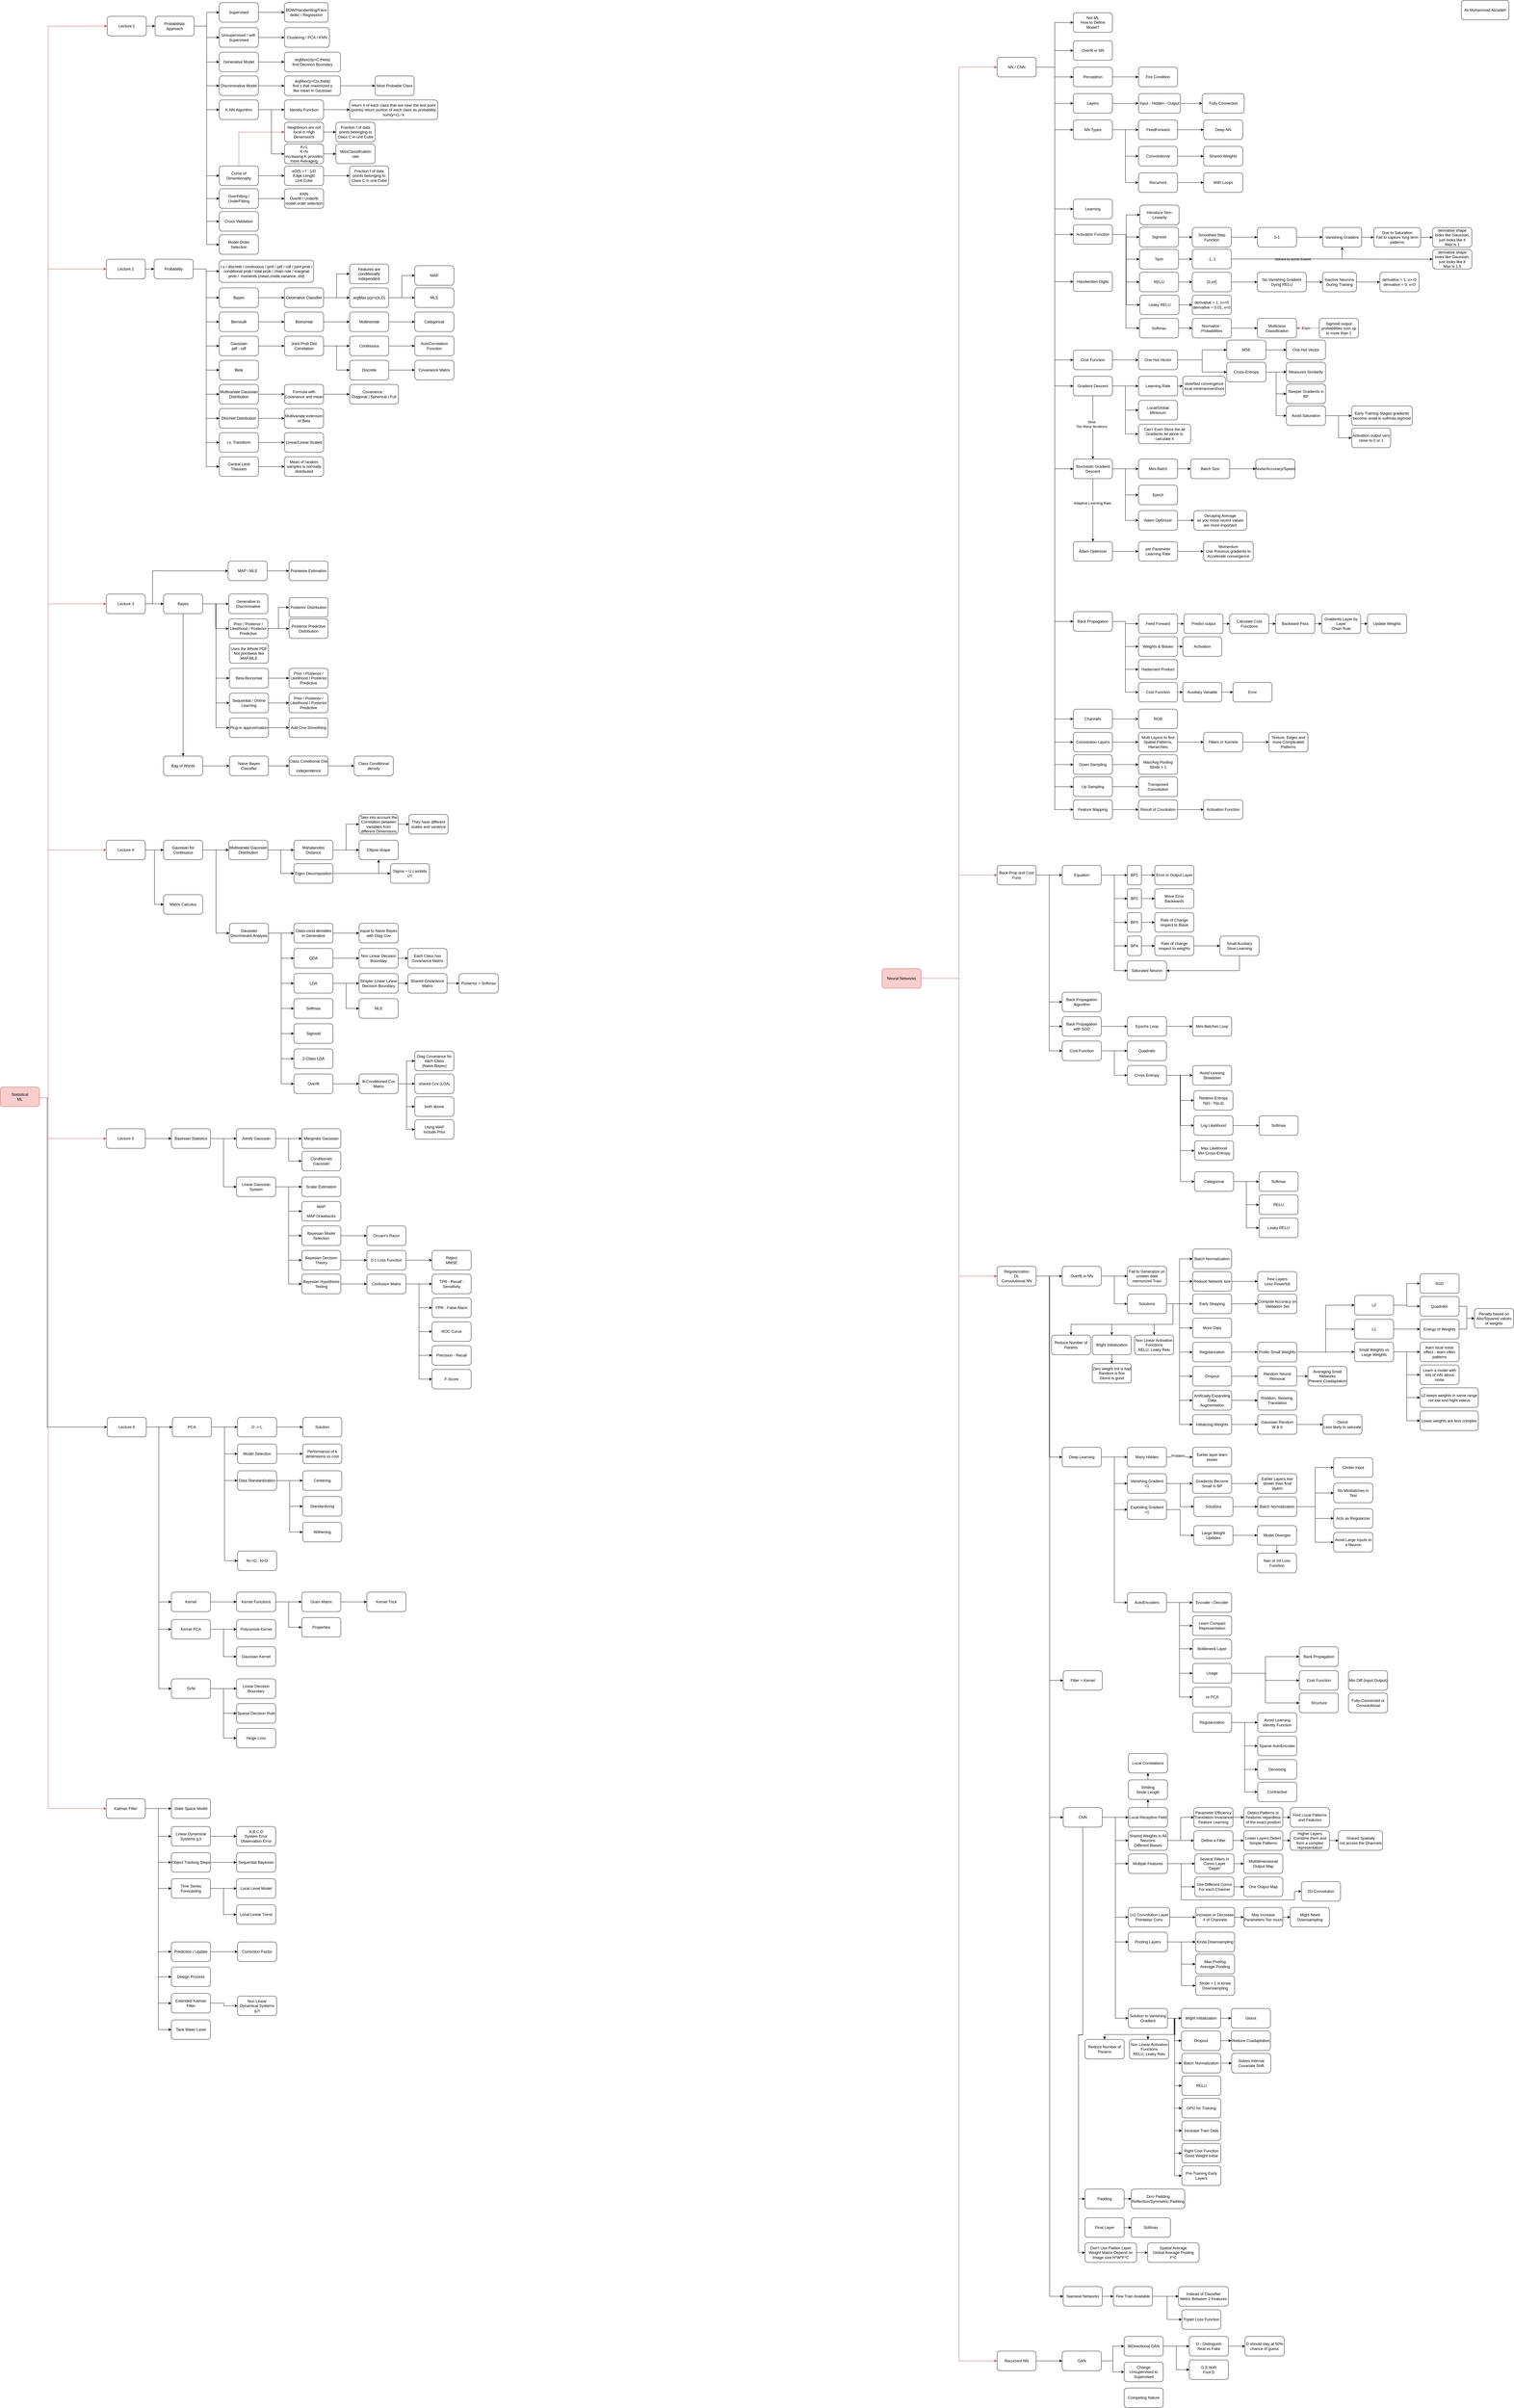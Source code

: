 <mxfile version="23.1.4" type="device">
  <diagram name="Page-1" id="6ldFfvv9L06-azxvN1hy">
    <mxGraphModel dx="1140" dy="4030" grid="0" gridSize="10" guides="1" tooltips="1" connect="1" arrows="1" fold="1" page="1" pageScale="1" pageWidth="1169" pageHeight="827" background="none" math="0" shadow="0">
      <root>
        <mxCell id="0" />
        <mxCell id="1" parent="0" />
        <mxCell id="gCwrV2bOHnQRZlI2IvS3-20" style="edgeStyle=orthogonalEdgeStyle;rounded=0;orthogonalLoop=1;jettySize=auto;html=1;entryX=0;entryY=0.5;entryDx=0;entryDy=0;exitX=1;exitY=0.5;exitDx=0;exitDy=0;" parent="1" source="gCwrV2bOHnQRZlI2IvS3-2" target="gCwrV2bOHnQRZlI2IvS3-19" edge="1">
          <mxGeometry relative="1" as="geometry" />
        </mxCell>
        <mxCell id="gCwrV2bOHnQRZlI2IvS3-25" style="edgeStyle=orthogonalEdgeStyle;rounded=0;orthogonalLoop=1;jettySize=auto;html=1;entryX=0;entryY=0.5;entryDx=0;entryDy=0;exitX=1;exitY=0.5;exitDx=0;exitDy=0;" parent="1" source="gCwrV2bOHnQRZlI2IvS3-2" target="gCwrV2bOHnQRZlI2IvS3-24" edge="1">
          <mxGeometry relative="1" as="geometry" />
        </mxCell>
        <mxCell id="gCwrV2bOHnQRZlI2IvS3-26" style="edgeStyle=orthogonalEdgeStyle;rounded=0;orthogonalLoop=1;jettySize=auto;html=1;entryX=0;entryY=0.5;entryDx=0;entryDy=0;exitX=1;exitY=0.5;exitDx=0;exitDy=0;" parent="1" source="gCwrV2bOHnQRZlI2IvS3-2" target="gCwrV2bOHnQRZlI2IvS3-21" edge="1">
          <mxGeometry relative="1" as="geometry" />
        </mxCell>
        <mxCell id="gCwrV2bOHnQRZlI2IvS3-32" style="edgeStyle=orthogonalEdgeStyle;rounded=0;orthogonalLoop=1;jettySize=auto;html=1;exitX=1;exitY=0.5;exitDx=0;exitDy=0;entryX=0;entryY=0.5;entryDx=0;entryDy=0;fillColor=#f8cecc;strokeColor=#b85450;" parent="1" source="gCwrV2bOHnQRZlI2IvS3-1" target="gCwrV2bOHnQRZlI2IvS3-28" edge="1">
          <mxGeometry relative="1" as="geometry">
            <Array as="points">
              <mxPoint x="167" y="76" />
              <mxPoint x="167" y="-3211" />
            </Array>
          </mxGeometry>
        </mxCell>
        <mxCell id="gCwrV2bOHnQRZlI2IvS3-83" style="edgeStyle=orthogonalEdgeStyle;rounded=0;orthogonalLoop=1;jettySize=auto;html=1;entryX=0;entryY=0.5;entryDx=0;entryDy=0;fillColor=#f8cecc;strokeColor=#b85450;" parent="1" source="gCwrV2bOHnQRZlI2IvS3-1" target="gCwrV2bOHnQRZlI2IvS3-33" edge="1">
          <mxGeometry relative="1" as="geometry">
            <Array as="points">
              <mxPoint x="167" y="76" />
              <mxPoint x="167" y="-2466" />
            </Array>
          </mxGeometry>
        </mxCell>
        <mxCell id="gCwrV2bOHnQRZlI2IvS3-85" value="" style="edgeStyle=orthogonalEdgeStyle;rounded=0;orthogonalLoop=1;jettySize=auto;html=1;entryX=0;entryY=0.5;entryDx=0;entryDy=0;fillColor=#f8cecc;strokeColor=#b85450;" parent="1" source="gCwrV2bOHnQRZlI2IvS3-1" target="gCwrV2bOHnQRZlI2IvS3-84" edge="1">
          <mxGeometry relative="1" as="geometry">
            <Array as="points">
              <mxPoint x="167" y="76" />
              <mxPoint x="167" y="-1439" />
            </Array>
          </mxGeometry>
        </mxCell>
        <mxCell id="gCwrV2bOHnQRZlI2IvS3-126" style="edgeStyle=orthogonalEdgeStyle;rounded=0;orthogonalLoop=1;jettySize=auto;html=1;entryX=0;entryY=0.5;entryDx=0;entryDy=0;fillColor=#f8cecc;strokeColor=#b85450;" parent="1" source="gCwrV2bOHnQRZlI2IvS3-1" target="gCwrV2bOHnQRZlI2IvS3-123" edge="1">
          <mxGeometry relative="1" as="geometry">
            <Array as="points">
              <mxPoint x="167" y="76" />
              <mxPoint x="167" y="-684" />
            </Array>
          </mxGeometry>
        </mxCell>
        <mxCell id="gCwrV2bOHnQRZlI2IvS3-167" style="edgeStyle=orthogonalEdgeStyle;rounded=0;orthogonalLoop=1;jettySize=auto;html=1;entryX=0;entryY=0.5;entryDx=0;entryDy=0;fillColor=#f8cecc;strokeColor=#b85450;" parent="1" source="gCwrV2bOHnQRZlI2IvS3-1" target="gCwrV2bOHnQRZlI2IvS3-158" edge="1">
          <mxGeometry relative="1" as="geometry">
            <Array as="points">
              <mxPoint x="167" y="76" />
              <mxPoint x="167" y="201" />
            </Array>
          </mxGeometry>
        </mxCell>
        <mxCell id="gCwrV2bOHnQRZlI2IvS3-199" style="edgeStyle=orthogonalEdgeStyle;rounded=0;orthogonalLoop=1;jettySize=auto;html=1;entryX=0;entryY=0.5;entryDx=0;entryDy=0;" parent="1" source="gCwrV2bOHnQRZlI2IvS3-1" target="gCwrV2bOHnQRZlI2IvS3-198" edge="1">
          <mxGeometry relative="1" as="geometry">
            <Array as="points">
              <mxPoint x="164" y="76" />
              <mxPoint x="164" y="1086" />
            </Array>
          </mxGeometry>
        </mxCell>
        <mxCell id="gCwrV2bOHnQRZlI2IvS3-243" style="edgeStyle=orthogonalEdgeStyle;rounded=0;orthogonalLoop=1;jettySize=auto;html=1;entryX=0;entryY=0.5;entryDx=0;entryDy=0;fillColor=#f8cecc;strokeColor=#b85450;" parent="1" source="gCwrV2bOHnQRZlI2IvS3-1" target="gCwrV2bOHnQRZlI2IvS3-242" edge="1">
          <mxGeometry relative="1" as="geometry">
            <Array as="points">
              <mxPoint x="167" y="76" />
              <mxPoint x="167" y="2256" />
            </Array>
          </mxGeometry>
        </mxCell>
        <mxCell id="gCwrV2bOHnQRZlI2IvS3-1" value="Statistical&lt;br&gt;ML" style="rounded=1;whiteSpace=wrap;html=1;fillColor=#f8cecc;strokeColor=#b85450;" parent="1" vertex="1">
          <mxGeometry x="20" y="43" width="120" height="60" as="geometry" />
        </mxCell>
        <mxCell id="gCwrV2bOHnQRZlI2IvS3-7" value="" style="edgeStyle=orthogonalEdgeStyle;rounded=0;orthogonalLoop=1;jettySize=auto;html=1;" parent="1" source="gCwrV2bOHnQRZlI2IvS3-2" target="gCwrV2bOHnQRZlI2IvS3-6" edge="1">
          <mxGeometry relative="1" as="geometry" />
        </mxCell>
        <mxCell id="gCwrV2bOHnQRZlI2IvS3-14" style="edgeStyle=orthogonalEdgeStyle;rounded=0;orthogonalLoop=1;jettySize=auto;html=1;exitX=1;exitY=0.5;exitDx=0;exitDy=0;entryX=0;entryY=0.5;entryDx=0;entryDy=0;" parent="1" source="gCwrV2bOHnQRZlI2IvS3-2" target="gCwrV2bOHnQRZlI2IvS3-12" edge="1">
          <mxGeometry relative="1" as="geometry" />
        </mxCell>
        <mxCell id="KhfOclaniix1q0B-FF7o-234" style="edgeStyle=orthogonalEdgeStyle;rounded=0;orthogonalLoop=1;jettySize=auto;html=1;entryX=0;entryY=0.5;entryDx=0;entryDy=0;" edge="1" parent="1" source="gCwrV2bOHnQRZlI2IvS3-2" target="KhfOclaniix1q0B-FF7o-232">
          <mxGeometry relative="1" as="geometry" />
        </mxCell>
        <mxCell id="KhfOclaniix1q0B-FF7o-235" style="edgeStyle=orthogonalEdgeStyle;rounded=0;orthogonalLoop=1;jettySize=auto;html=1;entryX=0;entryY=0.5;entryDx=0;entryDy=0;" edge="1" parent="1" source="gCwrV2bOHnQRZlI2IvS3-2" target="KhfOclaniix1q0B-FF7o-233">
          <mxGeometry relative="1" as="geometry" />
        </mxCell>
        <mxCell id="KhfOclaniix1q0B-FF7o-250" style="edgeStyle=orthogonalEdgeStyle;rounded=0;orthogonalLoop=1;jettySize=auto;html=1;entryX=0;entryY=0.5;entryDx=0;entryDy=0;" edge="1" parent="1" source="gCwrV2bOHnQRZlI2IvS3-2" target="KhfOclaniix1q0B-FF7o-249">
          <mxGeometry relative="1" as="geometry" />
        </mxCell>
        <mxCell id="KhfOclaniix1q0B-FF7o-275" style="edgeStyle=orthogonalEdgeStyle;rounded=0;orthogonalLoop=1;jettySize=auto;html=1;entryX=0;entryY=0.5;entryDx=0;entryDy=0;" edge="1" parent="1" source="gCwrV2bOHnQRZlI2IvS3-2" target="KhfOclaniix1q0B-FF7o-274">
          <mxGeometry relative="1" as="geometry" />
        </mxCell>
        <mxCell id="gCwrV2bOHnQRZlI2IvS3-2" value="&lt;meta charset=&quot;utf-8&quot;&gt;&lt;span style=&quot;color: rgb(0, 0, 0); font-family: Helvetica; font-size: 12px; font-style: normal; font-variant-ligatures: normal; font-variant-caps: normal; font-weight: 400; letter-spacing: normal; orphans: 2; text-align: center; text-indent: 0px; text-transform: none; widows: 2; word-spacing: 0px; -webkit-text-stroke-width: 0px; background-color: rgb(251, 251, 251); text-decoration-thickness: initial; text-decoration-style: initial; text-decoration-color: initial; float: none; display: inline !important;&quot;&gt;Probabilistic Approach&lt;/span&gt;" style="rounded=1;whiteSpace=wrap;html=1;" parent="1" vertex="1">
          <mxGeometry x="495" y="-3241" width="120" height="60" as="geometry" />
        </mxCell>
        <mxCell id="gCwrV2bOHnQRZlI2IvS3-279" style="edgeStyle=orthogonalEdgeStyle;rounded=0;orthogonalLoop=1;jettySize=auto;html=1;entryX=0;entryY=0.5;entryDx=0;entryDy=0;" parent="1" source="gCwrV2bOHnQRZlI2IvS3-4" target="gCwrV2bOHnQRZlI2IvS3-274" edge="1">
          <mxGeometry relative="1" as="geometry" />
        </mxCell>
        <mxCell id="gCwrV2bOHnQRZlI2IvS3-281" value="" style="edgeStyle=orthogonalEdgeStyle;rounded=0;orthogonalLoop=1;jettySize=auto;html=1;" parent="1" source="gCwrV2bOHnQRZlI2IvS3-4" target="gCwrV2bOHnQRZlI2IvS3-280" edge="1">
          <mxGeometry relative="1" as="geometry" />
        </mxCell>
        <mxCell id="gCwrV2bOHnQRZlI2IvS3-293" style="edgeStyle=orthogonalEdgeStyle;rounded=0;orthogonalLoop=1;jettySize=auto;html=1;entryX=0;entryY=0.5;entryDx=0;entryDy=0;" parent="1" source="gCwrV2bOHnQRZlI2IvS3-4" target="gCwrV2bOHnQRZlI2IvS3-282" edge="1">
          <mxGeometry relative="1" as="geometry" />
        </mxCell>
        <mxCell id="gCwrV2bOHnQRZlI2IvS3-294" style="edgeStyle=orthogonalEdgeStyle;rounded=0;orthogonalLoop=1;jettySize=auto;html=1;entryX=0;entryY=0.5;entryDx=0;entryDy=0;" parent="1" source="gCwrV2bOHnQRZlI2IvS3-4" target="gCwrV2bOHnQRZlI2IvS3-283" edge="1">
          <mxGeometry relative="1" as="geometry" />
        </mxCell>
        <mxCell id="gCwrV2bOHnQRZlI2IvS3-295" style="edgeStyle=orthogonalEdgeStyle;rounded=0;orthogonalLoop=1;jettySize=auto;html=1;entryX=0;entryY=0.5;entryDx=0;entryDy=0;" parent="1" source="gCwrV2bOHnQRZlI2IvS3-4" target="gCwrV2bOHnQRZlI2IvS3-287" edge="1">
          <mxGeometry relative="1" as="geometry" />
        </mxCell>
        <mxCell id="gCwrV2bOHnQRZlI2IvS3-307" style="edgeStyle=orthogonalEdgeStyle;rounded=0;orthogonalLoop=1;jettySize=auto;html=1;entryX=0;entryY=0.5;entryDx=0;entryDy=0;" parent="1" source="gCwrV2bOHnQRZlI2IvS3-4" target="gCwrV2bOHnQRZlI2IvS3-304" edge="1">
          <mxGeometry relative="1" as="geometry" />
        </mxCell>
        <mxCell id="gCwrV2bOHnQRZlI2IvS3-308" style="edgeStyle=orthogonalEdgeStyle;rounded=0;orthogonalLoop=1;jettySize=auto;html=1;entryX=0;entryY=0.5;entryDx=0;entryDy=0;" parent="1" source="gCwrV2bOHnQRZlI2IvS3-4" target="gCwrV2bOHnQRZlI2IvS3-305" edge="1">
          <mxGeometry relative="1" as="geometry" />
        </mxCell>
        <mxCell id="gCwrV2bOHnQRZlI2IvS3-313" style="edgeStyle=orthogonalEdgeStyle;rounded=0;orthogonalLoop=1;jettySize=auto;html=1;entryX=0;entryY=0.5;entryDx=0;entryDy=0;" parent="1" source="gCwrV2bOHnQRZlI2IvS3-4" target="gCwrV2bOHnQRZlI2IvS3-311" edge="1">
          <mxGeometry relative="1" as="geometry" />
        </mxCell>
        <mxCell id="gCwrV2bOHnQRZlI2IvS3-314" style="edgeStyle=orthogonalEdgeStyle;rounded=0;orthogonalLoop=1;jettySize=auto;html=1;entryX=0;entryY=0.5;entryDx=0;entryDy=0;" parent="1" source="gCwrV2bOHnQRZlI2IvS3-4" target="gCwrV2bOHnQRZlI2IvS3-312" edge="1">
          <mxGeometry relative="1" as="geometry" />
        </mxCell>
        <mxCell id="gCwrV2bOHnQRZlI2IvS3-331" style="edgeStyle=orthogonalEdgeStyle;rounded=0;orthogonalLoop=1;jettySize=auto;html=1;entryX=0;entryY=0.5;entryDx=0;entryDy=0;" parent="1" source="gCwrV2bOHnQRZlI2IvS3-4" target="gCwrV2bOHnQRZlI2IvS3-315" edge="1">
          <mxGeometry relative="1" as="geometry" />
        </mxCell>
        <mxCell id="gCwrV2bOHnQRZlI2IvS3-332" style="edgeStyle=orthogonalEdgeStyle;rounded=0;orthogonalLoop=1;jettySize=auto;html=1;entryX=0;entryY=0.5;entryDx=0;entryDy=0;" parent="1" source="gCwrV2bOHnQRZlI2IvS3-4" target="gCwrV2bOHnQRZlI2IvS3-320" edge="1">
          <mxGeometry relative="1" as="geometry" />
        </mxCell>
        <mxCell id="gCwrV2bOHnQRZlI2IvS3-345" style="edgeStyle=orthogonalEdgeStyle;rounded=0;orthogonalLoop=1;jettySize=auto;html=1;entryX=0;entryY=0.5;entryDx=0;entryDy=0;" parent="1" source="gCwrV2bOHnQRZlI2IvS3-4" target="gCwrV2bOHnQRZlI2IvS3-333" edge="1">
          <mxGeometry relative="1" as="geometry" />
        </mxCell>
        <mxCell id="KhfOclaniix1q0B-FF7o-69" style="edgeStyle=orthogonalEdgeStyle;rounded=0;orthogonalLoop=1;jettySize=auto;html=1;entryX=0;entryY=0.5;entryDx=0;entryDy=0;" edge="1" parent="1" source="gCwrV2bOHnQRZlI2IvS3-4" target="KhfOclaniix1q0B-FF7o-48">
          <mxGeometry relative="1" as="geometry" />
        </mxCell>
        <mxCell id="KhfOclaniix1q0B-FF7o-70" style="edgeStyle=orthogonalEdgeStyle;rounded=0;orthogonalLoop=1;jettySize=auto;html=1;entryX=0;entryY=0.5;entryDx=0;entryDy=0;" edge="1" parent="1" source="gCwrV2bOHnQRZlI2IvS3-4" target="KhfOclaniix1q0B-FF7o-49">
          <mxGeometry relative="1" as="geometry" />
        </mxCell>
        <mxCell id="KhfOclaniix1q0B-FF7o-71" style="edgeStyle=orthogonalEdgeStyle;rounded=0;orthogonalLoop=1;jettySize=auto;html=1;entryX=0;entryY=0.5;entryDx=0;entryDy=0;" edge="1" parent="1" source="gCwrV2bOHnQRZlI2IvS3-4" target="KhfOclaniix1q0B-FF7o-50">
          <mxGeometry relative="1" as="geometry" />
        </mxCell>
        <mxCell id="KhfOclaniix1q0B-FF7o-73" style="edgeStyle=orthogonalEdgeStyle;rounded=0;orthogonalLoop=1;jettySize=auto;html=1;entryX=0;entryY=0.5;entryDx=0;entryDy=0;" edge="1" parent="1" source="gCwrV2bOHnQRZlI2IvS3-4" target="KhfOclaniix1q0B-FF7o-51">
          <mxGeometry relative="1" as="geometry" />
        </mxCell>
        <mxCell id="KhfOclaniix1q0B-FF7o-74" style="edgeStyle=orthogonalEdgeStyle;rounded=0;orthogonalLoop=1;jettySize=auto;html=1;entryX=0;entryY=0.5;entryDx=0;entryDy=0;" edge="1" parent="1" source="gCwrV2bOHnQRZlI2IvS3-4" target="KhfOclaniix1q0B-FF7o-47">
          <mxGeometry relative="1" as="geometry" />
        </mxCell>
        <mxCell id="gCwrV2bOHnQRZlI2IvS3-4" value="NN / CNN" style="rounded=1;whiteSpace=wrap;html=1;" parent="1" vertex="1">
          <mxGeometry x="3079" y="-3115" width="120" height="60" as="geometry" />
        </mxCell>
        <mxCell id="gCwrV2bOHnQRZlI2IvS3-9" value="" style="edgeStyle=orthogonalEdgeStyle;rounded=0;orthogonalLoop=1;jettySize=auto;html=1;" parent="1" source="gCwrV2bOHnQRZlI2IvS3-6" target="gCwrV2bOHnQRZlI2IvS3-8" edge="1">
          <mxGeometry relative="1" as="geometry" />
        </mxCell>
        <mxCell id="gCwrV2bOHnQRZlI2IvS3-6" value="Supervised" style="rounded=1;whiteSpace=wrap;html=1;" parent="1" vertex="1">
          <mxGeometry x="692" y="-3283" width="120" height="60" as="geometry" />
        </mxCell>
        <mxCell id="gCwrV2bOHnQRZlI2IvS3-8" value="BOW/Handwriting/Face detec / Regression" style="rounded=1;whiteSpace=wrap;html=1;" parent="1" vertex="1">
          <mxGeometry x="892" y="-3283" width="134" height="60" as="geometry" />
        </mxCell>
        <mxCell id="gCwrV2bOHnQRZlI2IvS3-16" value="" style="edgeStyle=orthogonalEdgeStyle;rounded=0;orthogonalLoop=1;jettySize=auto;html=1;" parent="1" source="gCwrV2bOHnQRZlI2IvS3-12" target="gCwrV2bOHnQRZlI2IvS3-15" edge="1">
          <mxGeometry relative="1" as="geometry" />
        </mxCell>
        <mxCell id="gCwrV2bOHnQRZlI2IvS3-12" value="Unsupervised / self-Supervised" style="rounded=1;whiteSpace=wrap;html=1;" parent="1" vertex="1">
          <mxGeometry x="692" y="-3206" width="120" height="60" as="geometry" />
        </mxCell>
        <mxCell id="gCwrV2bOHnQRZlI2IvS3-15" value="Clustering / PCA / KNN" style="rounded=1;whiteSpace=wrap;html=1;" parent="1" vertex="1">
          <mxGeometry x="892" y="-3206" width="138" height="60" as="geometry" />
        </mxCell>
        <mxCell id="KhfOclaniix1q0B-FF7o-252" value="" style="edgeStyle=orthogonalEdgeStyle;rounded=0;orthogonalLoop=1;jettySize=auto;html=1;" edge="1" parent="1" source="gCwrV2bOHnQRZlI2IvS3-19" target="KhfOclaniix1q0B-FF7o-251">
          <mxGeometry relative="1" as="geometry" />
        </mxCell>
        <mxCell id="gCwrV2bOHnQRZlI2IvS3-19" value="Curse of Dimentionality" style="rounded=1;whiteSpace=wrap;html=1;" parent="1" vertex="1">
          <mxGeometry x="692" y="-2782" width="120" height="60" as="geometry" />
        </mxCell>
        <mxCell id="gCwrV2bOHnQRZlI2IvS3-23" value="" style="edgeStyle=orthogonalEdgeStyle;rounded=0;orthogonalLoop=1;jettySize=auto;html=1;" parent="1" source="gCwrV2bOHnQRZlI2IvS3-21" target="gCwrV2bOHnQRZlI2IvS3-22" edge="1">
          <mxGeometry relative="1" as="geometry" />
        </mxCell>
        <mxCell id="gCwrV2bOHnQRZlI2IvS3-21" value="OverFitting / UnderFitting" style="rounded=1;whiteSpace=wrap;html=1;" parent="1" vertex="1">
          <mxGeometry x="692" y="-2712" width="120" height="60" as="geometry" />
        </mxCell>
        <mxCell id="gCwrV2bOHnQRZlI2IvS3-22" value="KNN&lt;br&gt;Overfit / Underfit&lt;br&gt;model order selection" style="whiteSpace=wrap;html=1;rounded=1;" parent="1" vertex="1">
          <mxGeometry x="892" y="-2712" width="120" height="60" as="geometry" />
        </mxCell>
        <mxCell id="gCwrV2bOHnQRZlI2IvS3-24" value="Cross Validation" style="rounded=1;whiteSpace=wrap;html=1;" parent="1" vertex="1">
          <mxGeometry x="692" y="-2642" width="120" height="60" as="geometry" />
        </mxCell>
        <mxCell id="gCwrV2bOHnQRZlI2IvS3-31" style="edgeStyle=orthogonalEdgeStyle;rounded=0;orthogonalLoop=1;jettySize=auto;html=1;exitX=1;exitY=0.5;exitDx=0;exitDy=0;entryX=0;entryY=0.5;entryDx=0;entryDy=0;" parent="1" source="gCwrV2bOHnQRZlI2IvS3-28" target="gCwrV2bOHnQRZlI2IvS3-2" edge="1">
          <mxGeometry relative="1" as="geometry" />
        </mxCell>
        <mxCell id="gCwrV2bOHnQRZlI2IvS3-28" value="&lt;span style=&quot;color: rgb(0, 0, 0); font-family: Helvetica; font-size: 12px; font-style: normal; font-variant-ligatures: normal; font-variant-caps: normal; font-weight: 400; letter-spacing: normal; orphans: 2; text-align: center; text-indent: 0px; text-transform: none; widows: 2; word-spacing: 0px; -webkit-text-stroke-width: 0px; background-color: rgb(251, 251, 251); text-decoration-thickness: initial; text-decoration-style: initial; text-decoration-color: initial; float: none; display: inline !important;&quot;&gt;Lecture 1&lt;/span&gt;" style="rounded=1;whiteSpace=wrap;html=1;" parent="1" vertex="1">
          <mxGeometry x="348" y="-3241" width="120" height="60" as="geometry" />
        </mxCell>
        <mxCell id="gCwrV2bOHnQRZlI2IvS3-37" value="" style="edgeStyle=orthogonalEdgeStyle;rounded=0;orthogonalLoop=1;jettySize=auto;html=1;" parent="1" source="gCwrV2bOHnQRZlI2IvS3-33" target="gCwrV2bOHnQRZlI2IvS3-36" edge="1">
          <mxGeometry relative="1" as="geometry" />
        </mxCell>
        <mxCell id="gCwrV2bOHnQRZlI2IvS3-33" value="&lt;span style=&quot;color: rgb(0, 0, 0); font-family: Helvetica; font-size: 12px; font-style: normal; font-variant-ligatures: normal; font-variant-caps: normal; font-weight: 400; letter-spacing: normal; orphans: 2; text-align: center; text-indent: 0px; text-transform: none; widows: 2; word-spacing: 0px; -webkit-text-stroke-width: 0px; background-color: rgb(251, 251, 251); text-decoration-thickness: initial; text-decoration-style: initial; text-decoration-color: initial; float: none; display: inline !important;&quot;&gt;Lecture 2&lt;/span&gt;" style="rounded=1;whiteSpace=wrap;html=1;" parent="1" vertex="1">
          <mxGeometry x="345" y="-2496" width="120" height="60" as="geometry" />
        </mxCell>
        <mxCell id="gCwrV2bOHnQRZlI2IvS3-44" style="edgeStyle=orthogonalEdgeStyle;rounded=0;orthogonalLoop=1;jettySize=auto;html=1;entryX=0;entryY=0.5;entryDx=0;entryDy=0;" parent="1" source="gCwrV2bOHnQRZlI2IvS3-36" target="gCwrV2bOHnQRZlI2IvS3-41" edge="1">
          <mxGeometry relative="1" as="geometry" />
        </mxCell>
        <mxCell id="gCwrV2bOHnQRZlI2IvS3-49" style="edgeStyle=orthogonalEdgeStyle;rounded=0;orthogonalLoop=1;jettySize=auto;html=1;entryX=0;entryY=0.5;entryDx=0;entryDy=0;" parent="1" source="gCwrV2bOHnQRZlI2IvS3-36" target="gCwrV2bOHnQRZlI2IvS3-42" edge="1">
          <mxGeometry relative="1" as="geometry" />
        </mxCell>
        <mxCell id="gCwrV2bOHnQRZlI2IvS3-57" style="edgeStyle=orthogonalEdgeStyle;rounded=0;orthogonalLoop=1;jettySize=auto;html=1;exitX=1;exitY=0.5;exitDx=0;exitDy=0;entryX=0;entryY=0.5;entryDx=0;entryDy=0;" parent="1" source="gCwrV2bOHnQRZlI2IvS3-36" target="gCwrV2bOHnQRZlI2IvS3-50" edge="1">
          <mxGeometry relative="1" as="geometry" />
        </mxCell>
        <mxCell id="gCwrV2bOHnQRZlI2IvS3-66" style="edgeStyle=orthogonalEdgeStyle;rounded=0;orthogonalLoop=1;jettySize=auto;html=1;exitX=1;exitY=0.5;exitDx=0;exitDy=0;entryX=0;entryY=0.5;entryDx=0;entryDy=0;" parent="1" source="gCwrV2bOHnQRZlI2IvS3-36" target="gCwrV2bOHnQRZlI2IvS3-58" edge="1">
          <mxGeometry relative="1" as="geometry" />
        </mxCell>
        <mxCell id="gCwrV2bOHnQRZlI2IvS3-67" style="edgeStyle=orthogonalEdgeStyle;rounded=0;orthogonalLoop=1;jettySize=auto;html=1;entryX=0;entryY=0.5;entryDx=0;entryDy=0;" parent="1" source="gCwrV2bOHnQRZlI2IvS3-36" target="gCwrV2bOHnQRZlI2IvS3-59" edge="1">
          <mxGeometry relative="1" as="geometry" />
        </mxCell>
        <mxCell id="gCwrV2bOHnQRZlI2IvS3-79" style="edgeStyle=orthogonalEdgeStyle;rounded=0;orthogonalLoop=1;jettySize=auto;html=1;entryX=0;entryY=0.5;entryDx=0;entryDy=0;" parent="1" source="gCwrV2bOHnQRZlI2IvS3-36" target="gCwrV2bOHnQRZlI2IvS3-73" edge="1">
          <mxGeometry relative="1" as="geometry" />
        </mxCell>
        <mxCell id="gCwrV2bOHnQRZlI2IvS3-80" style="edgeStyle=orthogonalEdgeStyle;rounded=0;orthogonalLoop=1;jettySize=auto;html=1;entryX=0;entryY=0.5;entryDx=0;entryDy=0;" parent="1" source="gCwrV2bOHnQRZlI2IvS3-36" target="gCwrV2bOHnQRZlI2IvS3-74" edge="1">
          <mxGeometry relative="1" as="geometry" />
        </mxCell>
        <mxCell id="gCwrV2bOHnQRZlI2IvS3-81" style="edgeStyle=orthogonalEdgeStyle;rounded=0;orthogonalLoop=1;jettySize=auto;html=1;entryX=0;entryY=0.5;entryDx=0;entryDy=0;" parent="1" source="gCwrV2bOHnQRZlI2IvS3-36" target="gCwrV2bOHnQRZlI2IvS3-76" edge="1">
          <mxGeometry relative="1" as="geometry" />
        </mxCell>
        <mxCell id="gCwrV2bOHnQRZlI2IvS3-82" style="edgeStyle=orthogonalEdgeStyle;rounded=0;orthogonalLoop=1;jettySize=auto;html=1;entryX=0;entryY=0.5;entryDx=0;entryDy=0;" parent="1" source="gCwrV2bOHnQRZlI2IvS3-36" target="gCwrV2bOHnQRZlI2IvS3-75" edge="1">
          <mxGeometry relative="1" as="geometry" />
        </mxCell>
        <mxCell id="gCwrV2bOHnQRZlI2IvS3-36" value="&lt;span style=&quot;color: rgb(0, 0, 0); font-family: Helvetica; font-size: 12px; font-style: normal; font-variant-ligatures: normal; font-variant-caps: normal; font-weight: 400; letter-spacing: normal; orphans: 2; text-align: center; text-indent: 0px; text-transform: none; widows: 2; word-spacing: 0px; -webkit-text-stroke-width: 0px; background-color: rgb(251, 251, 251); text-decoration-thickness: initial; text-decoration-style: initial; text-decoration-color: initial; float: none; display: inline !important;&quot;&gt;Probability&lt;/span&gt;" style="rounded=1;whiteSpace=wrap;html=1;" parent="1" vertex="1">
          <mxGeometry x="492" y="-2496" width="120" height="60" as="geometry" />
        </mxCell>
        <mxCell id="gCwrV2bOHnQRZlI2IvS3-41" value="&lt;span style=&quot;color: rgb(0, 0, 0); font-family: Helvetica; font-size: 12px; font-style: normal; font-variant-ligatures: normal; font-variant-caps: normal; font-weight: 400; letter-spacing: normal; orphans: 2; text-align: center; text-indent: 0px; text-transform: none; widows: 2; word-spacing: 0px; -webkit-text-stroke-width: 0px; background-color: rgb(251, 251, 251); text-decoration-thickness: initial; text-decoration-style: initial; text-decoration-color: initial; float: none; display: inline !important;&quot;&gt;r.v / discrete / continuous / pmf / pdf / cdf / joint prob / conditional prob / total prob / chain rule / marginal prob /&amp;nbsp; moments (mean,mode,variance, std)&lt;/span&gt;" style="rounded=1;whiteSpace=wrap;html=1;" parent="1" vertex="1">
          <mxGeometry x="692" y="-2493" width="289.5" height="68" as="geometry" />
        </mxCell>
        <mxCell id="gCwrV2bOHnQRZlI2IvS3-46" value="" style="edgeStyle=orthogonalEdgeStyle;rounded=0;orthogonalLoop=1;jettySize=auto;html=1;" parent="1" source="gCwrV2bOHnQRZlI2IvS3-42" target="gCwrV2bOHnQRZlI2IvS3-45" edge="1">
          <mxGeometry relative="1" as="geometry" />
        </mxCell>
        <mxCell id="gCwrV2bOHnQRZlI2IvS3-42" value="&lt;span style=&quot;color: rgb(0, 0, 0); font-family: Helvetica; font-size: 12px; font-style: normal; font-variant-ligatures: normal; font-variant-caps: normal; font-weight: 400; letter-spacing: normal; orphans: 2; text-align: center; text-indent: 0px; text-transform: none; widows: 2; word-spacing: 0px; -webkit-text-stroke-width: 0px; background-color: rgb(251, 251, 251); text-decoration-thickness: initial; text-decoration-style: initial; text-decoration-color: initial; float: none; display: inline !important;&quot;&gt;Bayes&lt;/span&gt;" style="rounded=1;whiteSpace=wrap;html=1;" parent="1" vertex="1">
          <mxGeometry x="692" y="-2408" width="120" height="60" as="geometry" />
        </mxCell>
        <mxCell id="gCwrV2bOHnQRZlI2IvS3-48" value="" style="edgeStyle=orthogonalEdgeStyle;rounded=0;orthogonalLoop=1;jettySize=auto;html=1;" parent="1" source="gCwrV2bOHnQRZlI2IvS3-45" target="gCwrV2bOHnQRZlI2IvS3-47" edge="1">
          <mxGeometry relative="1" as="geometry" />
        </mxCell>
        <mxCell id="KhfOclaniix1q0B-FF7o-281" style="edgeStyle=orthogonalEdgeStyle;rounded=0;orthogonalLoop=1;jettySize=auto;html=1;entryX=0;entryY=0.5;entryDx=0;entryDy=0;" edge="1" parent="1" source="gCwrV2bOHnQRZlI2IvS3-45" target="KhfOclaniix1q0B-FF7o-280">
          <mxGeometry relative="1" as="geometry" />
        </mxCell>
        <mxCell id="gCwrV2bOHnQRZlI2IvS3-45" value="&lt;span style=&quot;color: rgb(0, 0, 0); font-family: Helvetica; font-size: 12px; font-style: normal; font-variant-ligatures: normal; font-variant-caps: normal; font-weight: 400; letter-spacing: normal; orphans: 2; text-align: center; text-indent: 0px; text-transform: none; widows: 2; word-spacing: 0px; -webkit-text-stroke-width: 0px; background-color: rgb(251, 251, 251); text-decoration-thickness: initial; text-decoration-style: initial; text-decoration-color: initial; float: none; display: inline !important;&quot;&gt;Generative Classifier&lt;/span&gt;" style="rounded=1;whiteSpace=wrap;html=1;" parent="1" vertex="1">
          <mxGeometry x="892" y="-2408" width="120" height="60" as="geometry" />
        </mxCell>
        <mxCell id="KhfOclaniix1q0B-FF7o-277" value="" style="edgeStyle=orthogonalEdgeStyle;rounded=0;orthogonalLoop=1;jettySize=auto;html=1;" edge="1" parent="1" source="gCwrV2bOHnQRZlI2IvS3-47" target="KhfOclaniix1q0B-FF7o-276">
          <mxGeometry relative="1" as="geometry" />
        </mxCell>
        <mxCell id="KhfOclaniix1q0B-FF7o-279" style="edgeStyle=orthogonalEdgeStyle;rounded=0;orthogonalLoop=1;jettySize=auto;html=1;entryX=0;entryY=0.5;entryDx=0;entryDy=0;" edge="1" parent="1" source="gCwrV2bOHnQRZlI2IvS3-47" target="KhfOclaniix1q0B-FF7o-278">
          <mxGeometry relative="1" as="geometry" />
        </mxCell>
        <mxCell id="gCwrV2bOHnQRZlI2IvS3-47" value="&lt;span style=&quot;color: rgb(0, 0, 0); font-family: Helvetica; font-size: 12px; font-style: normal; font-variant-ligatures: normal; font-variant-caps: normal; font-weight: 400; letter-spacing: normal; orphans: 2; text-align: center; text-indent: 0px; text-transform: none; widows: 2; word-spacing: 0px; -webkit-text-stroke-width: 0px; background-color: rgb(251, 251, 251); text-decoration-thickness: initial; text-decoration-style: initial; text-decoration-color: initial; float: none; display: inline !important;&quot;&gt;argMax p(y=c|x,D)&lt;br&gt;&lt;/span&gt;" style="rounded=1;whiteSpace=wrap;html=1;" parent="1" vertex="1">
          <mxGeometry x="1092" y="-2408" width="120" height="60" as="geometry" />
        </mxCell>
        <mxCell id="gCwrV2bOHnQRZlI2IvS3-52" value="" style="edgeStyle=orthogonalEdgeStyle;rounded=0;orthogonalLoop=1;jettySize=auto;html=1;" parent="1" source="gCwrV2bOHnQRZlI2IvS3-50" target="gCwrV2bOHnQRZlI2IvS3-51" edge="1">
          <mxGeometry relative="1" as="geometry" />
        </mxCell>
        <mxCell id="gCwrV2bOHnQRZlI2IvS3-50" value="&lt;span style=&quot;color: rgb(0, 0, 0); font-family: Helvetica; font-size: 12px; font-style: normal; font-variant-ligatures: normal; font-variant-caps: normal; font-weight: 400; letter-spacing: normal; orphans: 2; text-align: center; text-indent: 0px; text-transform: none; widows: 2; word-spacing: 0px; -webkit-text-stroke-width: 0px; background-color: rgb(251, 251, 251); text-decoration-thickness: initial; text-decoration-style: initial; text-decoration-color: initial; float: none; display: inline !important;&quot;&gt;Bernoulli&lt;/span&gt;" style="rounded=1;whiteSpace=wrap;html=1;" parent="1" vertex="1">
          <mxGeometry x="692" y="-2334" width="120" height="60" as="geometry" />
        </mxCell>
        <mxCell id="gCwrV2bOHnQRZlI2IvS3-54" value="" style="edgeStyle=orthogonalEdgeStyle;rounded=0;orthogonalLoop=1;jettySize=auto;html=1;" parent="1" source="gCwrV2bOHnQRZlI2IvS3-51" target="gCwrV2bOHnQRZlI2IvS3-53" edge="1">
          <mxGeometry relative="1" as="geometry" />
        </mxCell>
        <mxCell id="gCwrV2bOHnQRZlI2IvS3-51" value="&lt;span style=&quot;color: rgb(0, 0, 0); font-family: Helvetica; font-size: 12px; font-style: normal; font-variant-ligatures: normal; font-variant-caps: normal; font-weight: 400; letter-spacing: normal; orphans: 2; text-align: center; text-indent: 0px; text-transform: none; widows: 2; word-spacing: 0px; -webkit-text-stroke-width: 0px; background-color: rgb(251, 251, 251); text-decoration-thickness: initial; text-decoration-style: initial; text-decoration-color: initial; float: none; display: inline !important;&quot;&gt;Bionomial&lt;/span&gt;" style="rounded=1;whiteSpace=wrap;html=1;" parent="1" vertex="1">
          <mxGeometry x="892" y="-2334" width="120" height="60" as="geometry" />
        </mxCell>
        <mxCell id="gCwrV2bOHnQRZlI2IvS3-56" value="" style="edgeStyle=orthogonalEdgeStyle;rounded=0;orthogonalLoop=1;jettySize=auto;html=1;" parent="1" source="gCwrV2bOHnQRZlI2IvS3-53" target="gCwrV2bOHnQRZlI2IvS3-55" edge="1">
          <mxGeometry relative="1" as="geometry" />
        </mxCell>
        <mxCell id="gCwrV2bOHnQRZlI2IvS3-53" value="&lt;span style=&quot;color: rgb(0, 0, 0); font-family: Helvetica; font-size: 12px; font-style: normal; font-variant-ligatures: normal; font-variant-caps: normal; font-weight: 400; letter-spacing: normal; orphans: 2; text-align: center; text-indent: 0px; text-transform: none; widows: 2; word-spacing: 0px; -webkit-text-stroke-width: 0px; background-color: rgb(251, 251, 251); text-decoration-thickness: initial; text-decoration-style: initial; text-decoration-color: initial; float: none; display: inline !important;&quot;&gt;Multinomial&lt;/span&gt;" style="rounded=1;whiteSpace=wrap;html=1;" parent="1" vertex="1">
          <mxGeometry x="1092" y="-2334" width="120" height="60" as="geometry" />
        </mxCell>
        <mxCell id="gCwrV2bOHnQRZlI2IvS3-55" value="&lt;span style=&quot;color: rgb(0, 0, 0); font-family: Helvetica; font-size: 12px; font-style: normal; font-variant-ligatures: normal; font-variant-caps: normal; font-weight: 400; letter-spacing: normal; orphans: 2; text-align: center; text-indent: 0px; text-transform: none; widows: 2; word-spacing: 0px; -webkit-text-stroke-width: 0px; background-color: rgb(251, 251, 251); text-decoration-thickness: initial; text-decoration-style: initial; text-decoration-color: initial; float: none; display: inline !important;&quot;&gt;Categorical&lt;/span&gt;" style="rounded=1;whiteSpace=wrap;html=1;" parent="1" vertex="1">
          <mxGeometry x="1292" y="-2334" width="120" height="60" as="geometry" />
        </mxCell>
        <mxCell id="gCwrV2bOHnQRZlI2IvS3-61" value="" style="edgeStyle=orthogonalEdgeStyle;rounded=0;orthogonalLoop=1;jettySize=auto;html=1;" parent="1" source="gCwrV2bOHnQRZlI2IvS3-58" target="gCwrV2bOHnQRZlI2IvS3-60" edge="1">
          <mxGeometry relative="1" as="geometry" />
        </mxCell>
        <mxCell id="gCwrV2bOHnQRZlI2IvS3-58" value="&lt;span style=&quot;color: rgb(0, 0, 0); font-family: Helvetica; font-size: 12px; font-style: normal; font-variant-ligatures: normal; font-variant-caps: normal; font-weight: 400; letter-spacing: normal; orphans: 2; text-align: center; text-indent: 0px; text-transform: none; widows: 2; word-spacing: 0px; -webkit-text-stroke-width: 0px; background-color: rgb(251, 251, 251); text-decoration-thickness: initial; text-decoration-style: initial; text-decoration-color: initial; float: none; display: inline !important;&quot;&gt;Gaussian&lt;br&gt;pdf - cdf&lt;br&gt;&lt;/span&gt;" style="rounded=1;whiteSpace=wrap;html=1;" parent="1" vertex="1">
          <mxGeometry x="692" y="-2260" width="120" height="60" as="geometry" />
        </mxCell>
        <mxCell id="gCwrV2bOHnQRZlI2IvS3-59" value="&lt;span style=&quot;color: rgb(0, 0, 0); font-family: Helvetica; font-size: 12px; font-style: normal; font-variant-ligatures: normal; font-variant-caps: normal; font-weight: 400; letter-spacing: normal; orphans: 2; text-align: center; text-indent: 0px; text-transform: none; widows: 2; word-spacing: 0px; -webkit-text-stroke-width: 0px; background-color: rgb(251, 251, 251); text-decoration-thickness: initial; text-decoration-style: initial; text-decoration-color: initial; float: none; display: inline !important;&quot;&gt;Beta&lt;/span&gt;" style="rounded=1;whiteSpace=wrap;html=1;" parent="1" vertex="1">
          <mxGeometry x="692" y="-2186" width="120" height="60" as="geometry" />
        </mxCell>
        <mxCell id="gCwrV2bOHnQRZlI2IvS3-63" value="" style="edgeStyle=orthogonalEdgeStyle;rounded=0;orthogonalLoop=1;jettySize=auto;html=1;" parent="1" source="gCwrV2bOHnQRZlI2IvS3-60" target="gCwrV2bOHnQRZlI2IvS3-62" edge="1">
          <mxGeometry relative="1" as="geometry" />
        </mxCell>
        <mxCell id="gCwrV2bOHnQRZlI2IvS3-65" style="edgeStyle=orthogonalEdgeStyle;rounded=0;orthogonalLoop=1;jettySize=auto;html=1;entryX=0;entryY=0.5;entryDx=0;entryDy=0;" parent="1" source="gCwrV2bOHnQRZlI2IvS3-60" target="gCwrV2bOHnQRZlI2IvS3-64" edge="1">
          <mxGeometry relative="1" as="geometry" />
        </mxCell>
        <mxCell id="gCwrV2bOHnQRZlI2IvS3-60" value="&lt;span style=&quot;color: rgb(0, 0, 0); font-family: Helvetica; font-size: 12px; font-style: normal; font-variant-ligatures: normal; font-variant-caps: normal; font-weight: 400; letter-spacing: normal; orphans: 2; text-align: center; text-indent: 0px; text-transform: none; widows: 2; word-spacing: 0px; -webkit-text-stroke-width: 0px; background-color: rgb(251, 251, 251); text-decoration-thickness: initial; text-decoration-style: initial; text-decoration-color: initial; float: none; display: inline !important;&quot;&gt;Joint Prob Dist&lt;br&gt;Correlation&lt;br&gt;&lt;/span&gt;" style="rounded=1;whiteSpace=wrap;html=1;" parent="1" vertex="1">
          <mxGeometry x="892" y="-2260" width="120" height="60" as="geometry" />
        </mxCell>
        <mxCell id="gCwrV2bOHnQRZlI2IvS3-69" value="" style="edgeStyle=orthogonalEdgeStyle;rounded=0;orthogonalLoop=1;jettySize=auto;html=1;" parent="1" source="gCwrV2bOHnQRZlI2IvS3-62" target="gCwrV2bOHnQRZlI2IvS3-68" edge="1">
          <mxGeometry relative="1" as="geometry" />
        </mxCell>
        <mxCell id="gCwrV2bOHnQRZlI2IvS3-62" value="&lt;span style=&quot;color: rgb(0, 0, 0); font-family: Helvetica; font-size: 12px; font-style: normal; font-variant-ligatures: normal; font-variant-caps: normal; font-weight: 400; letter-spacing: normal; orphans: 2; text-align: center; text-indent: 0px; text-transform: none; widows: 2; word-spacing: 0px; -webkit-text-stroke-width: 0px; background-color: rgb(251, 251, 251); text-decoration-thickness: initial; text-decoration-style: initial; text-decoration-color: initial; float: none; display: inline !important;&quot;&gt;Continuous&lt;br&gt;&lt;/span&gt;" style="rounded=1;whiteSpace=wrap;html=1;" parent="1" vertex="1">
          <mxGeometry x="1092" y="-2260" width="120" height="60" as="geometry" />
        </mxCell>
        <mxCell id="gCwrV2bOHnQRZlI2IvS3-71" value="" style="edgeStyle=orthogonalEdgeStyle;rounded=0;orthogonalLoop=1;jettySize=auto;html=1;" parent="1" source="gCwrV2bOHnQRZlI2IvS3-64" target="gCwrV2bOHnQRZlI2IvS3-70" edge="1">
          <mxGeometry relative="1" as="geometry" />
        </mxCell>
        <mxCell id="gCwrV2bOHnQRZlI2IvS3-64" value="&lt;span style=&quot;color: rgb(0, 0, 0); font-family: Helvetica; font-size: 12px; font-style: normal; font-variant-ligatures: normal; font-variant-caps: normal; font-weight: 400; letter-spacing: normal; orphans: 2; text-align: center; text-indent: 0px; text-transform: none; widows: 2; word-spacing: 0px; -webkit-text-stroke-width: 0px; background-color: rgb(251, 251, 251); text-decoration-thickness: initial; text-decoration-style: initial; text-decoration-color: initial; float: none; display: inline !important;&quot;&gt;Discrete&lt;br&gt;&lt;/span&gt;" style="rounded=1;whiteSpace=wrap;html=1;" parent="1" vertex="1">
          <mxGeometry x="1092" y="-2186" width="120" height="60" as="geometry" />
        </mxCell>
        <mxCell id="gCwrV2bOHnQRZlI2IvS3-68" value="AutoCorrelation Function" style="whiteSpace=wrap;html=1;rounded=1;" parent="1" vertex="1">
          <mxGeometry x="1292" y="-2260" width="120" height="60" as="geometry" />
        </mxCell>
        <mxCell id="gCwrV2bOHnQRZlI2IvS3-70" value="Covariance Matrix" style="whiteSpace=wrap;html=1;rounded=1;" parent="1" vertex="1">
          <mxGeometry x="1292" y="-2186" width="120" height="60" as="geometry" />
        </mxCell>
        <mxCell id="KhfOclaniix1q0B-FF7o-283" value="" style="edgeStyle=orthogonalEdgeStyle;rounded=0;orthogonalLoop=1;jettySize=auto;html=1;" edge="1" parent="1" source="gCwrV2bOHnQRZlI2IvS3-73" target="KhfOclaniix1q0B-FF7o-282">
          <mxGeometry relative="1" as="geometry" />
        </mxCell>
        <mxCell id="gCwrV2bOHnQRZlI2IvS3-73" value="&lt;span style=&quot;color: rgb(0, 0, 0); font-family: Helvetica; font-size: 12px; font-style: normal; font-variant-ligatures: normal; font-variant-caps: normal; font-weight: 400; letter-spacing: normal; orphans: 2; text-align: center; text-indent: 0px; text-transform: none; widows: 2; word-spacing: 0px; -webkit-text-stroke-width: 0px; background-color: rgb(251, 251, 251); text-decoration-thickness: initial; text-decoration-style: initial; text-decoration-color: initial; float: none; display: inline !important;&quot;&gt;Multivariate Gaussian Distribution&lt;/span&gt;" style="rounded=1;whiteSpace=wrap;html=1;" parent="1" vertex="1">
          <mxGeometry x="692" y="-2112" width="120" height="60" as="geometry" />
        </mxCell>
        <mxCell id="KhfOclaniix1q0B-FF7o-287" value="" style="edgeStyle=orthogonalEdgeStyle;rounded=0;orthogonalLoop=1;jettySize=auto;html=1;" edge="1" parent="1" source="gCwrV2bOHnQRZlI2IvS3-74" target="KhfOclaniix1q0B-FF7o-286">
          <mxGeometry relative="1" as="geometry" />
        </mxCell>
        <mxCell id="gCwrV2bOHnQRZlI2IvS3-74" value="&lt;span style=&quot;color: rgb(0, 0, 0); font-family: Helvetica; font-size: 12px; font-style: normal; font-variant-ligatures: normal; font-variant-caps: normal; font-weight: 400; letter-spacing: normal; orphans: 2; text-align: center; text-indent: 0px; text-transform: none; widows: 2; word-spacing: 0px; -webkit-text-stroke-width: 0px; background-color: rgb(251, 251, 251); text-decoration-thickness: initial; text-decoration-style: initial; text-decoration-color: initial; float: none; display: inline !important;&quot;&gt;Dirichlet Distribution&lt;/span&gt;" style="rounded=1;whiteSpace=wrap;html=1;" parent="1" vertex="1">
          <mxGeometry x="692" y="-2038" width="120" height="60" as="geometry" />
        </mxCell>
        <mxCell id="KhfOclaniix1q0B-FF7o-289" value="" style="edgeStyle=orthogonalEdgeStyle;rounded=0;orthogonalLoop=1;jettySize=auto;html=1;" edge="1" parent="1" source="gCwrV2bOHnQRZlI2IvS3-75" target="KhfOclaniix1q0B-FF7o-288">
          <mxGeometry relative="1" as="geometry" />
        </mxCell>
        <mxCell id="gCwrV2bOHnQRZlI2IvS3-75" value="&lt;span style=&quot;color: rgb(0, 0, 0); font-family: Helvetica; font-size: 12px; font-style: normal; font-variant-ligatures: normal; font-variant-caps: normal; font-weight: 400; letter-spacing: normal; orphans: 2; text-align: center; text-indent: 0px; text-transform: none; widows: 2; word-spacing: 0px; -webkit-text-stroke-width: 0px; background-color: rgb(251, 251, 251); text-decoration-thickness: initial; text-decoration-style: initial; text-decoration-color: initial; float: none; display: inline !important;&quot;&gt;Central Limit Theorem&lt;/span&gt;" style="rounded=1;whiteSpace=wrap;html=1;" parent="1" vertex="1">
          <mxGeometry x="692" y="-1890" width="120" height="60" as="geometry" />
        </mxCell>
        <mxCell id="gCwrV2bOHnQRZlI2IvS3-78" style="edgeStyle=orthogonalEdgeStyle;rounded=0;orthogonalLoop=1;jettySize=auto;html=1;entryX=0;entryY=0.5;entryDx=0;entryDy=0;" parent="1" source="gCwrV2bOHnQRZlI2IvS3-76" target="gCwrV2bOHnQRZlI2IvS3-77" edge="1">
          <mxGeometry relative="1" as="geometry" />
        </mxCell>
        <mxCell id="gCwrV2bOHnQRZlI2IvS3-76" value="&lt;span style=&quot;color: rgb(0, 0, 0); font-family: Helvetica; font-size: 12px; font-style: normal; font-variant-ligatures: normal; font-variant-caps: normal; font-weight: 400; letter-spacing: normal; orphans: 2; text-align: center; text-indent: 0px; text-transform: none; widows: 2; word-spacing: 0px; -webkit-text-stroke-width: 0px; background-color: rgb(251, 251, 251); text-decoration-thickness: initial; text-decoration-style: initial; text-decoration-color: initial; float: none; display: inline !important;&quot;&gt;r.v. Transform&lt;/span&gt;" style="rounded=1;whiteSpace=wrap;html=1;" parent="1" vertex="1">
          <mxGeometry x="692" y="-1964" width="120" height="60" as="geometry" />
        </mxCell>
        <mxCell id="gCwrV2bOHnQRZlI2IvS3-77" value="&lt;span style=&quot;color: rgb(0, 0, 0); font-family: Helvetica; font-size: 12px; font-style: normal; font-variant-ligatures: normal; font-variant-caps: normal; font-weight: 400; letter-spacing: normal; orphans: 2; text-align: center; text-indent: 0px; text-transform: none; widows: 2; word-spacing: 0px; -webkit-text-stroke-width: 0px; background-color: rgb(251, 251, 251); text-decoration-thickness: initial; text-decoration-style: initial; text-decoration-color: initial; float: none; display: inline !important;&quot;&gt;Linear/Linear-Scaled&lt;/span&gt;" style="rounded=1;whiteSpace=wrap;html=1;" parent="1" vertex="1">
          <mxGeometry x="892" y="-1964" width="120" height="60" as="geometry" />
        </mxCell>
        <mxCell id="gCwrV2bOHnQRZlI2IvS3-122" style="edgeStyle=orthogonalEdgeStyle;rounded=0;orthogonalLoop=1;jettySize=auto;html=1;entryX=0;entryY=0.5;entryDx=0;entryDy=0;" parent="1" source="gCwrV2bOHnQRZlI2IvS3-84" target="gCwrV2bOHnQRZlI2IvS3-86" edge="1">
          <mxGeometry relative="1" as="geometry" />
        </mxCell>
        <mxCell id="KhfOclaniix1q0B-FF7o-293" style="edgeStyle=orthogonalEdgeStyle;rounded=0;orthogonalLoop=1;jettySize=auto;html=1;entryX=0;entryY=0.5;entryDx=0;entryDy=0;exitX=1;exitY=0.5;exitDx=0;exitDy=0;" edge="1" parent="1" source="gCwrV2bOHnQRZlI2IvS3-84" target="gCwrV2bOHnQRZlI2IvS3-96">
          <mxGeometry relative="1" as="geometry">
            <Array as="points">
              <mxPoint x="487" y="-1439" />
              <mxPoint x="487" y="-1540" />
            </Array>
          </mxGeometry>
        </mxCell>
        <mxCell id="gCwrV2bOHnQRZlI2IvS3-84" value="Lecture 3" style="rounded=1;whiteSpace=wrap;html=1;" parent="1" vertex="1">
          <mxGeometry x="345" y="-1469" width="120" height="60" as="geometry" />
        </mxCell>
        <mxCell id="gCwrV2bOHnQRZlI2IvS3-89" value="" style="edgeStyle=orthogonalEdgeStyle;rounded=0;orthogonalLoop=1;jettySize=auto;html=1;" parent="1" source="gCwrV2bOHnQRZlI2IvS3-86" target="gCwrV2bOHnQRZlI2IvS3-88" edge="1">
          <mxGeometry relative="1" as="geometry" />
        </mxCell>
        <mxCell id="gCwrV2bOHnQRZlI2IvS3-95" style="edgeStyle=orthogonalEdgeStyle;rounded=0;orthogonalLoop=1;jettySize=auto;html=1;entryX=0;entryY=0.5;entryDx=0;entryDy=0;" parent="1" source="gCwrV2bOHnQRZlI2IvS3-86" target="gCwrV2bOHnQRZlI2IvS3-94" edge="1">
          <mxGeometry relative="1" as="geometry" />
        </mxCell>
        <mxCell id="gCwrV2bOHnQRZlI2IvS3-106" style="edgeStyle=orthogonalEdgeStyle;rounded=0;orthogonalLoop=1;jettySize=auto;html=1;entryX=0;entryY=0.5;entryDx=0;entryDy=0;" parent="1" source="gCwrV2bOHnQRZlI2IvS3-86" target="gCwrV2bOHnQRZlI2IvS3-102" edge="1">
          <mxGeometry relative="1" as="geometry" />
        </mxCell>
        <mxCell id="gCwrV2bOHnQRZlI2IvS3-107" style="edgeStyle=orthogonalEdgeStyle;rounded=0;orthogonalLoop=1;jettySize=auto;html=1;entryX=0;entryY=0.5;entryDx=0;entryDy=0;" parent="1" source="gCwrV2bOHnQRZlI2IvS3-86" target="gCwrV2bOHnQRZlI2IvS3-103" edge="1">
          <mxGeometry relative="1" as="geometry" />
        </mxCell>
        <mxCell id="gCwrV2bOHnQRZlI2IvS3-113" style="edgeStyle=orthogonalEdgeStyle;rounded=0;orthogonalLoop=1;jettySize=auto;html=1;entryX=0;entryY=0.5;entryDx=0;entryDy=0;" parent="1" source="gCwrV2bOHnQRZlI2IvS3-86" target="gCwrV2bOHnQRZlI2IvS3-110" edge="1">
          <mxGeometry relative="1" as="geometry" />
        </mxCell>
        <mxCell id="gCwrV2bOHnQRZlI2IvS3-121" style="edgeStyle=orthogonalEdgeStyle;rounded=0;orthogonalLoop=1;jettySize=auto;html=1;entryX=0.5;entryY=0;entryDx=0;entryDy=0;" parent="1" source="gCwrV2bOHnQRZlI2IvS3-86" target="gCwrV2bOHnQRZlI2IvS3-114" edge="1">
          <mxGeometry relative="1" as="geometry" />
        </mxCell>
        <mxCell id="gCwrV2bOHnQRZlI2IvS3-86" value="Bayes" style="rounded=1;whiteSpace=wrap;html=1;" parent="1" vertex="1">
          <mxGeometry x="521" y="-1469" width="120" height="60" as="geometry" />
        </mxCell>
        <mxCell id="gCwrV2bOHnQRZlI2IvS3-88" value="Generative to Discriminative" style="rounded=1;whiteSpace=wrap;html=1;" parent="1" vertex="1">
          <mxGeometry x="721" y="-1469" width="120" height="60" as="geometry" />
        </mxCell>
        <mxCell id="gCwrV2bOHnQRZlI2IvS3-98" value="" style="edgeStyle=orthogonalEdgeStyle;rounded=0;orthogonalLoop=1;jettySize=auto;html=1;entryX=0;entryY=0.5;entryDx=0;entryDy=0;" parent="1" source="gCwrV2bOHnQRZlI2IvS3-94" target="gCwrV2bOHnQRZlI2IvS3-97" edge="1">
          <mxGeometry relative="1" as="geometry" />
        </mxCell>
        <mxCell id="gCwrV2bOHnQRZlI2IvS3-100" style="edgeStyle=orthogonalEdgeStyle;rounded=0;orthogonalLoop=1;jettySize=auto;html=1;entryX=0;entryY=0.5;entryDx=0;entryDy=0;" parent="1" source="gCwrV2bOHnQRZlI2IvS3-94" target="gCwrV2bOHnQRZlI2IvS3-99" edge="1">
          <mxGeometry relative="1" as="geometry" />
        </mxCell>
        <mxCell id="gCwrV2bOHnQRZlI2IvS3-94" value="Prior / Posterior / Likelihood / Posterior Predictive" style="rounded=1;whiteSpace=wrap;html=1;" parent="1" vertex="1">
          <mxGeometry x="721" y="-1393" width="120" height="60" as="geometry" />
        </mxCell>
        <mxCell id="KhfOclaniix1q0B-FF7o-291" style="edgeStyle=orthogonalEdgeStyle;rounded=0;orthogonalLoop=1;jettySize=auto;html=1;entryX=0;entryY=0.5;entryDx=0;entryDy=0;" edge="1" parent="1" source="gCwrV2bOHnQRZlI2IvS3-96" target="KhfOclaniix1q0B-FF7o-290">
          <mxGeometry relative="1" as="geometry" />
        </mxCell>
        <mxCell id="gCwrV2bOHnQRZlI2IvS3-96" value="MAP / MLE" style="rounded=1;whiteSpace=wrap;html=1;" parent="1" vertex="1">
          <mxGeometry x="719" y="-1570" width="120" height="60" as="geometry" />
        </mxCell>
        <mxCell id="gCwrV2bOHnQRZlI2IvS3-97" value="Posterior Distribution" style="whiteSpace=wrap;html=1;rounded=1;" parent="1" vertex="1">
          <mxGeometry x="906" y="-1458" width="120" height="60" as="geometry" />
        </mxCell>
        <mxCell id="gCwrV2bOHnQRZlI2IvS3-99" value="Posterior Predictive Distribution" style="whiteSpace=wrap;html=1;rounded=1;" parent="1" vertex="1">
          <mxGeometry x="906" y="-1393" width="120" height="60" as="geometry" />
        </mxCell>
        <mxCell id="gCwrV2bOHnQRZlI2IvS3-105" style="edgeStyle=orthogonalEdgeStyle;rounded=0;orthogonalLoop=1;jettySize=auto;html=1;entryX=0;entryY=0.5;entryDx=0;entryDy=0;" parent="1" source="gCwrV2bOHnQRZlI2IvS3-102" target="gCwrV2bOHnQRZlI2IvS3-104" edge="1">
          <mxGeometry relative="1" as="geometry" />
        </mxCell>
        <mxCell id="gCwrV2bOHnQRZlI2IvS3-102" value="Beta-Bionomial" style="rounded=1;whiteSpace=wrap;html=1;" parent="1" vertex="1">
          <mxGeometry x="723" y="-1241" width="120" height="60" as="geometry" />
        </mxCell>
        <mxCell id="gCwrV2bOHnQRZlI2IvS3-109" style="edgeStyle=orthogonalEdgeStyle;rounded=0;orthogonalLoop=1;jettySize=auto;html=1;entryX=0;entryY=0.5;entryDx=0;entryDy=0;" parent="1" source="gCwrV2bOHnQRZlI2IvS3-103" target="gCwrV2bOHnQRZlI2IvS3-108" edge="1">
          <mxGeometry relative="1" as="geometry" />
        </mxCell>
        <mxCell id="gCwrV2bOHnQRZlI2IvS3-103" value="Sequential / Online Learning" style="rounded=1;whiteSpace=wrap;html=1;" parent="1" vertex="1">
          <mxGeometry x="723" y="-1165" width="120" height="60" as="geometry" />
        </mxCell>
        <mxCell id="gCwrV2bOHnQRZlI2IvS3-104" value="Prior / Posterior / Likelihood / Posterior Predictive" style="rounded=1;whiteSpace=wrap;html=1;" parent="1" vertex="1">
          <mxGeometry x="906" y="-1241" width="120" height="60" as="geometry" />
        </mxCell>
        <mxCell id="gCwrV2bOHnQRZlI2IvS3-108" value="Prior / Posterior / Likelihood / Posterior Predictive" style="rounded=1;whiteSpace=wrap;html=1;" parent="1" vertex="1">
          <mxGeometry x="906" y="-1165" width="120" height="60" as="geometry" />
        </mxCell>
        <mxCell id="gCwrV2bOHnQRZlI2IvS3-112" value="" style="edgeStyle=orthogonalEdgeStyle;rounded=0;orthogonalLoop=1;jettySize=auto;html=1;" parent="1" source="gCwrV2bOHnQRZlI2IvS3-110" target="gCwrV2bOHnQRZlI2IvS3-111" edge="1">
          <mxGeometry relative="1" as="geometry" />
        </mxCell>
        <mxCell id="gCwrV2bOHnQRZlI2IvS3-110" value="Plug-in approximation" style="rounded=1;whiteSpace=wrap;html=1;" parent="1" vertex="1">
          <mxGeometry x="723" y="-1089" width="120" height="60" as="geometry" />
        </mxCell>
        <mxCell id="gCwrV2bOHnQRZlI2IvS3-111" value="Add-One Smoothing" style="whiteSpace=wrap;html=1;rounded=1;" parent="1" vertex="1">
          <mxGeometry x="906" y="-1089" width="120" height="60" as="geometry" />
        </mxCell>
        <mxCell id="gCwrV2bOHnQRZlI2IvS3-116" style="edgeStyle=orthogonalEdgeStyle;rounded=0;orthogonalLoop=1;jettySize=auto;html=1;entryX=0;entryY=0.5;entryDx=0;entryDy=0;" parent="1" source="gCwrV2bOHnQRZlI2IvS3-114" target="gCwrV2bOHnQRZlI2IvS3-115" edge="1">
          <mxGeometry relative="1" as="geometry" />
        </mxCell>
        <mxCell id="gCwrV2bOHnQRZlI2IvS3-114" value="Bag of Words" style="rounded=1;whiteSpace=wrap;html=1;" parent="1" vertex="1">
          <mxGeometry x="521" y="-972" width="120" height="60" as="geometry" />
        </mxCell>
        <mxCell id="gCwrV2bOHnQRZlI2IvS3-120" style="edgeStyle=orthogonalEdgeStyle;rounded=0;orthogonalLoop=1;jettySize=auto;html=1;entryX=0;entryY=0.5;entryDx=0;entryDy=0;" parent="1" source="gCwrV2bOHnQRZlI2IvS3-115" target="gCwrV2bOHnQRZlI2IvS3-117" edge="1">
          <mxGeometry relative="1" as="geometry" />
        </mxCell>
        <mxCell id="gCwrV2bOHnQRZlI2IvS3-115" value="Naive Bayes Classifier" style="rounded=1;whiteSpace=wrap;html=1;" parent="1" vertex="1">
          <mxGeometry x="723" y="-972" width="120" height="60" as="geometry" />
        </mxCell>
        <mxCell id="gCwrV2bOHnQRZlI2IvS3-119" value="" style="edgeStyle=orthogonalEdgeStyle;rounded=0;orthogonalLoop=1;jettySize=auto;html=1;" parent="1" source="gCwrV2bOHnQRZlI2IvS3-117" target="gCwrV2bOHnQRZlI2IvS3-118" edge="1">
          <mxGeometry relative="1" as="geometry" />
        </mxCell>
        <mxCell id="gCwrV2bOHnQRZlI2IvS3-117" value="Class Conditional Dist&lt;br&gt;&lt;br&gt;independence" style="rounded=1;whiteSpace=wrap;html=1;" parent="1" vertex="1">
          <mxGeometry x="906" y="-972" width="120" height="60" as="geometry" />
        </mxCell>
        <mxCell id="gCwrV2bOHnQRZlI2IvS3-118" value="Class Conditional density" style="rounded=1;whiteSpace=wrap;html=1;" parent="1" vertex="1">
          <mxGeometry x="1106" y="-972" width="120" height="60" as="geometry" />
        </mxCell>
        <mxCell id="gCwrV2bOHnQRZlI2IvS3-125" style="edgeStyle=orthogonalEdgeStyle;rounded=0;orthogonalLoop=1;jettySize=auto;html=1;exitX=1;exitY=0.5;exitDx=0;exitDy=0;entryX=0;entryY=0.5;entryDx=0;entryDy=0;" parent="1" source="gCwrV2bOHnQRZlI2IvS3-123" target="gCwrV2bOHnQRZlI2IvS3-124" edge="1">
          <mxGeometry relative="1" as="geometry" />
        </mxCell>
        <mxCell id="gCwrV2bOHnQRZlI2IvS3-139" style="edgeStyle=orthogonalEdgeStyle;rounded=0;orthogonalLoop=1;jettySize=auto;html=1;entryX=0;entryY=0.5;entryDx=0;entryDy=0;" parent="1" source="gCwrV2bOHnQRZlI2IvS3-123" target="gCwrV2bOHnQRZlI2IvS3-138" edge="1">
          <mxGeometry relative="1" as="geometry" />
        </mxCell>
        <mxCell id="gCwrV2bOHnQRZlI2IvS3-123" value="Lecture 4" style="rounded=1;whiteSpace=wrap;html=1;" parent="1" vertex="1">
          <mxGeometry x="345" y="-714" width="120" height="60" as="geometry" />
        </mxCell>
        <mxCell id="gCwrV2bOHnQRZlI2IvS3-128" value="" style="edgeStyle=orthogonalEdgeStyle;rounded=0;orthogonalLoop=1;jettySize=auto;html=1;" parent="1" source="gCwrV2bOHnQRZlI2IvS3-124" target="gCwrV2bOHnQRZlI2IvS3-127" edge="1">
          <mxGeometry relative="1" as="geometry" />
        </mxCell>
        <mxCell id="gCwrV2bOHnQRZlI2IvS3-145" style="edgeStyle=orthogonalEdgeStyle;rounded=0;orthogonalLoop=1;jettySize=auto;html=1;entryX=0;entryY=0.5;entryDx=0;entryDy=0;" parent="1" source="gCwrV2bOHnQRZlI2IvS3-124" target="gCwrV2bOHnQRZlI2IvS3-140" edge="1">
          <mxGeometry relative="1" as="geometry" />
        </mxCell>
        <mxCell id="gCwrV2bOHnQRZlI2IvS3-124" value="&lt;meta charset=&quot;utf-8&quot;&gt;&lt;span style=&quot;color: rgb(0, 0, 0); font-family: Helvetica; font-size: 12px; font-style: normal; font-variant-ligatures: normal; font-variant-caps: normal; font-weight: 400; letter-spacing: normal; orphans: 2; text-align: center; text-indent: 0px; text-transform: none; widows: 2; word-spacing: 0px; -webkit-text-stroke-width: 0px; background-color: rgb(251, 251, 251); text-decoration-thickness: initial; text-decoration-style: initial; text-decoration-color: initial; float: none; display: inline !important;&quot;&gt;Gaussian for Continuous&lt;/span&gt;" style="rounded=1;whiteSpace=wrap;html=1;" parent="1" vertex="1">
          <mxGeometry x="521" y="-714" width="120" height="60" as="geometry" />
        </mxCell>
        <mxCell id="gCwrV2bOHnQRZlI2IvS3-130" value="" style="edgeStyle=orthogonalEdgeStyle;rounded=0;orthogonalLoop=1;jettySize=auto;html=1;" parent="1" source="gCwrV2bOHnQRZlI2IvS3-127" target="gCwrV2bOHnQRZlI2IvS3-129" edge="1">
          <mxGeometry relative="1" as="geometry" />
        </mxCell>
        <mxCell id="gCwrV2bOHnQRZlI2IvS3-135" style="edgeStyle=orthogonalEdgeStyle;rounded=0;orthogonalLoop=1;jettySize=auto;html=1;entryX=0;entryY=0.5;entryDx=0;entryDy=0;" parent="1" source="gCwrV2bOHnQRZlI2IvS3-127" target="gCwrV2bOHnQRZlI2IvS3-131" edge="1">
          <mxGeometry relative="1" as="geometry" />
        </mxCell>
        <mxCell id="gCwrV2bOHnQRZlI2IvS3-127" value="&lt;span style=&quot;color: rgb(0, 0, 0); font-family: Helvetica; font-size: 12px; font-style: normal; font-variant-ligatures: normal; font-variant-caps: normal; font-weight: 400; letter-spacing: normal; orphans: 2; text-align: center; text-indent: 0px; text-transform: none; widows: 2; word-spacing: 0px; -webkit-text-stroke-width: 0px; background-color: rgb(251, 251, 251); text-decoration-thickness: initial; text-decoration-style: initial; text-decoration-color: initial; float: none; display: inline !important;&quot;&gt;Multivariate Gaussian Distribution&lt;/span&gt;" style="rounded=1;whiteSpace=wrap;html=1;" parent="1" vertex="1">
          <mxGeometry x="721" y="-714" width="120" height="60" as="geometry" />
        </mxCell>
        <mxCell id="gCwrV2bOHnQRZlI2IvS3-133" value="" style="edgeStyle=orthogonalEdgeStyle;rounded=0;orthogonalLoop=1;jettySize=auto;html=1;" parent="1" source="gCwrV2bOHnQRZlI2IvS3-129" target="gCwrV2bOHnQRZlI2IvS3-132" edge="1">
          <mxGeometry relative="1" as="geometry" />
        </mxCell>
        <mxCell id="KhfOclaniix1q0B-FF7o-296" value="" style="edgeStyle=orthogonalEdgeStyle;rounded=0;orthogonalLoop=1;jettySize=auto;html=1;entryX=0;entryY=0.5;entryDx=0;entryDy=0;" edge="1" parent="1" source="gCwrV2bOHnQRZlI2IvS3-129" target="KhfOclaniix1q0B-FF7o-295">
          <mxGeometry relative="1" as="geometry" />
        </mxCell>
        <mxCell id="gCwrV2bOHnQRZlI2IvS3-129" value="Mahalanobis Distance" style="rounded=1;whiteSpace=wrap;html=1;" parent="1" vertex="1">
          <mxGeometry x="921" y="-714" width="120" height="60" as="geometry" />
        </mxCell>
        <mxCell id="gCwrV2bOHnQRZlI2IvS3-134" style="edgeStyle=orthogonalEdgeStyle;rounded=0;orthogonalLoop=1;jettySize=auto;html=1;entryX=0.5;entryY=1;entryDx=0;entryDy=0;" parent="1" source="gCwrV2bOHnQRZlI2IvS3-131" target="gCwrV2bOHnQRZlI2IvS3-132" edge="1">
          <mxGeometry relative="1" as="geometry" />
        </mxCell>
        <mxCell id="KhfOclaniix1q0B-FF7o-307" style="edgeStyle=orthogonalEdgeStyle;rounded=0;orthogonalLoop=1;jettySize=auto;html=1;entryX=0;entryY=0.5;entryDx=0;entryDy=0;" edge="1" parent="1" source="gCwrV2bOHnQRZlI2IvS3-131" target="KhfOclaniix1q0B-FF7o-305">
          <mxGeometry relative="1" as="geometry" />
        </mxCell>
        <mxCell id="gCwrV2bOHnQRZlI2IvS3-131" value="Eigen Decomposition" style="rounded=1;whiteSpace=wrap;html=1;" parent="1" vertex="1">
          <mxGeometry x="921" y="-642" width="120" height="60" as="geometry" />
        </mxCell>
        <mxCell id="gCwrV2bOHnQRZlI2IvS3-132" value="Ellipse shape" style="whiteSpace=wrap;html=1;rounded=1;" parent="1" vertex="1">
          <mxGeometry x="1121" y="-714" width="120" height="60" as="geometry" />
        </mxCell>
        <mxCell id="gCwrV2bOHnQRZlI2IvS3-138" value="Matrix Calculus" style="rounded=1;whiteSpace=wrap;html=1;" parent="1" vertex="1">
          <mxGeometry x="521" y="-547" width="120" height="60" as="geometry" />
        </mxCell>
        <mxCell id="gCwrV2bOHnQRZlI2IvS3-144" style="edgeStyle=orthogonalEdgeStyle;rounded=0;orthogonalLoop=1;jettySize=auto;html=1;entryX=0;entryY=0.5;entryDx=0;entryDy=0;" parent="1" source="gCwrV2bOHnQRZlI2IvS3-140" target="gCwrV2bOHnQRZlI2IvS3-141" edge="1">
          <mxGeometry relative="1" as="geometry" />
        </mxCell>
        <mxCell id="KhfOclaniix1q0B-FF7o-1" style="edgeStyle=orthogonalEdgeStyle;rounded=0;orthogonalLoop=1;jettySize=auto;html=1;entryX=0;entryY=0.5;entryDx=0;entryDy=0;" edge="1" parent="1" source="gCwrV2bOHnQRZlI2IvS3-140" target="gCwrV2bOHnQRZlI2IvS3-146">
          <mxGeometry relative="1" as="geometry" />
        </mxCell>
        <mxCell id="KhfOclaniix1q0B-FF7o-2" style="edgeStyle=orthogonalEdgeStyle;rounded=0;orthogonalLoop=1;jettySize=auto;html=1;entryX=0;entryY=0.5;entryDx=0;entryDy=0;" edge="1" parent="1" source="gCwrV2bOHnQRZlI2IvS3-140" target="gCwrV2bOHnQRZlI2IvS3-147">
          <mxGeometry relative="1" as="geometry" />
        </mxCell>
        <mxCell id="KhfOclaniix1q0B-FF7o-3" style="edgeStyle=orthogonalEdgeStyle;rounded=0;orthogonalLoop=1;jettySize=auto;html=1;entryX=0;entryY=0.5;entryDx=0;entryDy=0;" edge="1" parent="1" source="gCwrV2bOHnQRZlI2IvS3-140" target="gCwrV2bOHnQRZlI2IvS3-148">
          <mxGeometry relative="1" as="geometry" />
        </mxCell>
        <mxCell id="KhfOclaniix1q0B-FF7o-4" style="edgeStyle=orthogonalEdgeStyle;rounded=0;orthogonalLoop=1;jettySize=auto;html=1;entryX=0;entryY=0.5;entryDx=0;entryDy=0;" edge="1" parent="1" source="gCwrV2bOHnQRZlI2IvS3-140" target="gCwrV2bOHnQRZlI2IvS3-149">
          <mxGeometry relative="1" as="geometry" />
        </mxCell>
        <mxCell id="KhfOclaniix1q0B-FF7o-5" style="edgeStyle=orthogonalEdgeStyle;rounded=0;orthogonalLoop=1;jettySize=auto;html=1;entryX=0;entryY=0.5;entryDx=0;entryDy=0;" edge="1" parent="1" source="gCwrV2bOHnQRZlI2IvS3-140" target="gCwrV2bOHnQRZlI2IvS3-150">
          <mxGeometry relative="1" as="geometry" />
        </mxCell>
        <mxCell id="KhfOclaniix1q0B-FF7o-6" style="edgeStyle=orthogonalEdgeStyle;rounded=0;orthogonalLoop=1;jettySize=auto;html=1;entryX=0;entryY=0.5;entryDx=0;entryDy=0;" edge="1" parent="1" source="gCwrV2bOHnQRZlI2IvS3-140" target="gCwrV2bOHnQRZlI2IvS3-153">
          <mxGeometry relative="1" as="geometry" />
        </mxCell>
        <mxCell id="gCwrV2bOHnQRZlI2IvS3-140" value="&lt;span style=&quot;color: rgb(0, 0, 0); font-family: Helvetica; font-size: 12px; font-style: normal; font-variant-ligatures: normal; font-variant-caps: normal; font-weight: 400; letter-spacing: normal; orphans: 2; text-align: center; text-indent: 0px; text-transform: none; widows: 2; word-spacing: 0px; -webkit-text-stroke-width: 0px; background-color: rgb(251, 251, 251); text-decoration-thickness: initial; text-decoration-style: initial; text-decoration-color: initial; float: none; display: inline !important;&quot;&gt;Gaussian Discriminant Analysis&lt;/span&gt;" style="rounded=1;whiteSpace=wrap;html=1;" parent="1" vertex="1">
          <mxGeometry x="723" y="-459" width="120" height="60" as="geometry" />
        </mxCell>
        <mxCell id="gCwrV2bOHnQRZlI2IvS3-143" value="" style="edgeStyle=orthogonalEdgeStyle;rounded=0;orthogonalLoop=1;jettySize=auto;html=1;" parent="1" source="gCwrV2bOHnQRZlI2IvS3-141" target="gCwrV2bOHnQRZlI2IvS3-142" edge="1">
          <mxGeometry relative="1" as="geometry" />
        </mxCell>
        <mxCell id="gCwrV2bOHnQRZlI2IvS3-141" value="&lt;span style=&quot;color: rgb(0, 0, 0); font-family: Helvetica; font-size: 12px; font-style: normal; font-variant-ligatures: normal; font-variant-caps: normal; font-weight: 400; letter-spacing: normal; orphans: 2; text-align: center; text-indent: 0px; text-transform: none; widows: 2; word-spacing: 0px; -webkit-text-stroke-width: 0px; background-color: rgb(251, 251, 251); text-decoration-thickness: initial; text-decoration-style: initial; text-decoration-color: initial; float: none; display: inline !important;&quot;&gt;Class-cond densities in Generative&lt;/span&gt;" style="rounded=1;whiteSpace=wrap;html=1;" parent="1" vertex="1">
          <mxGeometry x="921" y="-459" width="120" height="60" as="geometry" />
        </mxCell>
        <mxCell id="gCwrV2bOHnQRZlI2IvS3-142" value="equal to Naive Bayes with Diag Cov" style="whiteSpace=wrap;html=1;rounded=1;" parent="1" vertex="1">
          <mxGeometry x="1121" y="-459" width="120" height="60" as="geometry" />
        </mxCell>
        <mxCell id="KhfOclaniix1q0B-FF7o-309" value="" style="edgeStyle=orthogonalEdgeStyle;rounded=0;orthogonalLoop=1;jettySize=auto;html=1;" edge="1" parent="1" source="gCwrV2bOHnQRZlI2IvS3-146" target="KhfOclaniix1q0B-FF7o-308">
          <mxGeometry relative="1" as="geometry" />
        </mxCell>
        <mxCell id="gCwrV2bOHnQRZlI2IvS3-146" value="&lt;span style=&quot;color: rgb(0, 0, 0); font-family: Helvetica; font-size: 12px; font-style: normal; font-variant-ligatures: normal; font-variant-caps: normal; font-weight: 400; letter-spacing: normal; orphans: 2; text-align: center; text-indent: 0px; text-transform: none; widows: 2; word-spacing: 0px; -webkit-text-stroke-width: 0px; background-color: rgb(251, 251, 251); text-decoration-thickness: initial; text-decoration-style: initial; text-decoration-color: initial; float: none; display: inline !important;&quot;&gt;QDA&lt;/span&gt;" style="rounded=1;whiteSpace=wrap;html=1;" parent="1" vertex="1">
          <mxGeometry x="921" y="-382" width="120" height="60" as="geometry" />
        </mxCell>
        <mxCell id="KhfOclaniix1q0B-FF7o-313" style="edgeStyle=orthogonalEdgeStyle;rounded=0;orthogonalLoop=1;jettySize=auto;html=1;entryX=0;entryY=0.5;entryDx=0;entryDy=0;" edge="1" parent="1" source="gCwrV2bOHnQRZlI2IvS3-147" target="KhfOclaniix1q0B-FF7o-312">
          <mxGeometry relative="1" as="geometry" />
        </mxCell>
        <mxCell id="KhfOclaniix1q0B-FF7o-321" style="edgeStyle=orthogonalEdgeStyle;rounded=0;orthogonalLoop=1;jettySize=auto;html=1;entryX=0;entryY=0.5;entryDx=0;entryDy=0;" edge="1" parent="1" source="gCwrV2bOHnQRZlI2IvS3-147" target="KhfOclaniix1q0B-FF7o-320">
          <mxGeometry relative="1" as="geometry" />
        </mxCell>
        <mxCell id="gCwrV2bOHnQRZlI2IvS3-147" value="&lt;span style=&quot;color: rgb(0, 0, 0); font-family: Helvetica; font-size: 12px; font-style: normal; font-variant-ligatures: normal; font-variant-caps: normal; font-weight: 400; letter-spacing: normal; orphans: 2; text-align: center; text-indent: 0px; text-transform: none; widows: 2; word-spacing: 0px; -webkit-text-stroke-width: 0px; background-color: rgb(251, 251, 251); text-decoration-thickness: initial; text-decoration-style: initial; text-decoration-color: initial; float: none; display: inline !important;&quot;&gt;LDA&lt;/span&gt;" style="rounded=1;whiteSpace=wrap;html=1;" parent="1" vertex="1">
          <mxGeometry x="921" y="-305" width="120" height="60" as="geometry" />
        </mxCell>
        <mxCell id="gCwrV2bOHnQRZlI2IvS3-148" value="&lt;span style=&quot;color: rgb(0, 0, 0); font-family: Helvetica; font-size: 12px; font-style: normal; font-variant-ligatures: normal; font-variant-caps: normal; font-weight: 400; letter-spacing: normal; orphans: 2; text-align: center; text-indent: 0px; text-transform: none; widows: 2; word-spacing: 0px; -webkit-text-stroke-width: 0px; background-color: rgb(251, 251, 251); text-decoration-thickness: initial; text-decoration-style: initial; text-decoration-color: initial; float: none; display: inline !important;&quot;&gt;Softmax&lt;/span&gt;" style="rounded=1;whiteSpace=wrap;html=1;" parent="1" vertex="1">
          <mxGeometry x="921" y="-228" width="120" height="60" as="geometry" />
        </mxCell>
        <mxCell id="gCwrV2bOHnQRZlI2IvS3-149" value="&lt;span style=&quot;color: rgb(0, 0, 0); font-family: Helvetica; font-size: 12px; font-style: normal; font-variant-ligatures: normal; font-variant-caps: normal; font-weight: 400; letter-spacing: normal; orphans: 2; text-align: center; text-indent: 0px; text-transform: none; widows: 2; word-spacing: 0px; -webkit-text-stroke-width: 0px; background-color: rgb(251, 251, 251); text-decoration-thickness: initial; text-decoration-style: initial; text-decoration-color: initial; float: none; display: inline !important;&quot;&gt;Sigmoid&lt;/span&gt;" style="rounded=1;whiteSpace=wrap;html=1;" parent="1" vertex="1">
          <mxGeometry x="921" y="-151" width="120" height="60" as="geometry" />
        </mxCell>
        <mxCell id="gCwrV2bOHnQRZlI2IvS3-150" value="&lt;span style=&quot;color: rgb(0, 0, 0); font-family: Helvetica; font-size: 12px; font-style: normal; font-variant-ligatures: normal; font-variant-caps: normal; font-weight: 400; letter-spacing: normal; orphans: 2; text-align: center; text-indent: 0px; text-transform: none; widows: 2; word-spacing: 0px; -webkit-text-stroke-width: 0px; background-color: rgb(251, 251, 251); text-decoration-thickness: initial; text-decoration-style: initial; text-decoration-color: initial; float: none; display: inline !important;&quot;&gt;2-Class LDA&lt;/span&gt;" style="rounded=1;whiteSpace=wrap;html=1;" parent="1" vertex="1">
          <mxGeometry x="921" y="-74" width="120" height="60" as="geometry" />
        </mxCell>
        <mxCell id="gCwrV2bOHnQRZlI2IvS3-155" value="" style="edgeStyle=orthogonalEdgeStyle;rounded=0;orthogonalLoop=1;jettySize=auto;html=1;" parent="1" source="gCwrV2bOHnQRZlI2IvS3-153" target="gCwrV2bOHnQRZlI2IvS3-154" edge="1">
          <mxGeometry relative="1" as="geometry" />
        </mxCell>
        <mxCell id="gCwrV2bOHnQRZlI2IvS3-153" value="Overfit" style="whiteSpace=wrap;html=1;rounded=1;" parent="1" vertex="1">
          <mxGeometry x="921" y="3" width="120" height="60" as="geometry" />
        </mxCell>
        <mxCell id="gCwrV2bOHnQRZlI2IvS3-157" style="edgeStyle=orthogonalEdgeStyle;rounded=0;orthogonalLoop=1;jettySize=auto;html=1;entryX=0;entryY=0.5;entryDx=0;entryDy=0;" parent="1" source="gCwrV2bOHnQRZlI2IvS3-154" target="gCwrV2bOHnQRZlI2IvS3-156" edge="1">
          <mxGeometry relative="1" as="geometry" />
        </mxCell>
        <mxCell id="KhfOclaniix1q0B-FF7o-325" style="edgeStyle=orthogonalEdgeStyle;rounded=0;orthogonalLoop=1;jettySize=auto;html=1;entryX=0;entryY=0.5;entryDx=0;entryDy=0;" edge="1" parent="1" source="gCwrV2bOHnQRZlI2IvS3-154" target="KhfOclaniix1q0B-FF7o-322">
          <mxGeometry relative="1" as="geometry" />
        </mxCell>
        <mxCell id="KhfOclaniix1q0B-FF7o-326" style="edgeStyle=orthogonalEdgeStyle;rounded=0;orthogonalLoop=1;jettySize=auto;html=1;entryX=0;entryY=0.5;entryDx=0;entryDy=0;" edge="1" parent="1" source="gCwrV2bOHnQRZlI2IvS3-154" target="KhfOclaniix1q0B-FF7o-323">
          <mxGeometry relative="1" as="geometry" />
        </mxCell>
        <mxCell id="KhfOclaniix1q0B-FF7o-327" style="edgeStyle=orthogonalEdgeStyle;rounded=0;orthogonalLoop=1;jettySize=auto;html=1;entryX=0;entryY=0.5;entryDx=0;entryDy=0;" edge="1" parent="1" source="gCwrV2bOHnQRZlI2IvS3-154" target="KhfOclaniix1q0B-FF7o-324">
          <mxGeometry relative="1" as="geometry" />
        </mxCell>
        <mxCell id="gCwrV2bOHnQRZlI2IvS3-154" value="Ill-Conditioned Cov Matrix" style="whiteSpace=wrap;html=1;rounded=1;" parent="1" vertex="1">
          <mxGeometry x="1121" y="3" width="120" height="60" as="geometry" />
        </mxCell>
        <mxCell id="gCwrV2bOHnQRZlI2IvS3-156" value="Diag Covariance for each Class&lt;br&gt;(Naive Bayes)" style="whiteSpace=wrap;html=1;rounded=1;align=center;" parent="1" vertex="1">
          <mxGeometry x="1292" y="-67" width="120" height="60" as="geometry" />
        </mxCell>
        <mxCell id="gCwrV2bOHnQRZlI2IvS3-160" value="" style="edgeStyle=orthogonalEdgeStyle;rounded=0;orthogonalLoop=1;jettySize=auto;html=1;" parent="1" source="gCwrV2bOHnQRZlI2IvS3-158" target="gCwrV2bOHnQRZlI2IvS3-159" edge="1">
          <mxGeometry relative="1" as="geometry" />
        </mxCell>
        <mxCell id="gCwrV2bOHnQRZlI2IvS3-158" value="Lecture 5" style="rounded=1;whiteSpace=wrap;html=1;" parent="1" vertex="1">
          <mxGeometry x="345" y="171" width="120" height="60" as="geometry" />
        </mxCell>
        <mxCell id="gCwrV2bOHnQRZlI2IvS3-162" value="" style="edgeStyle=orthogonalEdgeStyle;rounded=0;orthogonalLoop=1;jettySize=auto;html=1;" parent="1" source="gCwrV2bOHnQRZlI2IvS3-159" target="gCwrV2bOHnQRZlI2IvS3-161" edge="1">
          <mxGeometry relative="1" as="geometry" />
        </mxCell>
        <mxCell id="gCwrV2bOHnQRZlI2IvS3-169" value="" style="edgeStyle=orthogonalEdgeStyle;rounded=0;orthogonalLoop=1;jettySize=auto;html=1;entryX=0;entryY=0.5;entryDx=0;entryDy=0;" parent="1" source="gCwrV2bOHnQRZlI2IvS3-159" target="gCwrV2bOHnQRZlI2IvS3-168" edge="1">
          <mxGeometry relative="1" as="geometry" />
        </mxCell>
        <mxCell id="gCwrV2bOHnQRZlI2IvS3-159" value="Bayesian Statistics" style="whiteSpace=wrap;html=1;rounded=1;" parent="1" vertex="1">
          <mxGeometry x="545" y="171" width="120" height="60" as="geometry" />
        </mxCell>
        <mxCell id="gCwrV2bOHnQRZlI2IvS3-164" value="" style="edgeStyle=orthogonalEdgeStyle;rounded=0;orthogonalLoop=1;jettySize=auto;html=1;" parent="1" source="gCwrV2bOHnQRZlI2IvS3-161" target="gCwrV2bOHnQRZlI2IvS3-163" edge="1">
          <mxGeometry relative="1" as="geometry" />
        </mxCell>
        <mxCell id="gCwrV2bOHnQRZlI2IvS3-166" style="edgeStyle=orthogonalEdgeStyle;rounded=0;orthogonalLoop=1;jettySize=auto;html=1;entryX=0;entryY=0.5;entryDx=0;entryDy=0;" parent="1" source="gCwrV2bOHnQRZlI2IvS3-161" target="gCwrV2bOHnQRZlI2IvS3-165" edge="1">
          <mxGeometry relative="1" as="geometry" />
        </mxCell>
        <mxCell id="gCwrV2bOHnQRZlI2IvS3-161" value="Jointly Gaussian" style="whiteSpace=wrap;html=1;rounded=1;" parent="1" vertex="1">
          <mxGeometry x="745" y="171" width="120" height="60" as="geometry" />
        </mxCell>
        <mxCell id="gCwrV2bOHnQRZlI2IvS3-163" value="Marginals Gaussian" style="whiteSpace=wrap;html=1;rounded=1;" parent="1" vertex="1">
          <mxGeometry x="945" y="171" width="120" height="60" as="geometry" />
        </mxCell>
        <mxCell id="gCwrV2bOHnQRZlI2IvS3-165" value="Conditionals Gaussian" style="whiteSpace=wrap;html=1;rounded=1;" parent="1" vertex="1">
          <mxGeometry x="945" y="240" width="120" height="60" as="geometry" />
        </mxCell>
        <mxCell id="gCwrV2bOHnQRZlI2IvS3-171" value="" style="edgeStyle=orthogonalEdgeStyle;rounded=0;orthogonalLoop=1;jettySize=auto;html=1;" parent="1" source="gCwrV2bOHnQRZlI2IvS3-168" target="gCwrV2bOHnQRZlI2IvS3-170" edge="1">
          <mxGeometry relative="1" as="geometry" />
        </mxCell>
        <mxCell id="gCwrV2bOHnQRZlI2IvS3-173" value="" style="edgeStyle=orthogonalEdgeStyle;rounded=0;orthogonalLoop=1;jettySize=auto;html=1;entryX=0;entryY=0.5;entryDx=0;entryDy=0;" parent="1" source="gCwrV2bOHnQRZlI2IvS3-168" target="gCwrV2bOHnQRZlI2IvS3-172" edge="1">
          <mxGeometry relative="1" as="geometry" />
        </mxCell>
        <mxCell id="gCwrV2bOHnQRZlI2IvS3-177" style="edgeStyle=orthogonalEdgeStyle;rounded=0;orthogonalLoop=1;jettySize=auto;html=1;entryX=0;entryY=0.5;entryDx=0;entryDy=0;" parent="1" source="gCwrV2bOHnQRZlI2IvS3-168" target="gCwrV2bOHnQRZlI2IvS3-174" edge="1">
          <mxGeometry relative="1" as="geometry" />
        </mxCell>
        <mxCell id="gCwrV2bOHnQRZlI2IvS3-183" style="edgeStyle=orthogonalEdgeStyle;rounded=0;orthogonalLoop=1;jettySize=auto;html=1;entryX=0;entryY=0.5;entryDx=0;entryDy=0;" parent="1" source="gCwrV2bOHnQRZlI2IvS3-168" target="gCwrV2bOHnQRZlI2IvS3-178" edge="1">
          <mxGeometry relative="1" as="geometry" />
        </mxCell>
        <mxCell id="KhfOclaniix1q0B-FF7o-328" style="edgeStyle=orthogonalEdgeStyle;rounded=0;orthogonalLoop=1;jettySize=auto;html=1;entryX=0;entryY=0.5;entryDx=0;entryDy=0;" edge="1" parent="1" source="gCwrV2bOHnQRZlI2IvS3-168" target="gCwrV2bOHnQRZlI2IvS3-184">
          <mxGeometry relative="1" as="geometry" />
        </mxCell>
        <mxCell id="gCwrV2bOHnQRZlI2IvS3-168" value="Linear Gaussian System" style="whiteSpace=wrap;html=1;rounded=1;" parent="1" vertex="1">
          <mxGeometry x="745" y="319" width="120" height="60" as="geometry" />
        </mxCell>
        <mxCell id="gCwrV2bOHnQRZlI2IvS3-170" value="Scalar Estimation" style="whiteSpace=wrap;html=1;rounded=1;" parent="1" vertex="1">
          <mxGeometry x="945" y="319" width="120" height="60" as="geometry" />
        </mxCell>
        <mxCell id="gCwrV2bOHnQRZlI2IvS3-172" value="MAP&lt;br&gt;&lt;br&gt;MAP Drawbacks" style="whiteSpace=wrap;html=1;rounded=1;" parent="1" vertex="1">
          <mxGeometry x="945" y="394" width="120" height="60" as="geometry" />
        </mxCell>
        <mxCell id="gCwrV2bOHnQRZlI2IvS3-176" value="" style="edgeStyle=orthogonalEdgeStyle;rounded=0;orthogonalLoop=1;jettySize=auto;html=1;" parent="1" source="gCwrV2bOHnQRZlI2IvS3-174" target="gCwrV2bOHnQRZlI2IvS3-175" edge="1">
          <mxGeometry relative="1" as="geometry" />
        </mxCell>
        <mxCell id="gCwrV2bOHnQRZlI2IvS3-174" value="Bayesian Model Selection" style="whiteSpace=wrap;html=1;rounded=1;" parent="1" vertex="1">
          <mxGeometry x="945" y="469" width="120" height="60" as="geometry" />
        </mxCell>
        <mxCell id="gCwrV2bOHnQRZlI2IvS3-175" value="Occam&#39;s Razor" style="whiteSpace=wrap;html=1;rounded=1;" parent="1" vertex="1">
          <mxGeometry x="1145" y="469" width="120" height="60" as="geometry" />
        </mxCell>
        <mxCell id="gCwrV2bOHnQRZlI2IvS3-180" value="" style="edgeStyle=orthogonalEdgeStyle;rounded=0;orthogonalLoop=1;jettySize=auto;html=1;" parent="1" source="gCwrV2bOHnQRZlI2IvS3-178" target="gCwrV2bOHnQRZlI2IvS3-179" edge="1">
          <mxGeometry relative="1" as="geometry" />
        </mxCell>
        <mxCell id="gCwrV2bOHnQRZlI2IvS3-178" value="Bayesian Decision Theory" style="whiteSpace=wrap;html=1;rounded=1;" parent="1" vertex="1">
          <mxGeometry x="945" y="544" width="120" height="60" as="geometry" />
        </mxCell>
        <mxCell id="gCwrV2bOHnQRZlI2IvS3-182" value="" style="edgeStyle=orthogonalEdgeStyle;rounded=0;orthogonalLoop=1;jettySize=auto;html=1;" parent="1" source="gCwrV2bOHnQRZlI2IvS3-179" target="gCwrV2bOHnQRZlI2IvS3-181" edge="1">
          <mxGeometry relative="1" as="geometry" />
        </mxCell>
        <mxCell id="gCwrV2bOHnQRZlI2IvS3-179" value="0-1 Loss Function" style="whiteSpace=wrap;html=1;rounded=1;" parent="1" vertex="1">
          <mxGeometry x="1145" y="544" width="120" height="60" as="geometry" />
        </mxCell>
        <mxCell id="gCwrV2bOHnQRZlI2IvS3-181" value="Reject&lt;br&gt;MMSE" style="whiteSpace=wrap;html=1;rounded=1;" parent="1" vertex="1">
          <mxGeometry x="1345" y="544" width="120" height="60" as="geometry" />
        </mxCell>
        <mxCell id="gCwrV2bOHnQRZlI2IvS3-186" value="" style="edgeStyle=orthogonalEdgeStyle;rounded=0;orthogonalLoop=1;jettySize=auto;html=1;" parent="1" source="gCwrV2bOHnQRZlI2IvS3-184" target="gCwrV2bOHnQRZlI2IvS3-185" edge="1">
          <mxGeometry relative="1" as="geometry" />
        </mxCell>
        <mxCell id="gCwrV2bOHnQRZlI2IvS3-184" value="Bayesian Hypothesis Testing" style="whiteSpace=wrap;html=1;rounded=1;" parent="1" vertex="1">
          <mxGeometry x="945" y="617" width="120" height="60" as="geometry" />
        </mxCell>
        <mxCell id="gCwrV2bOHnQRZlI2IvS3-188" value="" style="edgeStyle=orthogonalEdgeStyle;rounded=0;orthogonalLoop=1;jettySize=auto;html=1;" parent="1" source="gCwrV2bOHnQRZlI2IvS3-185" target="gCwrV2bOHnQRZlI2IvS3-187" edge="1">
          <mxGeometry relative="1" as="geometry" />
        </mxCell>
        <mxCell id="gCwrV2bOHnQRZlI2IvS3-190" style="edgeStyle=orthogonalEdgeStyle;rounded=0;orthogonalLoop=1;jettySize=auto;html=1;entryX=0;entryY=0.5;entryDx=0;entryDy=0;" parent="1" source="gCwrV2bOHnQRZlI2IvS3-185" target="gCwrV2bOHnQRZlI2IvS3-189" edge="1">
          <mxGeometry relative="1" as="geometry" />
        </mxCell>
        <mxCell id="gCwrV2bOHnQRZlI2IvS3-193" style="edgeStyle=orthogonalEdgeStyle;rounded=0;orthogonalLoop=1;jettySize=auto;html=1;entryX=0;entryY=0.5;entryDx=0;entryDy=0;" parent="1" source="gCwrV2bOHnQRZlI2IvS3-185" target="gCwrV2bOHnQRZlI2IvS3-192" edge="1">
          <mxGeometry relative="1" as="geometry" />
        </mxCell>
        <mxCell id="gCwrV2bOHnQRZlI2IvS3-195" style="edgeStyle=orthogonalEdgeStyle;rounded=0;orthogonalLoop=1;jettySize=auto;html=1;entryX=0;entryY=0.5;entryDx=0;entryDy=0;" parent="1" source="gCwrV2bOHnQRZlI2IvS3-185" target="gCwrV2bOHnQRZlI2IvS3-194" edge="1">
          <mxGeometry relative="1" as="geometry" />
        </mxCell>
        <mxCell id="gCwrV2bOHnQRZlI2IvS3-197" style="edgeStyle=orthogonalEdgeStyle;rounded=0;orthogonalLoop=1;jettySize=auto;html=1;entryX=0;entryY=0.5;entryDx=0;entryDy=0;" parent="1" source="gCwrV2bOHnQRZlI2IvS3-185" target="gCwrV2bOHnQRZlI2IvS3-196" edge="1">
          <mxGeometry relative="1" as="geometry" />
        </mxCell>
        <mxCell id="gCwrV2bOHnQRZlI2IvS3-185" value="Confusion Matrix" style="whiteSpace=wrap;html=1;rounded=1;" parent="1" vertex="1">
          <mxGeometry x="1145" y="617" width="120" height="60" as="geometry" />
        </mxCell>
        <mxCell id="gCwrV2bOHnQRZlI2IvS3-187" value="TPR - Recall - Sensitivity" style="whiteSpace=wrap;html=1;rounded=1;" parent="1" vertex="1">
          <mxGeometry x="1345" y="617" width="120" height="60" as="geometry" />
        </mxCell>
        <mxCell id="gCwrV2bOHnQRZlI2IvS3-189" value="FPR - False Alarm" style="whiteSpace=wrap;html=1;rounded=1;" parent="1" vertex="1">
          <mxGeometry x="1345" y="690" width="120" height="60" as="geometry" />
        </mxCell>
        <mxCell id="gCwrV2bOHnQRZlI2IvS3-192" value="ROC Curve" style="whiteSpace=wrap;html=1;rounded=1;" parent="1" vertex="1">
          <mxGeometry x="1345" y="763" width="120" height="60" as="geometry" />
        </mxCell>
        <mxCell id="gCwrV2bOHnQRZlI2IvS3-194" value="Precision - Recall" style="whiteSpace=wrap;html=1;rounded=1;" parent="1" vertex="1">
          <mxGeometry x="1345" y="836" width="120" height="60" as="geometry" />
        </mxCell>
        <mxCell id="gCwrV2bOHnQRZlI2IvS3-196" value="F-Score" style="whiteSpace=wrap;html=1;rounded=1;" parent="1" vertex="1">
          <mxGeometry x="1345" y="909" width="120" height="60" as="geometry" />
        </mxCell>
        <mxCell id="gCwrV2bOHnQRZlI2IvS3-201" value="" style="edgeStyle=orthogonalEdgeStyle;rounded=0;orthogonalLoop=1;jettySize=auto;html=1;" parent="1" source="gCwrV2bOHnQRZlI2IvS3-198" target="gCwrV2bOHnQRZlI2IvS3-200" edge="1">
          <mxGeometry relative="1" as="geometry" />
        </mxCell>
        <mxCell id="gCwrV2bOHnQRZlI2IvS3-220" style="edgeStyle=orthogonalEdgeStyle;rounded=0;orthogonalLoop=1;jettySize=auto;html=1;entryX=0;entryY=0.5;entryDx=0;entryDy=0;" parent="1" source="gCwrV2bOHnQRZlI2IvS3-198" target="gCwrV2bOHnQRZlI2IvS3-219" edge="1">
          <mxGeometry relative="1" as="geometry" />
        </mxCell>
        <mxCell id="gCwrV2bOHnQRZlI2IvS3-221" style="edgeStyle=orthogonalEdgeStyle;rounded=0;orthogonalLoop=1;jettySize=auto;html=1;entryX=0;entryY=0.5;entryDx=0;entryDy=0;" parent="1" source="gCwrV2bOHnQRZlI2IvS3-198" target="gCwrV2bOHnQRZlI2IvS3-202" edge="1">
          <mxGeometry relative="1" as="geometry" />
        </mxCell>
        <mxCell id="gCwrV2bOHnQRZlI2IvS3-222" style="edgeStyle=orthogonalEdgeStyle;rounded=0;orthogonalLoop=1;jettySize=auto;html=1;entryX=0;entryY=0.5;entryDx=0;entryDy=0;" parent="1" source="gCwrV2bOHnQRZlI2IvS3-198" target="gCwrV2bOHnQRZlI2IvS3-203" edge="1">
          <mxGeometry relative="1" as="geometry" />
        </mxCell>
        <mxCell id="gCwrV2bOHnQRZlI2IvS3-198" value="Lecture 6" style="rounded=1;whiteSpace=wrap;html=1;" parent="1" vertex="1">
          <mxGeometry x="348" y="1056" width="120" height="60" as="geometry" />
        </mxCell>
        <mxCell id="gCwrV2bOHnQRZlI2IvS3-205" value="" style="edgeStyle=orthogonalEdgeStyle;rounded=0;orthogonalLoop=1;jettySize=auto;html=1;" parent="1" source="gCwrV2bOHnQRZlI2IvS3-200" target="gCwrV2bOHnQRZlI2IvS3-204" edge="1">
          <mxGeometry relative="1" as="geometry" />
        </mxCell>
        <mxCell id="gCwrV2bOHnQRZlI2IvS3-209" style="edgeStyle=orthogonalEdgeStyle;rounded=0;orthogonalLoop=1;jettySize=auto;html=1;entryX=0;entryY=0.5;entryDx=0;entryDy=0;" parent="1" source="gCwrV2bOHnQRZlI2IvS3-200" target="gCwrV2bOHnQRZlI2IvS3-208" edge="1">
          <mxGeometry relative="1" as="geometry" />
        </mxCell>
        <mxCell id="gCwrV2bOHnQRZlI2IvS3-218" style="edgeStyle=orthogonalEdgeStyle;rounded=0;orthogonalLoop=1;jettySize=auto;html=1;entryX=0;entryY=0.5;entryDx=0;entryDy=0;" parent="1" source="gCwrV2bOHnQRZlI2IvS3-200" target="gCwrV2bOHnQRZlI2IvS3-217" edge="1">
          <mxGeometry relative="1" as="geometry" />
        </mxCell>
        <mxCell id="KhfOclaniix1q0B-FF7o-331" style="edgeStyle=orthogonalEdgeStyle;rounded=0;orthogonalLoop=1;jettySize=auto;html=1;entryX=0;entryY=0.5;entryDx=0;entryDy=0;" edge="1" parent="1" source="gCwrV2bOHnQRZlI2IvS3-200" target="gCwrV2bOHnQRZlI2IvS3-210">
          <mxGeometry relative="1" as="geometry" />
        </mxCell>
        <mxCell id="gCwrV2bOHnQRZlI2IvS3-200" value="PCA" style="whiteSpace=wrap;html=1;rounded=1;" parent="1" vertex="1">
          <mxGeometry x="548" y="1056" width="120" height="60" as="geometry" />
        </mxCell>
        <mxCell id="gCwrV2bOHnQRZlI2IvS3-230" value="" style="edgeStyle=orthogonalEdgeStyle;rounded=0;orthogonalLoop=1;jettySize=auto;html=1;" parent="1" source="gCwrV2bOHnQRZlI2IvS3-202" target="gCwrV2bOHnQRZlI2IvS3-229" edge="1">
          <mxGeometry relative="1" as="geometry" />
        </mxCell>
        <mxCell id="gCwrV2bOHnQRZlI2IvS3-235" style="edgeStyle=orthogonalEdgeStyle;rounded=0;orthogonalLoop=1;jettySize=auto;html=1;entryX=0;entryY=0.5;entryDx=0;entryDy=0;" parent="1" source="gCwrV2bOHnQRZlI2IvS3-202" target="gCwrV2bOHnQRZlI2IvS3-231" edge="1">
          <mxGeometry relative="1" as="geometry" />
        </mxCell>
        <mxCell id="gCwrV2bOHnQRZlI2IvS3-202" value="Kernel PCA" style="whiteSpace=wrap;html=1;rounded=1;" parent="1" vertex="1">
          <mxGeometry x="545" y="1676" width="120" height="60" as="geometry" />
        </mxCell>
        <mxCell id="gCwrV2bOHnQRZlI2IvS3-237" value="" style="edgeStyle=orthogonalEdgeStyle;rounded=0;orthogonalLoop=1;jettySize=auto;html=1;" parent="1" source="gCwrV2bOHnQRZlI2IvS3-203" target="gCwrV2bOHnQRZlI2IvS3-236" edge="1">
          <mxGeometry relative="1" as="geometry" />
        </mxCell>
        <mxCell id="gCwrV2bOHnQRZlI2IvS3-240" style="edgeStyle=orthogonalEdgeStyle;rounded=0;orthogonalLoop=1;jettySize=auto;html=1;entryX=0;entryY=0.5;entryDx=0;entryDy=0;" parent="1" source="gCwrV2bOHnQRZlI2IvS3-203" target="gCwrV2bOHnQRZlI2IvS3-238" edge="1">
          <mxGeometry relative="1" as="geometry" />
        </mxCell>
        <mxCell id="gCwrV2bOHnQRZlI2IvS3-241" style="edgeStyle=orthogonalEdgeStyle;rounded=0;orthogonalLoop=1;jettySize=auto;html=1;entryX=0;entryY=0.5;entryDx=0;entryDy=0;" parent="1" source="gCwrV2bOHnQRZlI2IvS3-203" target="gCwrV2bOHnQRZlI2IvS3-239" edge="1">
          <mxGeometry relative="1" as="geometry" />
        </mxCell>
        <mxCell id="gCwrV2bOHnQRZlI2IvS3-203" value="SVM" style="whiteSpace=wrap;html=1;rounded=1;" parent="1" vertex="1">
          <mxGeometry x="545" y="1858" width="120" height="60" as="geometry" />
        </mxCell>
        <mxCell id="gCwrV2bOHnQRZlI2IvS3-207" value="" style="edgeStyle=orthogonalEdgeStyle;rounded=0;orthogonalLoop=1;jettySize=auto;html=1;" parent="1" source="gCwrV2bOHnQRZlI2IvS3-204" target="gCwrV2bOHnQRZlI2IvS3-206" edge="1">
          <mxGeometry relative="1" as="geometry" />
        </mxCell>
        <mxCell id="gCwrV2bOHnQRZlI2IvS3-204" value="D -&amp;gt; L" style="whiteSpace=wrap;html=1;rounded=1;" parent="1" vertex="1">
          <mxGeometry x="748" y="1056" width="120" height="60" as="geometry" />
        </mxCell>
        <mxCell id="gCwrV2bOHnQRZlI2IvS3-206" value="Solution" style="whiteSpace=wrap;html=1;rounded=1;" parent="1" vertex="1">
          <mxGeometry x="948" y="1056" width="120" height="60" as="geometry" />
        </mxCell>
        <mxCell id="KhfOclaniix1q0B-FF7o-330" value="" style="edgeStyle=orthogonalEdgeStyle;rounded=0;orthogonalLoop=1;jettySize=auto;html=1;" edge="1" parent="1" source="gCwrV2bOHnQRZlI2IvS3-208" target="KhfOclaniix1q0B-FF7o-329">
          <mxGeometry relative="1" as="geometry" />
        </mxCell>
        <mxCell id="gCwrV2bOHnQRZlI2IvS3-208" value="Model Selection" style="whiteSpace=wrap;html=1;rounded=1;" parent="1" vertex="1">
          <mxGeometry x="748" y="1138" width="120" height="60" as="geometry" />
        </mxCell>
        <mxCell id="gCwrV2bOHnQRZlI2IvS3-214" style="edgeStyle=orthogonalEdgeStyle;rounded=0;orthogonalLoop=1;jettySize=auto;html=1;entryX=0;entryY=0.5;entryDx=0;entryDy=0;" parent="1" source="gCwrV2bOHnQRZlI2IvS3-210" target="gCwrV2bOHnQRZlI2IvS3-211" edge="1">
          <mxGeometry relative="1" as="geometry" />
        </mxCell>
        <mxCell id="gCwrV2bOHnQRZlI2IvS3-215" style="edgeStyle=orthogonalEdgeStyle;rounded=0;orthogonalLoop=1;jettySize=auto;html=1;entryX=0;entryY=0.5;entryDx=0;entryDy=0;" parent="1" source="gCwrV2bOHnQRZlI2IvS3-210" target="gCwrV2bOHnQRZlI2IvS3-212" edge="1">
          <mxGeometry relative="1" as="geometry" />
        </mxCell>
        <mxCell id="gCwrV2bOHnQRZlI2IvS3-216" style="edgeStyle=orthogonalEdgeStyle;rounded=0;orthogonalLoop=1;jettySize=auto;html=1;entryX=0;entryY=0.5;entryDx=0;entryDy=0;" parent="1" source="gCwrV2bOHnQRZlI2IvS3-210" target="gCwrV2bOHnQRZlI2IvS3-213" edge="1">
          <mxGeometry relative="1" as="geometry" />
        </mxCell>
        <mxCell id="gCwrV2bOHnQRZlI2IvS3-210" value="Data Standardization" style="whiteSpace=wrap;html=1;rounded=1;" parent="1" vertex="1">
          <mxGeometry x="748" y="1220" width="120" height="60" as="geometry" />
        </mxCell>
        <mxCell id="gCwrV2bOHnQRZlI2IvS3-211" value="Centering" style="whiteSpace=wrap;html=1;rounded=1;" parent="1" vertex="1">
          <mxGeometry x="948" y="1220" width="120" height="60" as="geometry" />
        </mxCell>
        <mxCell id="gCwrV2bOHnQRZlI2IvS3-212" value="Standardizing" style="whiteSpace=wrap;html=1;rounded=1;" parent="1" vertex="1">
          <mxGeometry x="948" y="1299" width="120" height="60" as="geometry" />
        </mxCell>
        <mxCell id="gCwrV2bOHnQRZlI2IvS3-213" value="Withening" style="whiteSpace=wrap;html=1;rounded=1;" parent="1" vertex="1">
          <mxGeometry x="948" y="1378" width="120" height="60" as="geometry" />
        </mxCell>
        <mxCell id="gCwrV2bOHnQRZlI2IvS3-217" value="N&amp;lt;=D , N&amp;gt;D" style="whiteSpace=wrap;html=1;rounded=1;" parent="1" vertex="1">
          <mxGeometry x="748" y="1466" width="120" height="60" as="geometry" />
        </mxCell>
        <mxCell id="gCwrV2bOHnQRZlI2IvS3-224" value="" style="edgeStyle=orthogonalEdgeStyle;rounded=0;orthogonalLoop=1;jettySize=auto;html=1;" parent="1" source="gCwrV2bOHnQRZlI2IvS3-219" target="gCwrV2bOHnQRZlI2IvS3-223" edge="1">
          <mxGeometry relative="1" as="geometry" />
        </mxCell>
        <mxCell id="gCwrV2bOHnQRZlI2IvS3-219" value="Kernel" style="whiteSpace=wrap;html=1;rounded=1;" parent="1" vertex="1">
          <mxGeometry x="545" y="1592" width="120" height="60" as="geometry" />
        </mxCell>
        <mxCell id="gCwrV2bOHnQRZlI2IvS3-226" value="" style="edgeStyle=orthogonalEdgeStyle;rounded=0;orthogonalLoop=1;jettySize=auto;html=1;" parent="1" source="gCwrV2bOHnQRZlI2IvS3-223" target="gCwrV2bOHnQRZlI2IvS3-225" edge="1">
          <mxGeometry relative="1" as="geometry" />
        </mxCell>
        <mxCell id="gCwrV2bOHnQRZlI2IvS3-234" style="edgeStyle=orthogonalEdgeStyle;rounded=0;orthogonalLoop=1;jettySize=auto;html=1;entryX=0;entryY=0.5;entryDx=0;entryDy=0;" parent="1" source="gCwrV2bOHnQRZlI2IvS3-223" target="gCwrV2bOHnQRZlI2IvS3-233" edge="1">
          <mxGeometry relative="1" as="geometry" />
        </mxCell>
        <mxCell id="gCwrV2bOHnQRZlI2IvS3-223" value="Kernel Functions" style="whiteSpace=wrap;html=1;rounded=1;" parent="1" vertex="1">
          <mxGeometry x="745" y="1592" width="120" height="60" as="geometry" />
        </mxCell>
        <mxCell id="gCwrV2bOHnQRZlI2IvS3-228" value="" style="edgeStyle=orthogonalEdgeStyle;rounded=0;orthogonalLoop=1;jettySize=auto;html=1;" parent="1" source="gCwrV2bOHnQRZlI2IvS3-225" target="gCwrV2bOHnQRZlI2IvS3-227" edge="1">
          <mxGeometry relative="1" as="geometry" />
        </mxCell>
        <mxCell id="gCwrV2bOHnQRZlI2IvS3-225" value="Gram Matrix" style="whiteSpace=wrap;html=1;rounded=1;" parent="1" vertex="1">
          <mxGeometry x="945" y="1592" width="120" height="60" as="geometry" />
        </mxCell>
        <mxCell id="gCwrV2bOHnQRZlI2IvS3-227" value="Kernel Trick" style="whiteSpace=wrap;html=1;rounded=1;" parent="1" vertex="1">
          <mxGeometry x="1145" y="1592" width="120" height="60" as="geometry" />
        </mxCell>
        <mxCell id="gCwrV2bOHnQRZlI2IvS3-229" value="Polynomial Kernel" style="whiteSpace=wrap;html=1;rounded=1;" parent="1" vertex="1">
          <mxGeometry x="745" y="1676" width="120" height="60" as="geometry" />
        </mxCell>
        <mxCell id="gCwrV2bOHnQRZlI2IvS3-231" value="Gaussian Kernel" style="whiteSpace=wrap;html=1;rounded=1;" parent="1" vertex="1">
          <mxGeometry x="745" y="1760" width="120" height="60" as="geometry" />
        </mxCell>
        <mxCell id="gCwrV2bOHnQRZlI2IvS3-233" value="Properties" style="whiteSpace=wrap;html=1;rounded=1;" parent="1" vertex="1">
          <mxGeometry x="945" y="1670" width="120" height="60" as="geometry" />
        </mxCell>
        <mxCell id="gCwrV2bOHnQRZlI2IvS3-236" value="Linear Decision Boundary" style="whiteSpace=wrap;html=1;rounded=1;" parent="1" vertex="1">
          <mxGeometry x="745" y="1858" width="120" height="60" as="geometry" />
        </mxCell>
        <mxCell id="gCwrV2bOHnQRZlI2IvS3-238" value="Sparse Decision Rule" style="whiteSpace=wrap;html=1;rounded=1;" parent="1" vertex="1">
          <mxGeometry x="745" y="1934" width="120" height="60" as="geometry" />
        </mxCell>
        <mxCell id="gCwrV2bOHnQRZlI2IvS3-239" value="Hinge Loss" style="whiteSpace=wrap;html=1;rounded=1;strokeColor=default;align=center;verticalAlign=middle;fontFamily=Helvetica;fontSize=12;fontColor=default;fillColor=default;" parent="1" vertex="1">
          <mxGeometry x="745" y="2010" width="120" height="60" as="geometry" />
        </mxCell>
        <mxCell id="gCwrV2bOHnQRZlI2IvS3-245" value="" style="edgeStyle=orthogonalEdgeStyle;rounded=0;orthogonalLoop=1;jettySize=auto;html=1;" parent="1" source="gCwrV2bOHnQRZlI2IvS3-242" target="gCwrV2bOHnQRZlI2IvS3-244" edge="1">
          <mxGeometry relative="1" as="geometry" />
        </mxCell>
        <mxCell id="gCwrV2bOHnQRZlI2IvS3-251" style="edgeStyle=orthogonalEdgeStyle;rounded=0;orthogonalLoop=1;jettySize=auto;html=1;entryX=0;entryY=0.5;entryDx=0;entryDy=0;" parent="1" source="gCwrV2bOHnQRZlI2IvS3-242" target="gCwrV2bOHnQRZlI2IvS3-248" edge="1">
          <mxGeometry relative="1" as="geometry" />
        </mxCell>
        <mxCell id="gCwrV2bOHnQRZlI2IvS3-255" style="edgeStyle=orthogonalEdgeStyle;rounded=0;orthogonalLoop=1;jettySize=auto;html=1;entryX=0;entryY=0.5;entryDx=0;entryDy=0;" parent="1" source="gCwrV2bOHnQRZlI2IvS3-242" target="gCwrV2bOHnQRZlI2IvS3-252" edge="1">
          <mxGeometry relative="1" as="geometry" />
        </mxCell>
        <mxCell id="gCwrV2bOHnQRZlI2IvS3-259" style="edgeStyle=orthogonalEdgeStyle;rounded=0;orthogonalLoop=1;jettySize=auto;html=1;entryX=0;entryY=0.5;entryDx=0;entryDy=0;" parent="1" source="gCwrV2bOHnQRZlI2IvS3-242" target="gCwrV2bOHnQRZlI2IvS3-256" edge="1">
          <mxGeometry relative="1" as="geometry" />
        </mxCell>
        <mxCell id="gCwrV2bOHnQRZlI2IvS3-265" style="edgeStyle=orthogonalEdgeStyle;rounded=0;orthogonalLoop=1;jettySize=auto;html=1;entryX=0;entryY=0.5;entryDx=0;entryDy=0;" parent="1" source="gCwrV2bOHnQRZlI2IvS3-242" target="gCwrV2bOHnQRZlI2IvS3-262" edge="1">
          <mxGeometry relative="1" as="geometry" />
        </mxCell>
        <mxCell id="gCwrV2bOHnQRZlI2IvS3-267" style="edgeStyle=orthogonalEdgeStyle;rounded=0;orthogonalLoop=1;jettySize=auto;html=1;entryX=0;entryY=0.5;entryDx=0;entryDy=0;" parent="1" source="gCwrV2bOHnQRZlI2IvS3-242" target="gCwrV2bOHnQRZlI2IvS3-266" edge="1">
          <mxGeometry relative="1" as="geometry" />
        </mxCell>
        <mxCell id="gCwrV2bOHnQRZlI2IvS3-270" style="edgeStyle=orthogonalEdgeStyle;rounded=0;orthogonalLoop=1;jettySize=auto;html=1;entryX=0;entryY=0.5;entryDx=0;entryDy=0;" parent="1" source="gCwrV2bOHnQRZlI2IvS3-242" target="gCwrV2bOHnQRZlI2IvS3-268" edge="1">
          <mxGeometry relative="1" as="geometry" />
        </mxCell>
        <mxCell id="gCwrV2bOHnQRZlI2IvS3-273" style="edgeStyle=orthogonalEdgeStyle;rounded=0;orthogonalLoop=1;jettySize=auto;html=1;entryX=0;entryY=0.5;entryDx=0;entryDy=0;" parent="1" source="gCwrV2bOHnQRZlI2IvS3-242" target="gCwrV2bOHnQRZlI2IvS3-272" edge="1">
          <mxGeometry relative="1" as="geometry" />
        </mxCell>
        <mxCell id="gCwrV2bOHnQRZlI2IvS3-242" value="Kalman Filter" style="whiteSpace=wrap;html=1;rounded=1;strokeColor=default;align=center;verticalAlign=middle;fontFamily=Helvetica;fontSize=12;fontColor=default;fillColor=default;" parent="1" vertex="1">
          <mxGeometry x="345" y="2226" width="120" height="60" as="geometry" />
        </mxCell>
        <mxCell id="gCwrV2bOHnQRZlI2IvS3-244" value="State Space Model" style="whiteSpace=wrap;html=1;rounded=1;" parent="1" vertex="1">
          <mxGeometry x="545" y="2226" width="120" height="60" as="geometry" />
        </mxCell>
        <mxCell id="gCwrV2bOHnQRZlI2IvS3-250" value="" style="edgeStyle=orthogonalEdgeStyle;rounded=0;orthogonalLoop=1;jettySize=auto;html=1;" parent="1" source="gCwrV2bOHnQRZlI2IvS3-248" target="gCwrV2bOHnQRZlI2IvS3-249" edge="1">
          <mxGeometry relative="1" as="geometry" />
        </mxCell>
        <mxCell id="gCwrV2bOHnQRZlI2IvS3-248" value="Linear Dynamical Systems g,h" style="whiteSpace=wrap;html=1;rounded=1;" parent="1" vertex="1">
          <mxGeometry x="545" y="2311" width="120" height="60" as="geometry" />
        </mxCell>
        <mxCell id="gCwrV2bOHnQRZlI2IvS3-249" value="A,B,C,D&lt;br&gt;System Error&lt;br&gt;Observation Error" style="whiteSpace=wrap;html=1;rounded=1;" parent="1" vertex="1">
          <mxGeometry x="745" y="2311" width="120" height="60" as="geometry" />
        </mxCell>
        <mxCell id="gCwrV2bOHnQRZlI2IvS3-254" value="" style="edgeStyle=orthogonalEdgeStyle;rounded=0;orthogonalLoop=1;jettySize=auto;html=1;" parent="1" source="gCwrV2bOHnQRZlI2IvS3-252" target="gCwrV2bOHnQRZlI2IvS3-253" edge="1">
          <mxGeometry relative="1" as="geometry" />
        </mxCell>
        <mxCell id="gCwrV2bOHnQRZlI2IvS3-252" value="Object Tracking Steps" style="whiteSpace=wrap;html=1;rounded=1;strokeColor=default;align=center;verticalAlign=middle;fontFamily=Helvetica;fontSize=12;fontColor=default;fillColor=default;" parent="1" vertex="1">
          <mxGeometry x="545" y="2391" width="120" height="60" as="geometry" />
        </mxCell>
        <mxCell id="gCwrV2bOHnQRZlI2IvS3-253" value="Sequential Bayesian" style="whiteSpace=wrap;html=1;rounded=1;" parent="1" vertex="1">
          <mxGeometry x="745" y="2391" width="120" height="60" as="geometry" />
        </mxCell>
        <mxCell id="gCwrV2bOHnQRZlI2IvS3-258" style="edgeStyle=orthogonalEdgeStyle;rounded=0;orthogonalLoop=1;jettySize=auto;html=1;entryX=0;entryY=0.5;entryDx=0;entryDy=0;" parent="1" source="gCwrV2bOHnQRZlI2IvS3-256" target="gCwrV2bOHnQRZlI2IvS3-257" edge="1">
          <mxGeometry relative="1" as="geometry" />
        </mxCell>
        <mxCell id="gCwrV2bOHnQRZlI2IvS3-261" style="edgeStyle=orthogonalEdgeStyle;rounded=0;orthogonalLoop=1;jettySize=auto;html=1;entryX=0;entryY=0.5;entryDx=0;entryDy=0;" parent="1" source="gCwrV2bOHnQRZlI2IvS3-256" target="gCwrV2bOHnQRZlI2IvS3-260" edge="1">
          <mxGeometry relative="1" as="geometry" />
        </mxCell>
        <mxCell id="gCwrV2bOHnQRZlI2IvS3-256" value="Time Series Forecasting" style="whiteSpace=wrap;html=1;rounded=1;strokeColor=default;align=center;verticalAlign=middle;fontFamily=Helvetica;fontSize=12;fontColor=default;fillColor=default;" parent="1" vertex="1">
          <mxGeometry x="545" y="2471" width="120" height="60" as="geometry" />
        </mxCell>
        <mxCell id="gCwrV2bOHnQRZlI2IvS3-257" value="Local Level Model" style="whiteSpace=wrap;html=1;rounded=1;strokeColor=default;align=center;verticalAlign=middle;fontFamily=Helvetica;fontSize=12;fontColor=default;fillColor=default;" parent="1" vertex="1">
          <mxGeometry x="745" y="2471" width="120" height="60" as="geometry" />
        </mxCell>
        <mxCell id="gCwrV2bOHnQRZlI2IvS3-260" value="Local Linear Trend" style="whiteSpace=wrap;html=1;rounded=1;strokeColor=default;align=center;verticalAlign=middle;fontFamily=Helvetica;fontSize=12;fontColor=default;fillColor=default;" parent="1" vertex="1">
          <mxGeometry x="745" y="2551" width="120" height="60" as="geometry" />
        </mxCell>
        <mxCell id="gCwrV2bOHnQRZlI2IvS3-264" style="edgeStyle=orthogonalEdgeStyle;rounded=0;orthogonalLoop=1;jettySize=auto;html=1;entryX=0;entryY=0.5;entryDx=0;entryDy=0;" parent="1" source="gCwrV2bOHnQRZlI2IvS3-262" target="gCwrV2bOHnQRZlI2IvS3-263" edge="1">
          <mxGeometry relative="1" as="geometry" />
        </mxCell>
        <mxCell id="gCwrV2bOHnQRZlI2IvS3-262" value="Prediction / Update" style="whiteSpace=wrap;html=1;rounded=1;strokeColor=default;align=center;verticalAlign=middle;fontFamily=Helvetica;fontSize=12;fontColor=default;fillColor=default;" parent="1" vertex="1">
          <mxGeometry x="545" y="2665" width="120" height="60" as="geometry" />
        </mxCell>
        <mxCell id="gCwrV2bOHnQRZlI2IvS3-263" value="Correction Factor" style="whiteSpace=wrap;html=1;rounded=1;strokeColor=default;align=center;verticalAlign=middle;fontFamily=Helvetica;fontSize=12;fontColor=default;fillColor=default;" parent="1" vertex="1">
          <mxGeometry x="748" y="2665" width="120" height="60" as="geometry" />
        </mxCell>
        <mxCell id="gCwrV2bOHnQRZlI2IvS3-266" value="Design Process" style="whiteSpace=wrap;html=1;rounded=1;strokeColor=default;align=center;verticalAlign=middle;fontFamily=Helvetica;fontSize=12;fontColor=default;fillColor=default;" parent="1" vertex="1">
          <mxGeometry x="545" y="2742" width="120" height="60" as="geometry" />
        </mxCell>
        <mxCell id="gCwrV2bOHnQRZlI2IvS3-271" style="edgeStyle=orthogonalEdgeStyle;rounded=0;orthogonalLoop=1;jettySize=auto;html=1;entryX=0;entryY=0.5;entryDx=0;entryDy=0;" parent="1" source="gCwrV2bOHnQRZlI2IvS3-268" target="gCwrV2bOHnQRZlI2IvS3-269" edge="1">
          <mxGeometry relative="1" as="geometry" />
        </mxCell>
        <mxCell id="gCwrV2bOHnQRZlI2IvS3-268" value="Extended Kalman Filter" style="whiteSpace=wrap;html=1;rounded=1;strokeColor=default;align=center;verticalAlign=middle;fontFamily=Helvetica;fontSize=12;fontColor=default;fillColor=default;" parent="1" vertex="1">
          <mxGeometry x="545" y="2823" width="120" height="60" as="geometry" />
        </mxCell>
        <mxCell id="gCwrV2bOHnQRZlI2IvS3-269" value="Non Linear Dynamical Systems g,h" style="whiteSpace=wrap;html=1;rounded=1;" parent="1" vertex="1">
          <mxGeometry x="748" y="2831" width="120" height="60" as="geometry" />
        </mxCell>
        <mxCell id="gCwrV2bOHnQRZlI2IvS3-272" value="Tank Water Level" style="whiteSpace=wrap;html=1;rounded=1;strokeColor=default;align=center;verticalAlign=middle;fontFamily=Helvetica;fontSize=12;fontColor=default;fillColor=default;" parent="1" vertex="1">
          <mxGeometry x="545" y="2904" width="120" height="60" as="geometry" />
        </mxCell>
        <mxCell id="gCwrV2bOHnQRZlI2IvS3-274" value="Not ML&lt;br&gt;How to Define Model?" style="rounded=1;whiteSpace=wrap;html=1;" parent="1" vertex="1">
          <mxGeometry x="3313" y="-3252" width="120" height="60" as="geometry" />
        </mxCell>
        <mxCell id="gCwrV2bOHnQRZlI2IvS3-280" value="Overfit in NN" style="whiteSpace=wrap;html=1;rounded=1;" parent="1" vertex="1">
          <mxGeometry x="3313" y="-3166" width="120" height="60" as="geometry" />
        </mxCell>
        <mxCell id="gCwrV2bOHnQRZlI2IvS3-303" value="" style="edgeStyle=orthogonalEdgeStyle;rounded=0;orthogonalLoop=1;jettySize=auto;html=1;" parent="1" source="gCwrV2bOHnQRZlI2IvS3-282" target="gCwrV2bOHnQRZlI2IvS3-302" edge="1">
          <mxGeometry relative="1" as="geometry" />
        </mxCell>
        <mxCell id="gCwrV2bOHnQRZlI2IvS3-282" value="Perceptron" style="whiteSpace=wrap;html=1;rounded=1;" parent="1" vertex="1">
          <mxGeometry x="3313" y="-3085" width="120" height="60" as="geometry" />
        </mxCell>
        <mxCell id="gCwrV2bOHnQRZlI2IvS3-285" value="" style="edgeStyle=orthogonalEdgeStyle;rounded=0;orthogonalLoop=1;jettySize=auto;html=1;" parent="1" source="gCwrV2bOHnQRZlI2IvS3-283" target="gCwrV2bOHnQRZlI2IvS3-284" edge="1">
          <mxGeometry relative="1" as="geometry" />
        </mxCell>
        <mxCell id="gCwrV2bOHnQRZlI2IvS3-283" value="Layers" style="whiteSpace=wrap;html=1;rounded=1;" parent="1" vertex="1">
          <mxGeometry x="3313" y="-3004" width="120" height="60" as="geometry" />
        </mxCell>
        <mxCell id="KhfOclaniix1q0B-FF7o-8" value="" style="edgeStyle=orthogonalEdgeStyle;rounded=0;orthogonalLoop=1;jettySize=auto;html=1;" edge="1" parent="1" source="gCwrV2bOHnQRZlI2IvS3-284" target="KhfOclaniix1q0B-FF7o-7">
          <mxGeometry relative="1" as="geometry" />
        </mxCell>
        <mxCell id="gCwrV2bOHnQRZlI2IvS3-284" value="Input - Hidden - Output" style="whiteSpace=wrap;html=1;rounded=1;" parent="1" vertex="1">
          <mxGeometry x="3513" y="-3004" width="129" height="60" as="geometry" />
        </mxCell>
        <mxCell id="gCwrV2bOHnQRZlI2IvS3-297" value="" style="edgeStyle=orthogonalEdgeStyle;rounded=0;orthogonalLoop=1;jettySize=auto;html=1;" parent="1" source="gCwrV2bOHnQRZlI2IvS3-286" target="gCwrV2bOHnQRZlI2IvS3-296" edge="1">
          <mxGeometry relative="1" as="geometry" />
        </mxCell>
        <mxCell id="gCwrV2bOHnQRZlI2IvS3-286" value="FeedForward" style="whiteSpace=wrap;html=1;rounded=1;" parent="1" vertex="1">
          <mxGeometry x="3513" y="-2923" width="120" height="60" as="geometry" />
        </mxCell>
        <mxCell id="gCwrV2bOHnQRZlI2IvS3-290" style="edgeStyle=orthogonalEdgeStyle;rounded=0;orthogonalLoop=1;jettySize=auto;html=1;entryX=0;entryY=0.5;entryDx=0;entryDy=0;" parent="1" source="gCwrV2bOHnQRZlI2IvS3-287" target="gCwrV2bOHnQRZlI2IvS3-286" edge="1">
          <mxGeometry relative="1" as="geometry" />
        </mxCell>
        <mxCell id="gCwrV2bOHnQRZlI2IvS3-291" style="edgeStyle=orthogonalEdgeStyle;rounded=0;orthogonalLoop=1;jettySize=auto;html=1;entryX=0;entryY=0.5;entryDx=0;entryDy=0;" parent="1" source="gCwrV2bOHnQRZlI2IvS3-287" target="gCwrV2bOHnQRZlI2IvS3-288" edge="1">
          <mxGeometry relative="1" as="geometry" />
        </mxCell>
        <mxCell id="gCwrV2bOHnQRZlI2IvS3-292" style="edgeStyle=orthogonalEdgeStyle;rounded=0;orthogonalLoop=1;jettySize=auto;html=1;entryX=0;entryY=0.5;entryDx=0;entryDy=0;" parent="1" source="gCwrV2bOHnQRZlI2IvS3-287" target="gCwrV2bOHnQRZlI2IvS3-289" edge="1">
          <mxGeometry relative="1" as="geometry" />
        </mxCell>
        <mxCell id="gCwrV2bOHnQRZlI2IvS3-287" value="NN Types" style="whiteSpace=wrap;html=1;rounded=1;" parent="1" vertex="1">
          <mxGeometry x="3313" y="-2923" width="120" height="60" as="geometry" />
        </mxCell>
        <mxCell id="gCwrV2bOHnQRZlI2IvS3-299" value="" style="edgeStyle=orthogonalEdgeStyle;rounded=0;orthogonalLoop=1;jettySize=auto;html=1;" parent="1" source="gCwrV2bOHnQRZlI2IvS3-288" target="gCwrV2bOHnQRZlI2IvS3-298" edge="1">
          <mxGeometry relative="1" as="geometry" />
        </mxCell>
        <mxCell id="gCwrV2bOHnQRZlI2IvS3-288" value="Convolutional" style="whiteSpace=wrap;html=1;rounded=1;" parent="1" vertex="1">
          <mxGeometry x="3513" y="-2842" width="120" height="60" as="geometry" />
        </mxCell>
        <mxCell id="gCwrV2bOHnQRZlI2IvS3-301" value="" style="edgeStyle=orthogonalEdgeStyle;rounded=0;orthogonalLoop=1;jettySize=auto;html=1;" parent="1" source="gCwrV2bOHnQRZlI2IvS3-289" target="gCwrV2bOHnQRZlI2IvS3-300" edge="1">
          <mxGeometry relative="1" as="geometry" />
        </mxCell>
        <mxCell id="gCwrV2bOHnQRZlI2IvS3-289" value="Recurrent" style="whiteSpace=wrap;html=1;rounded=1;" parent="1" vertex="1">
          <mxGeometry x="3513" y="-2761" width="120" height="60" as="geometry" />
        </mxCell>
        <mxCell id="gCwrV2bOHnQRZlI2IvS3-296" value="Deep NN" style="whiteSpace=wrap;html=1;rounded=1;" parent="1" vertex="1">
          <mxGeometry x="3713" y="-2923" width="120" height="60" as="geometry" />
        </mxCell>
        <mxCell id="gCwrV2bOHnQRZlI2IvS3-298" value="Shared Weights" style="whiteSpace=wrap;html=1;rounded=1;" parent="1" vertex="1">
          <mxGeometry x="3713" y="-2842" width="120" height="60" as="geometry" />
        </mxCell>
        <mxCell id="gCwrV2bOHnQRZlI2IvS3-300" value="With Loops" style="whiteSpace=wrap;html=1;rounded=1;" parent="1" vertex="1">
          <mxGeometry x="3713" y="-2761" width="120" height="60" as="geometry" />
        </mxCell>
        <mxCell id="gCwrV2bOHnQRZlI2IvS3-302" value="Fire Condition" style="whiteSpace=wrap;html=1;rounded=1;" parent="1" vertex="1">
          <mxGeometry x="3513" y="-3085" width="120" height="60" as="geometry" />
        </mxCell>
        <mxCell id="gCwrV2bOHnQRZlI2IvS3-304" value="Learning" style="whiteSpace=wrap;html=1;rounded=1;" parent="1" vertex="1">
          <mxGeometry x="3313" y="-2680" width="120" height="60" as="geometry" />
        </mxCell>
        <mxCell id="gCwrV2bOHnQRZlI2IvS3-309" style="edgeStyle=orthogonalEdgeStyle;rounded=0;orthogonalLoop=1;jettySize=auto;html=1;entryX=0;entryY=0.5;entryDx=0;entryDy=0;" parent="1" source="gCwrV2bOHnQRZlI2IvS3-305" target="gCwrV2bOHnQRZlI2IvS3-306" edge="1">
          <mxGeometry relative="1" as="geometry" />
        </mxCell>
        <mxCell id="KhfOclaniix1q0B-FF7o-9" style="edgeStyle=orthogonalEdgeStyle;rounded=0;orthogonalLoop=1;jettySize=auto;html=1;entryX=0;entryY=0.5;entryDx=0;entryDy=0;" edge="1" parent="1" source="gCwrV2bOHnQRZlI2IvS3-305" target="gCwrV2bOHnQRZlI2IvS3-310">
          <mxGeometry relative="1" as="geometry" />
        </mxCell>
        <mxCell id="KhfOclaniix1q0B-FF7o-15" style="edgeStyle=orthogonalEdgeStyle;rounded=0;orthogonalLoop=1;jettySize=auto;html=1;entryX=0;entryY=0.5;entryDx=0;entryDy=0;" edge="1" parent="1" source="gCwrV2bOHnQRZlI2IvS3-305" target="KhfOclaniix1q0B-FF7o-14">
          <mxGeometry relative="1" as="geometry" />
        </mxCell>
        <mxCell id="KhfOclaniix1q0B-FF7o-18" style="edgeStyle=orthogonalEdgeStyle;rounded=0;orthogonalLoop=1;jettySize=auto;html=1;entryX=0;entryY=0.5;entryDx=0;entryDy=0;" edge="1" parent="1" source="gCwrV2bOHnQRZlI2IvS3-305" target="KhfOclaniix1q0B-FF7o-16">
          <mxGeometry relative="1" as="geometry" />
        </mxCell>
        <mxCell id="KhfOclaniix1q0B-FF7o-19" style="edgeStyle=orthogonalEdgeStyle;rounded=0;orthogonalLoop=1;jettySize=auto;html=1;entryX=0;entryY=0.5;entryDx=0;entryDy=0;" edge="1" parent="1" source="gCwrV2bOHnQRZlI2IvS3-305" target="KhfOclaniix1q0B-FF7o-17">
          <mxGeometry relative="1" as="geometry" />
        </mxCell>
        <mxCell id="KhfOclaniix1q0B-FF7o-21" style="edgeStyle=orthogonalEdgeStyle;rounded=0;orthogonalLoop=1;jettySize=auto;html=1;entryX=0;entryY=0.5;entryDx=0;entryDy=0;" edge="1" parent="1" source="gCwrV2bOHnQRZlI2IvS3-305" target="KhfOclaniix1q0B-FF7o-20">
          <mxGeometry relative="1" as="geometry" />
        </mxCell>
        <mxCell id="gCwrV2bOHnQRZlI2IvS3-305" value="Activation Function" style="whiteSpace=wrap;html=1;rounded=1;" parent="1" vertex="1">
          <mxGeometry x="3313" y="-2602" width="120" height="60" as="geometry" />
        </mxCell>
        <mxCell id="KhfOclaniix1q0B-FF7o-11" value="" style="edgeStyle=orthogonalEdgeStyle;rounded=0;orthogonalLoop=1;jettySize=auto;html=1;" edge="1" parent="1" source="gCwrV2bOHnQRZlI2IvS3-306" target="KhfOclaniix1q0B-FF7o-10">
          <mxGeometry relative="1" as="geometry" />
        </mxCell>
        <mxCell id="gCwrV2bOHnQRZlI2IvS3-306" value="Sigmoid" style="whiteSpace=wrap;html=1;rounded=1;" parent="1" vertex="1">
          <mxGeometry x="3516" y="-2594" width="120" height="60" as="geometry" />
        </mxCell>
        <mxCell id="KhfOclaniix1q0B-FF7o-28" style="edgeStyle=orthogonalEdgeStyle;rounded=0;orthogonalLoop=1;jettySize=auto;html=1;entryX=0;entryY=0.5;entryDx=0;entryDy=0;" edge="1" parent="1" source="gCwrV2bOHnQRZlI2IvS3-310" target="KhfOclaniix1q0B-FF7o-24">
          <mxGeometry relative="1" as="geometry" />
        </mxCell>
        <mxCell id="gCwrV2bOHnQRZlI2IvS3-310" value="Tanh" style="whiteSpace=wrap;html=1;rounded=1;" parent="1" vertex="1">
          <mxGeometry x="3516" y="-2526" width="120" height="60" as="geometry" />
        </mxCell>
        <mxCell id="gCwrV2bOHnQRZlI2IvS3-311" value="Handwritten Digits" style="whiteSpace=wrap;html=1;rounded=1;" parent="1" vertex="1">
          <mxGeometry x="3313" y="-2457" width="120" height="60" as="geometry" />
        </mxCell>
        <mxCell id="KhfOclaniix1q0B-FF7o-13" value="" style="edgeStyle=orthogonalEdgeStyle;rounded=0;orthogonalLoop=1;jettySize=auto;html=1;" edge="1" parent="1" source="gCwrV2bOHnQRZlI2IvS3-312" target="KhfOclaniix1q0B-FF7o-12">
          <mxGeometry relative="1" as="geometry" />
        </mxCell>
        <mxCell id="gCwrV2bOHnQRZlI2IvS3-312" value="Cost Function" style="whiteSpace=wrap;html=1;rounded=1;" parent="1" vertex="1">
          <mxGeometry x="3313" y="-2217" width="120" height="60" as="geometry" />
        </mxCell>
        <mxCell id="gCwrV2bOHnQRZlI2IvS3-317" value="" style="edgeStyle=orthogonalEdgeStyle;rounded=0;orthogonalLoop=1;jettySize=auto;html=1;" parent="1" source="gCwrV2bOHnQRZlI2IvS3-315" target="gCwrV2bOHnQRZlI2IvS3-316" edge="1">
          <mxGeometry relative="1" as="geometry" />
        </mxCell>
        <mxCell id="gCwrV2bOHnQRZlI2IvS3-319" style="edgeStyle=orthogonalEdgeStyle;rounded=0;orthogonalLoop=1;jettySize=auto;html=1;entryX=0;entryY=0.5;entryDx=0;entryDy=0;" parent="1" source="gCwrV2bOHnQRZlI2IvS3-315" target="gCwrV2bOHnQRZlI2IvS3-318" edge="1">
          <mxGeometry relative="1" as="geometry" />
        </mxCell>
        <mxCell id="gCwrV2bOHnQRZlI2IvS3-321" style="edgeStyle=orthogonalEdgeStyle;rounded=0;orthogonalLoop=1;jettySize=auto;html=1;" parent="1" source="gCwrV2bOHnQRZlI2IvS3-315" target="gCwrV2bOHnQRZlI2IvS3-320" edge="1">
          <mxGeometry relative="1" as="geometry" />
        </mxCell>
        <mxCell id="gCwrV2bOHnQRZlI2IvS3-322" value="Slow&lt;br&gt;Too Many iterations" style="edgeLabel;html=1;align=center;verticalAlign=middle;resizable=0;points=[];" parent="gCwrV2bOHnQRZlI2IvS3-321" vertex="1" connectable="0">
          <mxGeometry x="-0.111" y="-4" relative="1" as="geometry">
            <mxPoint y="1" as="offset" />
          </mxGeometry>
        </mxCell>
        <mxCell id="KhfOclaniix1q0B-FF7o-108" style="edgeStyle=orthogonalEdgeStyle;rounded=0;orthogonalLoop=1;jettySize=auto;html=1;entryX=0;entryY=0.5;entryDx=0;entryDy=0;" edge="1" parent="1" source="gCwrV2bOHnQRZlI2IvS3-315" target="KhfOclaniix1q0B-FF7o-107">
          <mxGeometry relative="1" as="geometry" />
        </mxCell>
        <mxCell id="gCwrV2bOHnQRZlI2IvS3-315" value="Gradient Descent" style="whiteSpace=wrap;html=1;rounded=1;" parent="1" vertex="1">
          <mxGeometry x="3313" y="-2137" width="120" height="60" as="geometry" />
        </mxCell>
        <mxCell id="KhfOclaniix1q0B-FF7o-91" value="" style="edgeStyle=orthogonalEdgeStyle;rounded=0;orthogonalLoop=1;jettySize=auto;html=1;" edge="1" parent="1" source="gCwrV2bOHnQRZlI2IvS3-316" target="KhfOclaniix1q0B-FF7o-90">
          <mxGeometry relative="1" as="geometry" />
        </mxCell>
        <mxCell id="gCwrV2bOHnQRZlI2IvS3-316" value="Learning Rate" style="whiteSpace=wrap;html=1;rounded=1;" parent="1" vertex="1">
          <mxGeometry x="3513" y="-2137" width="120" height="60" as="geometry" />
        </mxCell>
        <mxCell id="gCwrV2bOHnQRZlI2IvS3-318" value="Local/Global Minimum" style="whiteSpace=wrap;html=1;rounded=1;" parent="1" vertex="1">
          <mxGeometry x="3513" y="-2063" width="120" height="60" as="geometry" />
        </mxCell>
        <mxCell id="gCwrV2bOHnQRZlI2IvS3-324" value="" style="edgeStyle=orthogonalEdgeStyle;rounded=0;orthogonalLoop=1;jettySize=auto;html=1;" parent="1" source="gCwrV2bOHnQRZlI2IvS3-320" target="gCwrV2bOHnQRZlI2IvS3-323" edge="1">
          <mxGeometry relative="1" as="geometry" />
        </mxCell>
        <mxCell id="gCwrV2bOHnQRZlI2IvS3-326" style="edgeStyle=orthogonalEdgeStyle;rounded=0;orthogonalLoop=1;jettySize=auto;html=1;entryX=0;entryY=0.5;entryDx=0;entryDy=0;" parent="1" source="gCwrV2bOHnQRZlI2IvS3-320" target="gCwrV2bOHnQRZlI2IvS3-325" edge="1">
          <mxGeometry relative="1" as="geometry" />
        </mxCell>
        <mxCell id="gCwrV2bOHnQRZlI2IvS3-328" style="edgeStyle=orthogonalEdgeStyle;rounded=0;orthogonalLoop=1;jettySize=auto;html=1;entryX=0;entryY=0.5;entryDx=0;entryDy=0;" parent="1" source="gCwrV2bOHnQRZlI2IvS3-320" target="gCwrV2bOHnQRZlI2IvS3-327" edge="1">
          <mxGeometry relative="1" as="geometry" />
        </mxCell>
        <mxCell id="KhfOclaniix1q0B-FF7o-109" style="edgeStyle=orthogonalEdgeStyle;rounded=0;orthogonalLoop=1;jettySize=auto;html=1;entryX=0.5;entryY=0;entryDx=0;entryDy=0;" edge="1" parent="1" source="gCwrV2bOHnQRZlI2IvS3-320" target="KhfOclaniix1q0B-FF7o-106">
          <mxGeometry relative="1" as="geometry" />
        </mxCell>
        <mxCell id="KhfOclaniix1q0B-FF7o-110" value="Adaptive Learning Rate" style="edgeLabel;html=1;align=center;verticalAlign=middle;resizable=0;points=[];" vertex="1" connectable="0" parent="KhfOclaniix1q0B-FF7o-109">
          <mxGeometry x="-0.223" y="-2" relative="1" as="geometry">
            <mxPoint as="offset" />
          </mxGeometry>
        </mxCell>
        <mxCell id="gCwrV2bOHnQRZlI2IvS3-320" value="Stochastic Gradient Descent" style="whiteSpace=wrap;html=1;rounded=1;" parent="1" vertex="1">
          <mxGeometry x="3313" y="-1883" width="120" height="60" as="geometry" />
        </mxCell>
        <mxCell id="KhfOclaniix1q0B-FF7o-105" value="" style="edgeStyle=orthogonalEdgeStyle;rounded=0;orthogonalLoop=1;jettySize=auto;html=1;" edge="1" parent="1" source="gCwrV2bOHnQRZlI2IvS3-323" target="KhfOclaniix1q0B-FF7o-104">
          <mxGeometry relative="1" as="geometry" />
        </mxCell>
        <mxCell id="gCwrV2bOHnQRZlI2IvS3-323" value="Mini-Batch" style="whiteSpace=wrap;html=1;rounded=1;" parent="1" vertex="1">
          <mxGeometry x="3513" y="-1883" width="120" height="60" as="geometry" />
        </mxCell>
        <mxCell id="gCwrV2bOHnQRZlI2IvS3-325" value="Epoch" style="whiteSpace=wrap;html=1;rounded=1;" parent="1" vertex="1">
          <mxGeometry x="3513" y="-1803" width="120" height="60" as="geometry" />
        </mxCell>
        <mxCell id="gCwrV2bOHnQRZlI2IvS3-330" style="edgeStyle=orthogonalEdgeStyle;rounded=0;orthogonalLoop=1;jettySize=auto;html=1;entryX=0;entryY=0.5;entryDx=0;entryDy=0;" parent="1" source="gCwrV2bOHnQRZlI2IvS3-327" target="gCwrV2bOHnQRZlI2IvS3-329" edge="1">
          <mxGeometry relative="1" as="geometry" />
        </mxCell>
        <mxCell id="gCwrV2bOHnQRZlI2IvS3-327" value="Adam Optimizer" style="whiteSpace=wrap;html=1;rounded=1;" parent="1" vertex="1">
          <mxGeometry x="3513" y="-1725" width="120" height="60" as="geometry" />
        </mxCell>
        <mxCell id="gCwrV2bOHnQRZlI2IvS3-329" value="Decaying Average&lt;br&gt;as you move recent values are more important" style="whiteSpace=wrap;html=1;rounded=1;" parent="1" vertex="1">
          <mxGeometry x="3683" y="-1725" width="162" height="60" as="geometry" />
        </mxCell>
        <mxCell id="gCwrV2bOHnQRZlI2IvS3-335" value="" style="edgeStyle=orthogonalEdgeStyle;rounded=0;orthogonalLoop=1;jettySize=auto;html=1;entryX=0;entryY=0.5;entryDx=0;entryDy=0;" parent="1" source="gCwrV2bOHnQRZlI2IvS3-333" target="gCwrV2bOHnQRZlI2IvS3-334" edge="1">
          <mxGeometry relative="1" as="geometry" />
        </mxCell>
        <mxCell id="gCwrV2bOHnQRZlI2IvS3-340" style="edgeStyle=orthogonalEdgeStyle;rounded=0;orthogonalLoop=1;jettySize=auto;html=1;entryX=0;entryY=0.5;entryDx=0;entryDy=0;" parent="1" source="gCwrV2bOHnQRZlI2IvS3-333" target="gCwrV2bOHnQRZlI2IvS3-338" edge="1">
          <mxGeometry relative="1" as="geometry" />
        </mxCell>
        <mxCell id="gCwrV2bOHnQRZlI2IvS3-341" style="edgeStyle=orthogonalEdgeStyle;rounded=0;orthogonalLoop=1;jettySize=auto;html=1;entryX=0;entryY=0.5;entryDx=0;entryDy=0;" parent="1" source="gCwrV2bOHnQRZlI2IvS3-333" target="gCwrV2bOHnQRZlI2IvS3-339" edge="1">
          <mxGeometry relative="1" as="geometry" />
        </mxCell>
        <mxCell id="KhfOclaniix1q0B-FF7o-96" style="edgeStyle=orthogonalEdgeStyle;rounded=0;orthogonalLoop=1;jettySize=auto;html=1;entryX=0;entryY=0.5;entryDx=0;entryDy=0;" edge="1" parent="1" source="gCwrV2bOHnQRZlI2IvS3-333" target="KhfOclaniix1q0B-FF7o-92">
          <mxGeometry relative="1" as="geometry" />
        </mxCell>
        <mxCell id="gCwrV2bOHnQRZlI2IvS3-333" value="Back Propagation" style="whiteSpace=wrap;html=1;rounded=1;" parent="1" vertex="1">
          <mxGeometry x="3313" y="-1415" width="120" height="60" as="geometry" />
        </mxCell>
        <mxCell id="gCwrV2bOHnQRZlI2IvS3-337" value="" style="edgeStyle=orthogonalEdgeStyle;rounded=0;orthogonalLoop=1;jettySize=auto;html=1;" parent="1" source="gCwrV2bOHnQRZlI2IvS3-334" target="gCwrV2bOHnQRZlI2IvS3-336" edge="1">
          <mxGeometry relative="1" as="geometry" />
        </mxCell>
        <mxCell id="gCwrV2bOHnQRZlI2IvS3-334" value="Weights &amp;amp; Biases" style="whiteSpace=wrap;html=1;rounded=1;" parent="1" vertex="1">
          <mxGeometry x="3513" y="-1338" width="120" height="60" as="geometry" />
        </mxCell>
        <mxCell id="gCwrV2bOHnQRZlI2IvS3-336" value="Activation" style="whiteSpace=wrap;html=1;rounded=1;" parent="1" vertex="1">
          <mxGeometry x="3649" y="-1338" width="120" height="60" as="geometry" />
        </mxCell>
        <mxCell id="gCwrV2bOHnQRZlI2IvS3-338" value="Hadamard Product" style="whiteSpace=wrap;html=1;rounded=1;" parent="1" vertex="1">
          <mxGeometry x="3513" y="-1268" width="120" height="60" as="geometry" />
        </mxCell>
        <mxCell id="gCwrV2bOHnQRZlI2IvS3-343" style="edgeStyle=orthogonalEdgeStyle;rounded=0;orthogonalLoop=1;jettySize=auto;html=1;entryX=0;entryY=0.5;entryDx=0;entryDy=0;" parent="1" source="gCwrV2bOHnQRZlI2IvS3-339" target="gCwrV2bOHnQRZlI2IvS3-342" edge="1">
          <mxGeometry relative="1" as="geometry" />
        </mxCell>
        <mxCell id="gCwrV2bOHnQRZlI2IvS3-339" value="Cost Function" style="whiteSpace=wrap;html=1;rounded=1;" parent="1" vertex="1">
          <mxGeometry x="3513" y="-1198" width="120" height="60" as="geometry" />
        </mxCell>
        <mxCell id="gCwrV2bOHnQRZlI2IvS3-350" value="" style="edgeStyle=orthogonalEdgeStyle;rounded=0;orthogonalLoop=1;jettySize=auto;html=1;" parent="1" source="gCwrV2bOHnQRZlI2IvS3-342" target="gCwrV2bOHnQRZlI2IvS3-349" edge="1">
          <mxGeometry relative="1" as="geometry" />
        </mxCell>
        <mxCell id="gCwrV2bOHnQRZlI2IvS3-342" value="Auxiliary Variable" style="whiteSpace=wrap;html=1;rounded=1;" parent="1" vertex="1">
          <mxGeometry x="3649" y="-1198" width="120" height="60" as="geometry" />
        </mxCell>
        <mxCell id="gCwrV2bOHnQRZlI2IvS3-348" value="" style="edgeStyle=orthogonalEdgeStyle;rounded=0;orthogonalLoop=1;jettySize=auto;html=1;" parent="1" source="gCwrV2bOHnQRZlI2IvS3-346" target="gCwrV2bOHnQRZlI2IvS3-347" edge="1">
          <mxGeometry relative="1" as="geometry" />
        </mxCell>
        <mxCell id="gCwrV2bOHnQRZlI2IvS3-375" style="edgeStyle=orthogonalEdgeStyle;rounded=0;orthogonalLoop=1;jettySize=auto;html=1;entryX=0;entryY=0.5;entryDx=0;entryDy=0;" parent="1" source="gCwrV2bOHnQRZlI2IvS3-346" target="gCwrV2bOHnQRZlI2IvS3-374" edge="1">
          <mxGeometry relative="1" as="geometry" />
        </mxCell>
        <mxCell id="gCwrV2bOHnQRZlI2IvS3-381" style="edgeStyle=orthogonalEdgeStyle;rounded=0;orthogonalLoop=1;jettySize=auto;html=1;entryX=0;entryY=0.5;entryDx=0;entryDy=0;" parent="1" source="gCwrV2bOHnQRZlI2IvS3-346" target="gCwrV2bOHnQRZlI2IvS3-376" edge="1">
          <mxGeometry relative="1" as="geometry" />
        </mxCell>
        <mxCell id="gCwrV2bOHnQRZlI2IvS3-397" style="edgeStyle=orthogonalEdgeStyle;rounded=0;orthogonalLoop=1;jettySize=auto;html=1;entryX=0;entryY=0.5;entryDx=0;entryDy=0;" parent="1" source="gCwrV2bOHnQRZlI2IvS3-346" target="gCwrV2bOHnQRZlI2IvS3-382" edge="1">
          <mxGeometry relative="1" as="geometry" />
        </mxCell>
        <mxCell id="gCwrV2bOHnQRZlI2IvS3-346" value="Back Prop and Cost Funs" style="rounded=1;whiteSpace=wrap;html=1;" parent="1" vertex="1">
          <mxGeometry x="3079" y="-637" width="120" height="60" as="geometry" />
        </mxCell>
        <mxCell id="gCwrV2bOHnQRZlI2IvS3-352" value="" style="edgeStyle=orthogonalEdgeStyle;rounded=0;orthogonalLoop=1;jettySize=auto;html=1;" parent="1" source="gCwrV2bOHnQRZlI2IvS3-347" target="gCwrV2bOHnQRZlI2IvS3-351" edge="1">
          <mxGeometry relative="1" as="geometry" />
        </mxCell>
        <mxCell id="gCwrV2bOHnQRZlI2IvS3-360" style="edgeStyle=orthogonalEdgeStyle;rounded=0;orthogonalLoop=1;jettySize=auto;html=1;entryX=0;entryY=0.5;entryDx=0;entryDy=0;" parent="1" source="gCwrV2bOHnQRZlI2IvS3-347" target="gCwrV2bOHnQRZlI2IvS3-354" edge="1">
          <mxGeometry relative="1" as="geometry" />
        </mxCell>
        <mxCell id="gCwrV2bOHnQRZlI2IvS3-361" style="edgeStyle=orthogonalEdgeStyle;rounded=0;orthogonalLoop=1;jettySize=auto;html=1;entryX=0;entryY=0.5;entryDx=0;entryDy=0;" parent="1" source="gCwrV2bOHnQRZlI2IvS3-347" target="gCwrV2bOHnQRZlI2IvS3-356" edge="1">
          <mxGeometry relative="1" as="geometry" />
        </mxCell>
        <mxCell id="gCwrV2bOHnQRZlI2IvS3-362" style="edgeStyle=orthogonalEdgeStyle;rounded=0;orthogonalLoop=1;jettySize=auto;html=1;entryX=0;entryY=0.5;entryDx=0;entryDy=0;" parent="1" source="gCwrV2bOHnQRZlI2IvS3-347" target="gCwrV2bOHnQRZlI2IvS3-358" edge="1">
          <mxGeometry relative="1" as="geometry" />
        </mxCell>
        <mxCell id="gCwrV2bOHnQRZlI2IvS3-372" style="edgeStyle=orthogonalEdgeStyle;rounded=0;orthogonalLoop=1;jettySize=auto;html=1;entryX=0;entryY=0.5;entryDx=0;entryDy=0;" parent="1" source="gCwrV2bOHnQRZlI2IvS3-347" target="gCwrV2bOHnQRZlI2IvS3-371" edge="1">
          <mxGeometry relative="1" as="geometry" />
        </mxCell>
        <mxCell id="gCwrV2bOHnQRZlI2IvS3-347" value="Equation" style="whiteSpace=wrap;html=1;rounded=1;" parent="1" vertex="1">
          <mxGeometry x="3279" y="-637" width="120" height="60" as="geometry" />
        </mxCell>
        <mxCell id="gCwrV2bOHnQRZlI2IvS3-349" value="Error" style="whiteSpace=wrap;html=1;rounded=1;" parent="1" vertex="1">
          <mxGeometry x="3803" y="-1198" width="120" height="60" as="geometry" />
        </mxCell>
        <mxCell id="gCwrV2bOHnQRZlI2IvS3-363" style="edgeStyle=orthogonalEdgeStyle;rounded=0;orthogonalLoop=1;jettySize=auto;html=1;entryX=0;entryY=0.5;entryDx=0;entryDy=0;" parent="1" source="gCwrV2bOHnQRZlI2IvS3-351" target="gCwrV2bOHnQRZlI2IvS3-353" edge="1">
          <mxGeometry relative="1" as="geometry" />
        </mxCell>
        <mxCell id="gCwrV2bOHnQRZlI2IvS3-351" value="BP1" style="whiteSpace=wrap;html=1;rounded=1;" parent="1" vertex="1">
          <mxGeometry x="3479" y="-637" width="43" height="60" as="geometry" />
        </mxCell>
        <mxCell id="gCwrV2bOHnQRZlI2IvS3-353" value="Error in Output Layer" style="whiteSpace=wrap;html=1;rounded=1;" parent="1" vertex="1">
          <mxGeometry x="3563" y="-637" width="120" height="60" as="geometry" />
        </mxCell>
        <mxCell id="gCwrV2bOHnQRZlI2IvS3-364" style="edgeStyle=orthogonalEdgeStyle;rounded=0;orthogonalLoop=1;jettySize=auto;html=1;entryX=0;entryY=0.5;entryDx=0;entryDy=0;" parent="1" source="gCwrV2bOHnQRZlI2IvS3-354" target="gCwrV2bOHnQRZlI2IvS3-355" edge="1">
          <mxGeometry relative="1" as="geometry" />
        </mxCell>
        <mxCell id="gCwrV2bOHnQRZlI2IvS3-354" value="BP2" style="whiteSpace=wrap;html=1;rounded=1;" parent="1" vertex="1">
          <mxGeometry x="3479" y="-565" width="43" height="60" as="geometry" />
        </mxCell>
        <mxCell id="gCwrV2bOHnQRZlI2IvS3-355" value="Move Error Backwards" style="whiteSpace=wrap;html=1;rounded=1;" parent="1" vertex="1">
          <mxGeometry x="3563" y="-565" width="120" height="60" as="geometry" />
        </mxCell>
        <mxCell id="gCwrV2bOHnQRZlI2IvS3-365" style="edgeStyle=orthogonalEdgeStyle;rounded=0;orthogonalLoop=1;jettySize=auto;html=1;entryX=0;entryY=0.5;entryDx=0;entryDy=0;" parent="1" source="gCwrV2bOHnQRZlI2IvS3-356" target="gCwrV2bOHnQRZlI2IvS3-357" edge="1">
          <mxGeometry relative="1" as="geometry" />
        </mxCell>
        <mxCell id="gCwrV2bOHnQRZlI2IvS3-356" value="BP3" style="whiteSpace=wrap;html=1;rounded=1;" parent="1" vertex="1">
          <mxGeometry x="3479" y="-492" width="43" height="60" as="geometry" />
        </mxCell>
        <mxCell id="gCwrV2bOHnQRZlI2IvS3-357" value="Rate of Change respect to Biase" style="whiteSpace=wrap;html=1;rounded=1;" parent="1" vertex="1">
          <mxGeometry x="3563" y="-492" width="120" height="60" as="geometry" />
        </mxCell>
        <mxCell id="gCwrV2bOHnQRZlI2IvS3-366" style="edgeStyle=orthogonalEdgeStyle;rounded=0;orthogonalLoop=1;jettySize=auto;html=1;entryX=0;entryY=0.5;entryDx=0;entryDy=0;" parent="1" source="gCwrV2bOHnQRZlI2IvS3-358" target="gCwrV2bOHnQRZlI2IvS3-359" edge="1">
          <mxGeometry relative="1" as="geometry" />
        </mxCell>
        <mxCell id="gCwrV2bOHnQRZlI2IvS3-358" value="BP4" style="whiteSpace=wrap;html=1;rounded=1;" parent="1" vertex="1">
          <mxGeometry x="3479" y="-420" width="43" height="60" as="geometry" />
        </mxCell>
        <mxCell id="gCwrV2bOHnQRZlI2IvS3-368" value="" style="edgeStyle=orthogonalEdgeStyle;rounded=0;orthogonalLoop=1;jettySize=auto;html=1;" parent="1" source="gCwrV2bOHnQRZlI2IvS3-359" target="gCwrV2bOHnQRZlI2IvS3-367" edge="1">
          <mxGeometry relative="1" as="geometry" />
        </mxCell>
        <mxCell id="gCwrV2bOHnQRZlI2IvS3-359" value="Rate of change respect to weights" style="whiteSpace=wrap;html=1;rounded=1;" parent="1" vertex="1">
          <mxGeometry x="3563" y="-420" width="120" height="60" as="geometry" />
        </mxCell>
        <mxCell id="gCwrV2bOHnQRZlI2IvS3-373" style="edgeStyle=orthogonalEdgeStyle;rounded=0;orthogonalLoop=1;jettySize=auto;html=1;entryX=1;entryY=0.5;entryDx=0;entryDy=0;exitX=0.5;exitY=1;exitDx=0;exitDy=0;" parent="1" source="gCwrV2bOHnQRZlI2IvS3-367" target="gCwrV2bOHnQRZlI2IvS3-371" edge="1">
          <mxGeometry relative="1" as="geometry" />
        </mxCell>
        <mxCell id="gCwrV2bOHnQRZlI2IvS3-367" value="Small Auxiliary&lt;br&gt;Slow Learning" style="whiteSpace=wrap;html=1;rounded=1;" parent="1" vertex="1">
          <mxGeometry x="3763" y="-420" width="120" height="60" as="geometry" />
        </mxCell>
        <mxCell id="gCwrV2bOHnQRZlI2IvS3-371" value="Saturated Neuron" style="whiteSpace=wrap;html=1;rounded=1;" parent="1" vertex="1">
          <mxGeometry x="3479" y="-344" width="120" height="60" as="geometry" />
        </mxCell>
        <mxCell id="gCwrV2bOHnQRZlI2IvS3-374" value="Back Propagation Algorithm" style="rounded=1;whiteSpace=wrap;html=1;" parent="1" vertex="1">
          <mxGeometry x="3279" y="-248" width="120" height="60" as="geometry" />
        </mxCell>
        <mxCell id="gCwrV2bOHnQRZlI2IvS3-378" value="" style="edgeStyle=orthogonalEdgeStyle;rounded=0;orthogonalLoop=1;jettySize=auto;html=1;" parent="1" source="gCwrV2bOHnQRZlI2IvS3-376" target="gCwrV2bOHnQRZlI2IvS3-377" edge="1">
          <mxGeometry relative="1" as="geometry" />
        </mxCell>
        <mxCell id="gCwrV2bOHnQRZlI2IvS3-376" value="Back Propagation with SGD" style="rounded=1;whiteSpace=wrap;html=1;" parent="1" vertex="1">
          <mxGeometry x="3279" y="-173" width="120" height="60" as="geometry" />
        </mxCell>
        <mxCell id="gCwrV2bOHnQRZlI2IvS3-380" value="" style="edgeStyle=orthogonalEdgeStyle;rounded=0;orthogonalLoop=1;jettySize=auto;html=1;" parent="1" source="gCwrV2bOHnQRZlI2IvS3-377" target="gCwrV2bOHnQRZlI2IvS3-379" edge="1">
          <mxGeometry relative="1" as="geometry" />
        </mxCell>
        <mxCell id="gCwrV2bOHnQRZlI2IvS3-377" value="Epochs Loop" style="whiteSpace=wrap;html=1;rounded=1;" parent="1" vertex="1">
          <mxGeometry x="3479" y="-173" width="120" height="60" as="geometry" />
        </mxCell>
        <mxCell id="gCwrV2bOHnQRZlI2IvS3-379" value="Mini-Batches Loop" style="whiteSpace=wrap;html=1;rounded=1;" parent="1" vertex="1">
          <mxGeometry x="3679" y="-173" width="120" height="60" as="geometry" />
        </mxCell>
        <mxCell id="gCwrV2bOHnQRZlI2IvS3-385" style="edgeStyle=orthogonalEdgeStyle;rounded=0;orthogonalLoop=1;jettySize=auto;html=1;entryX=0;entryY=0.5;entryDx=0;entryDy=0;" parent="1" source="gCwrV2bOHnQRZlI2IvS3-382" target="gCwrV2bOHnQRZlI2IvS3-383" edge="1">
          <mxGeometry relative="1" as="geometry" />
        </mxCell>
        <mxCell id="gCwrV2bOHnQRZlI2IvS3-386" style="edgeStyle=orthogonalEdgeStyle;rounded=0;orthogonalLoop=1;jettySize=auto;html=1;entryX=0;entryY=0.5;entryDx=0;entryDy=0;" parent="1" source="gCwrV2bOHnQRZlI2IvS3-382" target="gCwrV2bOHnQRZlI2IvS3-384" edge="1">
          <mxGeometry relative="1" as="geometry" />
        </mxCell>
        <mxCell id="gCwrV2bOHnQRZlI2IvS3-382" value="Cost Function" style="rounded=1;whiteSpace=wrap;html=1;" parent="1" vertex="1">
          <mxGeometry x="3279" y="-98" width="120" height="60" as="geometry" />
        </mxCell>
        <mxCell id="gCwrV2bOHnQRZlI2IvS3-383" value="Quadratic" style="rounded=1;whiteSpace=wrap;html=1;" parent="1" vertex="1">
          <mxGeometry x="3479" y="-98" width="120" height="60" as="geometry" />
        </mxCell>
        <mxCell id="gCwrV2bOHnQRZlI2IvS3-388" value="" style="edgeStyle=orthogonalEdgeStyle;rounded=0;orthogonalLoop=1;jettySize=auto;html=1;" parent="1" source="gCwrV2bOHnQRZlI2IvS3-384" target="gCwrV2bOHnQRZlI2IvS3-387" edge="1">
          <mxGeometry relative="1" as="geometry" />
        </mxCell>
        <mxCell id="gCwrV2bOHnQRZlI2IvS3-390" style="edgeStyle=orthogonalEdgeStyle;rounded=0;orthogonalLoop=1;jettySize=auto;html=1;entryX=0;entryY=0.5;entryDx=0;entryDy=0;" parent="1" source="gCwrV2bOHnQRZlI2IvS3-384" target="gCwrV2bOHnQRZlI2IvS3-389" edge="1">
          <mxGeometry relative="1" as="geometry" />
        </mxCell>
        <mxCell id="gCwrV2bOHnQRZlI2IvS3-394" style="edgeStyle=orthogonalEdgeStyle;rounded=0;orthogonalLoop=1;jettySize=auto;html=1;entryX=0;entryY=0.5;entryDx=0;entryDy=0;" parent="1" source="gCwrV2bOHnQRZlI2IvS3-384" target="gCwrV2bOHnQRZlI2IvS3-391" edge="1">
          <mxGeometry relative="1" as="geometry" />
        </mxCell>
        <mxCell id="gCwrV2bOHnQRZlI2IvS3-396" style="edgeStyle=orthogonalEdgeStyle;rounded=0;orthogonalLoop=1;jettySize=auto;html=1;entryX=0;entryY=0.5;entryDx=0;entryDy=0;" parent="1" source="gCwrV2bOHnQRZlI2IvS3-384" target="gCwrV2bOHnQRZlI2IvS3-395" edge="1">
          <mxGeometry relative="1" as="geometry" />
        </mxCell>
        <mxCell id="gCwrV2bOHnQRZlI2IvS3-399" style="edgeStyle=orthogonalEdgeStyle;rounded=0;orthogonalLoop=1;jettySize=auto;html=1;entryX=0;entryY=0.5;entryDx=0;entryDy=0;" parent="1" source="gCwrV2bOHnQRZlI2IvS3-384" target="gCwrV2bOHnQRZlI2IvS3-398" edge="1">
          <mxGeometry relative="1" as="geometry" />
        </mxCell>
        <mxCell id="gCwrV2bOHnQRZlI2IvS3-384" value="Cross Entropy" style="rounded=1;whiteSpace=wrap;html=1;" parent="1" vertex="1">
          <mxGeometry x="3479" y="-23" width="120" height="60" as="geometry" />
        </mxCell>
        <mxCell id="gCwrV2bOHnQRZlI2IvS3-387" value="Avoid Leaning Slowdown" style="whiteSpace=wrap;html=1;rounded=1;" parent="1" vertex="1">
          <mxGeometry x="3679" y="-23" width="120" height="60" as="geometry" />
        </mxCell>
        <mxCell id="gCwrV2bOHnQRZlI2IvS3-389" value="Relative Entropy&lt;br&gt;h(p) - h(p,q)" style="whiteSpace=wrap;html=1;rounded=1;" parent="1" vertex="1">
          <mxGeometry x="3683" y="54" width="120" height="60" as="geometry" />
        </mxCell>
        <mxCell id="gCwrV2bOHnQRZlI2IvS3-393" value="" style="edgeStyle=orthogonalEdgeStyle;rounded=0;orthogonalLoop=1;jettySize=auto;html=1;" parent="1" source="gCwrV2bOHnQRZlI2IvS3-391" target="gCwrV2bOHnQRZlI2IvS3-392" edge="1">
          <mxGeometry relative="1" as="geometry" />
        </mxCell>
        <mxCell id="gCwrV2bOHnQRZlI2IvS3-391" value="Log Likelihood" style="whiteSpace=wrap;html=1;rounded=1;" parent="1" vertex="1">
          <mxGeometry x="3683" y="131" width="120" height="60" as="geometry" />
        </mxCell>
        <mxCell id="gCwrV2bOHnQRZlI2IvS3-392" value="Softmax" style="whiteSpace=wrap;html=1;rounded=1;" parent="1" vertex="1">
          <mxGeometry x="3883" y="131" width="120" height="60" as="geometry" />
        </mxCell>
        <mxCell id="gCwrV2bOHnQRZlI2IvS3-395" value="Max Likelihood&lt;br&gt;Min Cross-Entropy" style="whiteSpace=wrap;html=1;rounded=1;" parent="1" vertex="1">
          <mxGeometry x="3685" y="208" width="120" height="60" as="geometry" />
        </mxCell>
        <mxCell id="gCwrV2bOHnQRZlI2IvS3-401" style="edgeStyle=orthogonalEdgeStyle;rounded=0;orthogonalLoop=1;jettySize=auto;html=1;entryX=0;entryY=0.5;entryDx=0;entryDy=0;" parent="1" source="gCwrV2bOHnQRZlI2IvS3-398" target="gCwrV2bOHnQRZlI2IvS3-400" edge="1">
          <mxGeometry relative="1" as="geometry" />
        </mxCell>
        <mxCell id="gCwrV2bOHnQRZlI2IvS3-405" style="edgeStyle=orthogonalEdgeStyle;rounded=0;orthogonalLoop=1;jettySize=auto;html=1;entryX=0;entryY=0.5;entryDx=0;entryDy=0;" parent="1" source="gCwrV2bOHnQRZlI2IvS3-398" target="gCwrV2bOHnQRZlI2IvS3-402" edge="1">
          <mxGeometry relative="1" as="geometry" />
        </mxCell>
        <mxCell id="gCwrV2bOHnQRZlI2IvS3-406" style="edgeStyle=orthogonalEdgeStyle;rounded=0;orthogonalLoop=1;jettySize=auto;html=1;entryX=0;entryY=0.5;entryDx=0;entryDy=0;" parent="1" source="gCwrV2bOHnQRZlI2IvS3-398" target="gCwrV2bOHnQRZlI2IvS3-403" edge="1">
          <mxGeometry relative="1" as="geometry" />
        </mxCell>
        <mxCell id="gCwrV2bOHnQRZlI2IvS3-398" value="Categorical" style="whiteSpace=wrap;html=1;rounded=1;" parent="1" vertex="1">
          <mxGeometry x="3685" y="303" width="120" height="60" as="geometry" />
        </mxCell>
        <mxCell id="gCwrV2bOHnQRZlI2IvS3-400" value="Softmax" style="whiteSpace=wrap;html=1;rounded=1;" parent="1" vertex="1">
          <mxGeometry x="3883" y="303" width="120" height="60" as="geometry" />
        </mxCell>
        <mxCell id="gCwrV2bOHnQRZlI2IvS3-402" value="RELU" style="whiteSpace=wrap;html=1;rounded=1;" parent="1" vertex="1">
          <mxGeometry x="3883" y="374" width="120" height="60" as="geometry" />
        </mxCell>
        <mxCell id="gCwrV2bOHnQRZlI2IvS3-403" value="Leaky RELU" style="whiteSpace=wrap;html=1;rounded=1;" parent="1" vertex="1">
          <mxGeometry x="3883" y="445" width="120" height="60" as="geometry" />
        </mxCell>
        <mxCell id="gCwrV2bOHnQRZlI2IvS3-409" value="" style="edgeStyle=orthogonalEdgeStyle;rounded=0;orthogonalLoop=1;jettySize=auto;html=1;" parent="1" source="gCwrV2bOHnQRZlI2IvS3-407" target="gCwrV2bOHnQRZlI2IvS3-408" edge="1">
          <mxGeometry relative="1" as="geometry" />
        </mxCell>
        <mxCell id="gCwrV2bOHnQRZlI2IvS3-472" style="edgeStyle=orthogonalEdgeStyle;rounded=0;orthogonalLoop=1;jettySize=auto;html=1;entryX=0;entryY=0.5;entryDx=0;entryDy=0;" parent="1" source="gCwrV2bOHnQRZlI2IvS3-407" target="gCwrV2bOHnQRZlI2IvS3-447" edge="1">
          <mxGeometry relative="1" as="geometry" />
        </mxCell>
        <mxCell id="gCwrV2bOHnQRZlI2IvS3-474" style="edgeStyle=orthogonalEdgeStyle;rounded=0;orthogonalLoop=1;jettySize=auto;html=1;entryX=0;entryY=0.5;entryDx=0;entryDy=0;" parent="1" source="gCwrV2bOHnQRZlI2IvS3-407" target="gCwrV2bOHnQRZlI2IvS3-473" edge="1">
          <mxGeometry relative="1" as="geometry" />
        </mxCell>
        <mxCell id="gCwrV2bOHnQRZlI2IvS3-526" style="edgeStyle=orthogonalEdgeStyle;rounded=0;orthogonalLoop=1;jettySize=auto;html=1;entryX=0;entryY=0.5;entryDx=0;entryDy=0;" parent="1" source="gCwrV2bOHnQRZlI2IvS3-407" target="gCwrV2bOHnQRZlI2IvS3-525" edge="1">
          <mxGeometry relative="1" as="geometry" />
        </mxCell>
        <mxCell id="KhfOclaniix1q0B-FF7o-154" style="edgeStyle=orthogonalEdgeStyle;rounded=0;orthogonalLoop=1;jettySize=auto;html=1;entryX=0;entryY=0.5;entryDx=0;entryDy=0;" edge="1" parent="1" source="gCwrV2bOHnQRZlI2IvS3-407" target="KhfOclaniix1q0B-FF7o-153">
          <mxGeometry relative="1" as="geometry" />
        </mxCell>
        <mxCell id="gCwrV2bOHnQRZlI2IvS3-407" value="Regularization&lt;br&gt;DL&lt;br&gt;Convolutional NN" style="rounded=1;whiteSpace=wrap;html=1;" parent="1" vertex="1">
          <mxGeometry x="3079" y="593" width="120" height="60" as="geometry" />
        </mxCell>
        <mxCell id="gCwrV2bOHnQRZlI2IvS3-411" value="" style="edgeStyle=orthogonalEdgeStyle;rounded=0;orthogonalLoop=1;jettySize=auto;html=1;" parent="1" source="gCwrV2bOHnQRZlI2IvS3-408" target="gCwrV2bOHnQRZlI2IvS3-410" edge="1">
          <mxGeometry relative="1" as="geometry" />
        </mxCell>
        <mxCell id="gCwrV2bOHnQRZlI2IvS3-413" value="" style="edgeStyle=orthogonalEdgeStyle;rounded=0;orthogonalLoop=1;jettySize=auto;html=1;entryX=0;entryY=0.5;entryDx=0;entryDy=0;" parent="1" source="gCwrV2bOHnQRZlI2IvS3-408" target="gCwrV2bOHnQRZlI2IvS3-412" edge="1">
          <mxGeometry relative="1" as="geometry" />
        </mxCell>
        <mxCell id="gCwrV2bOHnQRZlI2IvS3-408" value="Overfit in NN" style="whiteSpace=wrap;html=1;rounded=1;" parent="1" vertex="1">
          <mxGeometry x="3279" y="593" width="120" height="60" as="geometry" />
        </mxCell>
        <mxCell id="gCwrV2bOHnQRZlI2IvS3-410" value="Fail to Generalize on unseen data&lt;br&gt;memorized Train" style="whiteSpace=wrap;html=1;rounded=1;" parent="1" vertex="1">
          <mxGeometry x="3479" y="593" width="120" height="60" as="geometry" />
        </mxCell>
        <mxCell id="gCwrV2bOHnQRZlI2IvS3-441" style="edgeStyle=orthogonalEdgeStyle;rounded=0;orthogonalLoop=1;jettySize=auto;html=1;entryX=0;entryY=0.5;entryDx=0;entryDy=0;" parent="1" source="gCwrV2bOHnQRZlI2IvS3-412" target="gCwrV2bOHnQRZlI2IvS3-414" edge="1">
          <mxGeometry relative="1" as="geometry" />
        </mxCell>
        <mxCell id="gCwrV2bOHnQRZlI2IvS3-442" style="edgeStyle=orthogonalEdgeStyle;rounded=0;orthogonalLoop=1;jettySize=auto;html=1;entryX=0;entryY=0.5;entryDx=0;entryDy=0;" parent="1" source="gCwrV2bOHnQRZlI2IvS3-412" target="gCwrV2bOHnQRZlI2IvS3-415" edge="1">
          <mxGeometry relative="1" as="geometry" />
        </mxCell>
        <mxCell id="gCwrV2bOHnQRZlI2IvS3-443" style="edgeStyle=orthogonalEdgeStyle;rounded=0;orthogonalLoop=1;jettySize=auto;html=1;entryX=0;entryY=0.5;entryDx=0;entryDy=0;" parent="1" source="gCwrV2bOHnQRZlI2IvS3-412" target="gCwrV2bOHnQRZlI2IvS3-416" edge="1">
          <mxGeometry relative="1" as="geometry" />
        </mxCell>
        <mxCell id="gCwrV2bOHnQRZlI2IvS3-444" style="edgeStyle=orthogonalEdgeStyle;rounded=0;orthogonalLoop=1;jettySize=auto;html=1;entryX=0;entryY=0.5;entryDx=0;entryDy=0;" parent="1" source="gCwrV2bOHnQRZlI2IvS3-412" target="gCwrV2bOHnQRZlI2IvS3-417" edge="1">
          <mxGeometry relative="1" as="geometry" />
        </mxCell>
        <mxCell id="gCwrV2bOHnQRZlI2IvS3-445" style="edgeStyle=orthogonalEdgeStyle;rounded=0;orthogonalLoop=1;jettySize=auto;html=1;entryX=0;entryY=0.5;entryDx=0;entryDy=0;" parent="1" source="gCwrV2bOHnQRZlI2IvS3-412" target="gCwrV2bOHnQRZlI2IvS3-435" edge="1">
          <mxGeometry relative="1" as="geometry" />
        </mxCell>
        <mxCell id="gCwrV2bOHnQRZlI2IvS3-446" style="edgeStyle=orthogonalEdgeStyle;rounded=0;orthogonalLoop=1;jettySize=auto;html=1;entryX=0;entryY=0.5;entryDx=0;entryDy=0;" parent="1" source="gCwrV2bOHnQRZlI2IvS3-412" target="gCwrV2bOHnQRZlI2IvS3-438" edge="1">
          <mxGeometry relative="1" as="geometry" />
        </mxCell>
        <mxCell id="KhfOclaniix1q0B-FF7o-120" style="edgeStyle=orthogonalEdgeStyle;rounded=0;orthogonalLoop=1;jettySize=auto;html=1;entryX=0;entryY=0.5;entryDx=0;entryDy=0;" edge="1" parent="1" source="gCwrV2bOHnQRZlI2IvS3-412" target="KhfOclaniix1q0B-FF7o-119">
          <mxGeometry relative="1" as="geometry" />
        </mxCell>
        <mxCell id="KhfOclaniix1q0B-FF7o-146" style="edgeStyle=orthogonalEdgeStyle;rounded=0;orthogonalLoop=1;jettySize=auto;html=1;entryX=0;entryY=0.5;entryDx=0;entryDy=0;" edge="1" parent="1" source="gCwrV2bOHnQRZlI2IvS3-412" target="KhfOclaniix1q0B-FF7o-145">
          <mxGeometry relative="1" as="geometry" />
        </mxCell>
        <mxCell id="KhfOclaniix1q0B-FF7o-183" style="edgeStyle=orthogonalEdgeStyle;rounded=0;orthogonalLoop=1;jettySize=auto;html=1;entryX=0.5;entryY=0;entryDx=0;entryDy=0;exitX=1;exitY=0.5;exitDx=0;exitDy=0;" edge="1" parent="1" source="gCwrV2bOHnQRZlI2IvS3-412" target="KhfOclaniix1q0B-FF7o-182">
          <mxGeometry relative="1" as="geometry" />
        </mxCell>
        <mxCell id="KhfOclaniix1q0B-FF7o-184" style="edgeStyle=orthogonalEdgeStyle;rounded=0;orthogonalLoop=1;jettySize=auto;html=1;entryX=0.5;entryY=0;entryDx=0;entryDy=0;exitX=1;exitY=0.5;exitDx=0;exitDy=0;" edge="1" parent="1" source="gCwrV2bOHnQRZlI2IvS3-412" target="KhfOclaniix1q0B-FF7o-181">
          <mxGeometry relative="1" as="geometry" />
        </mxCell>
        <mxCell id="KhfOclaniix1q0B-FF7o-199" style="edgeStyle=orthogonalEdgeStyle;rounded=0;orthogonalLoop=1;jettySize=auto;html=1;entryX=0.5;entryY=0;entryDx=0;entryDy=0;exitX=1;exitY=0.5;exitDx=0;exitDy=0;" edge="1" parent="1" source="gCwrV2bOHnQRZlI2IvS3-412" target="KhfOclaniix1q0B-FF7o-198">
          <mxGeometry relative="1" as="geometry" />
        </mxCell>
        <mxCell id="gCwrV2bOHnQRZlI2IvS3-412" value="Solutions" style="whiteSpace=wrap;html=1;rounded=1;" parent="1" vertex="1">
          <mxGeometry x="3479" y="678" width="120" height="60" as="geometry" />
        </mxCell>
        <mxCell id="gCwrV2bOHnQRZlI2IvS3-419" value="" style="edgeStyle=orthogonalEdgeStyle;rounded=0;orthogonalLoop=1;jettySize=auto;html=1;" parent="1" source="gCwrV2bOHnQRZlI2IvS3-414" target="gCwrV2bOHnQRZlI2IvS3-418" edge="1">
          <mxGeometry relative="1" as="geometry" />
        </mxCell>
        <mxCell id="gCwrV2bOHnQRZlI2IvS3-414" value="Early Stopping" style="whiteSpace=wrap;html=1;rounded=1;" parent="1" vertex="1">
          <mxGeometry x="3679" y="678" width="120" height="60" as="geometry" />
        </mxCell>
        <mxCell id="gCwrV2bOHnQRZlI2IvS3-415" value="More Data" style="whiteSpace=wrap;html=1;rounded=1;" parent="1" vertex="1">
          <mxGeometry x="3679" y="752" width="120" height="60" as="geometry" />
        </mxCell>
        <mxCell id="gCwrV2bOHnQRZlI2IvS3-421" value="" style="edgeStyle=orthogonalEdgeStyle;rounded=0;orthogonalLoop=1;jettySize=auto;html=1;" parent="1" source="gCwrV2bOHnQRZlI2IvS3-416" target="gCwrV2bOHnQRZlI2IvS3-420" edge="1">
          <mxGeometry relative="1" as="geometry" />
        </mxCell>
        <mxCell id="gCwrV2bOHnQRZlI2IvS3-416" value="Regularization" style="whiteSpace=wrap;html=1;rounded=1;" parent="1" vertex="1">
          <mxGeometry x="3679" y="826" width="120" height="60" as="geometry" />
        </mxCell>
        <mxCell id="KhfOclaniix1q0B-FF7o-136" style="edgeStyle=orthogonalEdgeStyle;rounded=0;orthogonalLoop=1;jettySize=auto;html=1;entryX=0;entryY=0.5;entryDx=0;entryDy=0;" edge="1" parent="1" source="gCwrV2bOHnQRZlI2IvS3-417" target="KhfOclaniix1q0B-FF7o-135">
          <mxGeometry relative="1" as="geometry" />
        </mxCell>
        <mxCell id="gCwrV2bOHnQRZlI2IvS3-417" value="Dropout" style="whiteSpace=wrap;html=1;rounded=1;" parent="1" vertex="1">
          <mxGeometry x="3679" y="900" width="120" height="60" as="geometry" />
        </mxCell>
        <mxCell id="gCwrV2bOHnQRZlI2IvS3-418" value="Compute Accuracy on&lt;br&gt;Validation Set" style="whiteSpace=wrap;html=1;rounded=1;" parent="1" vertex="1">
          <mxGeometry x="3879" y="678" width="120" height="60" as="geometry" />
        </mxCell>
        <mxCell id="gCwrV2bOHnQRZlI2IvS3-423" value="" style="edgeStyle=orthogonalEdgeStyle;rounded=0;orthogonalLoop=1;jettySize=auto;html=1;entryX=0;entryY=0.5;entryDx=0;entryDy=0;" parent="1" source="gCwrV2bOHnQRZlI2IvS3-420" target="gCwrV2bOHnQRZlI2IvS3-422" edge="1">
          <mxGeometry relative="1" as="geometry" />
        </mxCell>
        <mxCell id="gCwrV2bOHnQRZlI2IvS3-427" style="edgeStyle=orthogonalEdgeStyle;rounded=0;orthogonalLoop=1;jettySize=auto;html=1;entryX=0;entryY=0.5;entryDx=0;entryDy=0;" parent="1" source="gCwrV2bOHnQRZlI2IvS3-420" target="gCwrV2bOHnQRZlI2IvS3-424" edge="1">
          <mxGeometry relative="1" as="geometry" />
        </mxCell>
        <mxCell id="gCwrV2bOHnQRZlI2IvS3-429" style="edgeStyle=orthogonalEdgeStyle;rounded=0;orthogonalLoop=1;jettySize=auto;html=1;entryX=0;entryY=0.5;entryDx=0;entryDy=0;" parent="1" source="gCwrV2bOHnQRZlI2IvS3-420" target="gCwrV2bOHnQRZlI2IvS3-428" edge="1">
          <mxGeometry relative="1" as="geometry" />
        </mxCell>
        <mxCell id="gCwrV2bOHnQRZlI2IvS3-420" value="Prefer Small Weights" style="whiteSpace=wrap;html=1;rounded=1;" parent="1" vertex="1">
          <mxGeometry x="3879" y="826" width="120" height="60" as="geometry" />
        </mxCell>
        <mxCell id="gCwrV2bOHnQRZlI2IvS3-426" value="" style="edgeStyle=orthogonalEdgeStyle;rounded=0;orthogonalLoop=1;jettySize=auto;html=1;entryX=0;entryY=0.5;entryDx=0;entryDy=0;" parent="1" source="gCwrV2bOHnQRZlI2IvS3-422" target="gCwrV2bOHnQRZlI2IvS3-425" edge="1">
          <mxGeometry relative="1" as="geometry" />
        </mxCell>
        <mxCell id="gCwrV2bOHnQRZlI2IvS3-431" style="edgeStyle=orthogonalEdgeStyle;rounded=0;orthogonalLoop=1;jettySize=auto;html=1;entryX=0;entryY=0.5;entryDx=0;entryDy=0;" parent="1" source="gCwrV2bOHnQRZlI2IvS3-422" target="gCwrV2bOHnQRZlI2IvS3-430" edge="1">
          <mxGeometry relative="1" as="geometry" />
        </mxCell>
        <mxCell id="gCwrV2bOHnQRZlI2IvS3-422" value="L2" style="whiteSpace=wrap;html=1;rounded=1;" parent="1" vertex="1">
          <mxGeometry x="4176" y="682" width="120" height="60" as="geometry" />
        </mxCell>
        <mxCell id="gCwrV2bOHnQRZlI2IvS3-434" style="edgeStyle=orthogonalEdgeStyle;rounded=0;orthogonalLoop=1;jettySize=auto;html=1;entryX=0;entryY=0.5;entryDx=0;entryDy=0;" parent="1" source="gCwrV2bOHnQRZlI2IvS3-424" target="gCwrV2bOHnQRZlI2IvS3-432" edge="1">
          <mxGeometry relative="1" as="geometry" />
        </mxCell>
        <mxCell id="gCwrV2bOHnQRZlI2IvS3-424" value="L1" style="whiteSpace=wrap;html=1;rounded=1;" parent="1" vertex="1">
          <mxGeometry x="4176" y="755.5" width="120" height="60" as="geometry" />
        </mxCell>
        <mxCell id="gCwrV2bOHnQRZlI2IvS3-425" value="SGD" style="whiteSpace=wrap;html=1;rounded=1;" parent="1" vertex="1">
          <mxGeometry x="4377" y="615.5" width="120" height="60" as="geometry" />
        </mxCell>
        <mxCell id="KhfOclaniix1q0B-FF7o-127" style="edgeStyle=orthogonalEdgeStyle;rounded=0;orthogonalLoop=1;jettySize=auto;html=1;entryX=0;entryY=0.5;entryDx=0;entryDy=0;" edge="1" parent="1" source="gCwrV2bOHnQRZlI2IvS3-428" target="KhfOclaniix1q0B-FF7o-125">
          <mxGeometry relative="1" as="geometry" />
        </mxCell>
        <mxCell id="KhfOclaniix1q0B-FF7o-128" style="edgeStyle=orthogonalEdgeStyle;rounded=0;orthogonalLoop=1;jettySize=auto;html=1;entryX=0;entryY=0.5;entryDx=0;entryDy=0;" edge="1" parent="1" source="gCwrV2bOHnQRZlI2IvS3-428" target="KhfOclaniix1q0B-FF7o-126">
          <mxGeometry relative="1" as="geometry" />
        </mxCell>
        <mxCell id="KhfOclaniix1q0B-FF7o-130" style="edgeStyle=orthogonalEdgeStyle;rounded=0;orthogonalLoop=1;jettySize=auto;html=1;entryX=0;entryY=0.5;entryDx=0;entryDy=0;" edge="1" parent="1" source="gCwrV2bOHnQRZlI2IvS3-428" target="KhfOclaniix1q0B-FF7o-129">
          <mxGeometry relative="1" as="geometry" />
        </mxCell>
        <mxCell id="KhfOclaniix1q0B-FF7o-134" style="edgeStyle=orthogonalEdgeStyle;rounded=0;orthogonalLoop=1;jettySize=auto;html=1;entryX=0;entryY=0.5;entryDx=0;entryDy=0;" edge="1" parent="1" source="gCwrV2bOHnQRZlI2IvS3-428" target="KhfOclaniix1q0B-FF7o-133">
          <mxGeometry relative="1" as="geometry" />
        </mxCell>
        <mxCell id="gCwrV2bOHnQRZlI2IvS3-428" value="Small Weights vs Large Weights" style="whiteSpace=wrap;html=1;rounded=1;" parent="1" vertex="1">
          <mxGeometry x="4176" y="825.5" width="120" height="60" as="geometry" />
        </mxCell>
        <mxCell id="KhfOclaniix1q0B-FF7o-117" style="edgeStyle=orthogonalEdgeStyle;rounded=0;orthogonalLoop=1;jettySize=auto;html=1;entryX=0;entryY=0.5;entryDx=0;entryDy=0;" edge="1" parent="1" source="gCwrV2bOHnQRZlI2IvS3-430" target="KhfOclaniix1q0B-FF7o-114">
          <mxGeometry relative="1" as="geometry" />
        </mxCell>
        <mxCell id="gCwrV2bOHnQRZlI2IvS3-430" value="Quadratic" style="whiteSpace=wrap;html=1;rounded=1;" parent="1" vertex="1">
          <mxGeometry x="4377" y="685.5" width="120" height="60" as="geometry" />
        </mxCell>
        <mxCell id="KhfOclaniix1q0B-FF7o-118" style="edgeStyle=orthogonalEdgeStyle;rounded=0;orthogonalLoop=1;jettySize=auto;html=1;" edge="1" parent="1" source="gCwrV2bOHnQRZlI2IvS3-432" target="KhfOclaniix1q0B-FF7o-114">
          <mxGeometry relative="1" as="geometry" />
        </mxCell>
        <mxCell id="gCwrV2bOHnQRZlI2IvS3-432" value="Energy of Weights" style="whiteSpace=wrap;html=1;rounded=1;" parent="1" vertex="1">
          <mxGeometry x="4377" y="755.5" width="120" height="60" as="geometry" />
        </mxCell>
        <mxCell id="gCwrV2bOHnQRZlI2IvS3-437" value="" style="edgeStyle=orthogonalEdgeStyle;rounded=0;orthogonalLoop=1;jettySize=auto;html=1;" parent="1" source="gCwrV2bOHnQRZlI2IvS3-435" target="gCwrV2bOHnQRZlI2IvS3-436" edge="1">
          <mxGeometry relative="1" as="geometry" />
        </mxCell>
        <mxCell id="gCwrV2bOHnQRZlI2IvS3-435" value="Artificially Expanding Data&lt;br&gt;Augmentation" style="whiteSpace=wrap;html=1;rounded=1;" parent="1" vertex="1">
          <mxGeometry x="3679" y="974" width="120" height="60" as="geometry" />
        </mxCell>
        <mxCell id="gCwrV2bOHnQRZlI2IvS3-436" value="Rotation, Skewing, Translation" style="whiteSpace=wrap;html=1;rounded=1;" parent="1" vertex="1">
          <mxGeometry x="3879" y="974" width="120" height="60" as="geometry" />
        </mxCell>
        <mxCell id="gCwrV2bOHnQRZlI2IvS3-440" value="" style="edgeStyle=orthogonalEdgeStyle;rounded=0;orthogonalLoop=1;jettySize=auto;html=1;" parent="1" source="gCwrV2bOHnQRZlI2IvS3-438" target="gCwrV2bOHnQRZlI2IvS3-439" edge="1">
          <mxGeometry relative="1" as="geometry" />
        </mxCell>
        <mxCell id="gCwrV2bOHnQRZlI2IvS3-438" value="Initializing Weights" style="whiteSpace=wrap;html=1;rounded=1;" parent="1" vertex="1">
          <mxGeometry x="3679" y="1048" width="120" height="60" as="geometry" />
        </mxCell>
        <mxCell id="KhfOclaniix1q0B-FF7o-140" value="" style="edgeStyle=orthogonalEdgeStyle;rounded=0;orthogonalLoop=1;jettySize=auto;html=1;" edge="1" parent="1" source="gCwrV2bOHnQRZlI2IvS3-439" target="KhfOclaniix1q0B-FF7o-139">
          <mxGeometry relative="1" as="geometry" />
        </mxCell>
        <mxCell id="gCwrV2bOHnQRZlI2IvS3-439" value="Gaussian Random&lt;br&gt;W &amp;amp; b" style="whiteSpace=wrap;html=1;rounded=1;" parent="1" vertex="1">
          <mxGeometry x="3879" y="1048" width="120" height="60" as="geometry" />
        </mxCell>
        <mxCell id="gCwrV2bOHnQRZlI2IvS3-449" value="" style="edgeStyle=orthogonalEdgeStyle;rounded=0;orthogonalLoop=1;jettySize=auto;html=1;" parent="1" source="gCwrV2bOHnQRZlI2IvS3-447" target="gCwrV2bOHnQRZlI2IvS3-448" edge="1">
          <mxGeometry relative="1" as="geometry" />
        </mxCell>
        <mxCell id="gCwrV2bOHnQRZlI2IvS3-458" style="edgeStyle=orthogonalEdgeStyle;rounded=0;orthogonalLoop=1;jettySize=auto;html=1;entryX=0;entryY=0.5;entryDx=0;entryDy=0;" parent="1" source="gCwrV2bOHnQRZlI2IvS3-447" target="gCwrV2bOHnQRZlI2IvS3-455" edge="1">
          <mxGeometry relative="1" as="geometry" />
        </mxCell>
        <mxCell id="gCwrV2bOHnQRZlI2IvS3-463" style="edgeStyle=orthogonalEdgeStyle;rounded=0;orthogonalLoop=1;jettySize=auto;html=1;entryX=0;entryY=0.5;entryDx=0;entryDy=0;" parent="1" source="gCwrV2bOHnQRZlI2IvS3-447" target="gCwrV2bOHnQRZlI2IvS3-459" edge="1">
          <mxGeometry relative="1" as="geometry" />
        </mxCell>
        <mxCell id="gCwrV2bOHnQRZlI2IvS3-542" style="edgeStyle=orthogonalEdgeStyle;rounded=0;orthogonalLoop=1;jettySize=auto;html=1;entryX=0;entryY=0.5;entryDx=0;entryDy=0;" parent="1" source="gCwrV2bOHnQRZlI2IvS3-447" target="gCwrV2bOHnQRZlI2IvS3-533" edge="1">
          <mxGeometry relative="1" as="geometry" />
        </mxCell>
        <mxCell id="gCwrV2bOHnQRZlI2IvS3-447" value="Deep Learning" style="rounded=1;whiteSpace=wrap;html=1;" parent="1" vertex="1">
          <mxGeometry x="3279" y="1148" width="120" height="60" as="geometry" />
        </mxCell>
        <mxCell id="gCwrV2bOHnQRZlI2IvS3-451" value="" style="edgeStyle=orthogonalEdgeStyle;rounded=0;orthogonalLoop=1;jettySize=auto;html=1;" parent="1" source="gCwrV2bOHnQRZlI2IvS3-448" target="gCwrV2bOHnQRZlI2IvS3-450" edge="1">
          <mxGeometry relative="1" as="geometry" />
        </mxCell>
        <mxCell id="gCwrV2bOHnQRZlI2IvS3-452" value="Problem" style="edgeLabel;html=1;align=center;verticalAlign=middle;resizable=0;points=[];" parent="gCwrV2bOHnQRZlI2IvS3-451" vertex="1" connectable="0">
          <mxGeometry x="-0.125" y="4" relative="1" as="geometry">
            <mxPoint as="offset" />
          </mxGeometry>
        </mxCell>
        <mxCell id="gCwrV2bOHnQRZlI2IvS3-448" value="Many Hidden" style="whiteSpace=wrap;html=1;rounded=1;" parent="1" vertex="1">
          <mxGeometry x="3479" y="1148" width="120" height="60" as="geometry" />
        </mxCell>
        <mxCell id="gCwrV2bOHnQRZlI2IvS3-450" value="Earlier layer learn slower" style="whiteSpace=wrap;html=1;rounded=1;" parent="1" vertex="1">
          <mxGeometry x="3679" y="1148" width="120" height="60" as="geometry" />
        </mxCell>
        <mxCell id="gCwrV2bOHnQRZlI2IvS3-457" value="" style="edgeStyle=orthogonalEdgeStyle;rounded=0;orthogonalLoop=1;jettySize=auto;html=1;" parent="1" source="gCwrV2bOHnQRZlI2IvS3-455" target="gCwrV2bOHnQRZlI2IvS3-456" edge="1">
          <mxGeometry relative="1" as="geometry" />
        </mxCell>
        <mxCell id="gCwrV2bOHnQRZlI2IvS3-470" style="edgeStyle=orthogonalEdgeStyle;rounded=0;orthogonalLoop=1;jettySize=auto;html=1;entryX=0;entryY=0.5;entryDx=0;entryDy=0;" parent="1" source="gCwrV2bOHnQRZlI2IvS3-455" target="gCwrV2bOHnQRZlI2IvS3-460" edge="1">
          <mxGeometry relative="1" as="geometry" />
        </mxCell>
        <mxCell id="gCwrV2bOHnQRZlI2IvS3-455" value="Vanishing Gradient&lt;br&gt;&amp;lt;1" style="whiteSpace=wrap;html=1;rounded=1;" parent="1" vertex="1">
          <mxGeometry x="3479" y="1229" width="120" height="60" as="geometry" />
        </mxCell>
        <mxCell id="KhfOclaniix1q0B-FF7o-142" value="" style="edgeStyle=orthogonalEdgeStyle;rounded=0;orthogonalLoop=1;jettySize=auto;html=1;" edge="1" parent="1" source="gCwrV2bOHnQRZlI2IvS3-456" target="KhfOclaniix1q0B-FF7o-141">
          <mxGeometry relative="1" as="geometry" />
        </mxCell>
        <mxCell id="gCwrV2bOHnQRZlI2IvS3-456" value="Gradients Become Small in BP" style="whiteSpace=wrap;html=1;rounded=1;" parent="1" vertex="1">
          <mxGeometry x="3679" y="1229" width="120" height="60" as="geometry" />
        </mxCell>
        <mxCell id="KhfOclaniix1q0B-FF7o-148" value="" style="edgeStyle=orthogonalEdgeStyle;rounded=0;orthogonalLoop=1;jettySize=auto;html=1;entryX=0;entryY=0.5;entryDx=0;entryDy=0;" edge="1" parent="1" source="gCwrV2bOHnQRZlI2IvS3-459" target="KhfOclaniix1q0B-FF7o-147">
          <mxGeometry relative="1" as="geometry" />
        </mxCell>
        <mxCell id="gCwrV2bOHnQRZlI2IvS3-459" value="Exploding Gradient&lt;br&gt;&amp;gt;1" style="whiteSpace=wrap;html=1;rounded=1;" parent="1" vertex="1">
          <mxGeometry x="3479" y="1309" width="120" height="60" as="geometry" />
        </mxCell>
        <mxCell id="gCwrV2bOHnQRZlI2IvS3-462" style="edgeStyle=orthogonalEdgeStyle;rounded=0;orthogonalLoop=1;jettySize=auto;html=1;entryX=0;entryY=0.5;entryDx=0;entryDy=0;" parent="1" source="gCwrV2bOHnQRZlI2IvS3-460" target="gCwrV2bOHnQRZlI2IvS3-461" edge="1">
          <mxGeometry relative="1" as="geometry" />
        </mxCell>
        <mxCell id="gCwrV2bOHnQRZlI2IvS3-460" value="Solutions" style="whiteSpace=wrap;html=1;rounded=1;" parent="1" vertex="1">
          <mxGeometry x="3683" y="1300" width="120" height="60" as="geometry" />
        </mxCell>
        <mxCell id="gCwrV2bOHnQRZlI2IvS3-465" value="" style="edgeStyle=orthogonalEdgeStyle;rounded=0;orthogonalLoop=1;jettySize=auto;html=1;entryX=0;entryY=0.5;entryDx=0;entryDy=0;" parent="1" source="gCwrV2bOHnQRZlI2IvS3-461" target="gCwrV2bOHnQRZlI2IvS3-464" edge="1">
          <mxGeometry relative="1" as="geometry" />
        </mxCell>
        <mxCell id="gCwrV2bOHnQRZlI2IvS3-467" style="edgeStyle=orthogonalEdgeStyle;rounded=0;orthogonalLoop=1;jettySize=auto;html=1;entryX=0;entryY=0.5;entryDx=0;entryDy=0;" parent="1" source="gCwrV2bOHnQRZlI2IvS3-461" target="gCwrV2bOHnQRZlI2IvS3-466" edge="1">
          <mxGeometry relative="1" as="geometry" />
        </mxCell>
        <mxCell id="gCwrV2bOHnQRZlI2IvS3-469" style="edgeStyle=orthogonalEdgeStyle;rounded=0;orthogonalLoop=1;jettySize=auto;html=1;entryX=0;entryY=0.5;entryDx=0;entryDy=0;" parent="1" source="gCwrV2bOHnQRZlI2IvS3-461" target="gCwrV2bOHnQRZlI2IvS3-468" edge="1">
          <mxGeometry relative="1" as="geometry" />
        </mxCell>
        <mxCell id="KhfOclaniix1q0B-FF7o-144" style="edgeStyle=orthogonalEdgeStyle;rounded=0;orthogonalLoop=1;jettySize=auto;html=1;entryX=0;entryY=0.5;entryDx=0;entryDy=0;" edge="1" parent="1" source="gCwrV2bOHnQRZlI2IvS3-461" target="KhfOclaniix1q0B-FF7o-143">
          <mxGeometry relative="1" as="geometry" />
        </mxCell>
        <mxCell id="gCwrV2bOHnQRZlI2IvS3-461" value="Batch Normalization" style="whiteSpace=wrap;html=1;rounded=1;" parent="1" vertex="1">
          <mxGeometry x="3879" y="1300" width="120" height="60" as="geometry" />
        </mxCell>
        <mxCell id="gCwrV2bOHnQRZlI2IvS3-464" value="Center Input" style="whiteSpace=wrap;html=1;rounded=1;" parent="1" vertex="1">
          <mxGeometry x="4112" y="1180" width="120" height="60" as="geometry" />
        </mxCell>
        <mxCell id="gCwrV2bOHnQRZlI2IvS3-466" value="No Minibatches in Test" style="whiteSpace=wrap;html=1;rounded=1;" parent="1" vertex="1">
          <mxGeometry x="4112" y="1258" width="120" height="60" as="geometry" />
        </mxCell>
        <mxCell id="gCwrV2bOHnQRZlI2IvS3-468" value="Acts as Regularizer" style="whiteSpace=wrap;html=1;rounded=1;" parent="1" vertex="1">
          <mxGeometry x="4112" y="1336" width="120" height="60" as="geometry" />
        </mxCell>
        <mxCell id="gCwrV2bOHnQRZlI2IvS3-488" style="edgeStyle=orthogonalEdgeStyle;rounded=0;orthogonalLoop=1;jettySize=auto;html=1;entryX=0;entryY=0.5;entryDx=0;entryDy=0;" parent="1" source="gCwrV2bOHnQRZlI2IvS3-473" target="gCwrV2bOHnQRZlI2IvS3-475" edge="1">
          <mxGeometry relative="1" as="geometry" />
        </mxCell>
        <mxCell id="gCwrV2bOHnQRZlI2IvS3-489" style="edgeStyle=orthogonalEdgeStyle;rounded=0;orthogonalLoop=1;jettySize=auto;html=1;entryX=0;entryY=0.5;entryDx=0;entryDy=0;" parent="1" source="gCwrV2bOHnQRZlI2IvS3-473" target="gCwrV2bOHnQRZlI2IvS3-476" edge="1">
          <mxGeometry relative="1" as="geometry" />
        </mxCell>
        <mxCell id="gCwrV2bOHnQRZlI2IvS3-490" style="edgeStyle=orthogonalEdgeStyle;rounded=0;orthogonalLoop=1;jettySize=auto;html=1;entryX=0;entryY=0.5;entryDx=0;entryDy=0;" parent="1" source="gCwrV2bOHnQRZlI2IvS3-473" target="gCwrV2bOHnQRZlI2IvS3-477" edge="1">
          <mxGeometry relative="1" as="geometry" />
        </mxCell>
        <mxCell id="gCwrV2bOHnQRZlI2IvS3-491" style="edgeStyle=orthogonalEdgeStyle;rounded=0;orthogonalLoop=1;jettySize=auto;html=1;entryX=0;entryY=0.5;entryDx=0;entryDy=0;" parent="1" source="gCwrV2bOHnQRZlI2IvS3-473" target="gCwrV2bOHnQRZlI2IvS3-482" edge="1">
          <mxGeometry relative="1" as="geometry" />
        </mxCell>
        <mxCell id="gCwrV2bOHnQRZlI2IvS3-499" style="edgeStyle=orthogonalEdgeStyle;rounded=0;orthogonalLoop=1;jettySize=auto;html=1;entryX=0;entryY=0.5;entryDx=0;entryDy=0;" parent="1" source="gCwrV2bOHnQRZlI2IvS3-473" target="gCwrV2bOHnQRZlI2IvS3-496" edge="1">
          <mxGeometry relative="1" as="geometry" />
        </mxCell>
        <mxCell id="gCwrV2bOHnQRZlI2IvS3-524" style="edgeStyle=orthogonalEdgeStyle;rounded=0;orthogonalLoop=1;jettySize=auto;html=1;entryX=0;entryY=0.5;entryDx=0;entryDy=0;" parent="1" source="gCwrV2bOHnQRZlI2IvS3-473" target="gCwrV2bOHnQRZlI2IvS3-507" edge="1">
          <mxGeometry relative="1" as="geometry" />
        </mxCell>
        <mxCell id="KhfOclaniix1q0B-FF7o-206" style="edgeStyle=orthogonalEdgeStyle;rounded=0;orthogonalLoop=1;jettySize=auto;html=1;entryX=0;entryY=0.5;entryDx=0;entryDy=0;" edge="1" parent="1" source="gCwrV2bOHnQRZlI2IvS3-473" target="KhfOclaniix1q0B-FF7o-204">
          <mxGeometry relative="1" as="geometry">
            <Array as="points">
              <mxPoint x="3342" y="2950" />
              <mxPoint x="3329" y="2950" />
              <mxPoint x="3329" y="3453" />
            </Array>
          </mxGeometry>
        </mxCell>
        <mxCell id="KhfOclaniix1q0B-FF7o-214" style="edgeStyle=orthogonalEdgeStyle;rounded=0;orthogonalLoop=1;jettySize=auto;html=1;entryX=0;entryY=0.5;entryDx=0;entryDy=0;" edge="1" parent="1" source="gCwrV2bOHnQRZlI2IvS3-473" target="KhfOclaniix1q0B-FF7o-211">
          <mxGeometry relative="1" as="geometry" />
        </mxCell>
        <mxCell id="gCwrV2bOHnQRZlI2IvS3-473" value="CNN" style="rounded=1;whiteSpace=wrap;html=1;" parent="1" vertex="1">
          <mxGeometry x="3282" y="2253" width="120" height="60" as="geometry" />
        </mxCell>
        <mxCell id="gCwrV2bOHnQRZlI2IvS3-479" value="" style="edgeStyle=orthogonalEdgeStyle;rounded=0;orthogonalLoop=1;jettySize=auto;html=1;" parent="1" source="gCwrV2bOHnQRZlI2IvS3-475" target="gCwrV2bOHnQRZlI2IvS3-478" edge="1">
          <mxGeometry relative="1" as="geometry" />
        </mxCell>
        <mxCell id="gCwrV2bOHnQRZlI2IvS3-475" value="Local Receptive Field" style="rounded=1;whiteSpace=wrap;html=1;" parent="1" vertex="1">
          <mxGeometry x="3482" y="2253" width="120" height="60" as="geometry" />
        </mxCell>
        <mxCell id="gCwrV2bOHnQRZlI2IvS3-481" value="" style="edgeStyle=orthogonalEdgeStyle;rounded=0;orthogonalLoop=1;jettySize=auto;html=1;" parent="1" source="gCwrV2bOHnQRZlI2IvS3-476" target="gCwrV2bOHnQRZlI2IvS3-480" edge="1">
          <mxGeometry relative="1" as="geometry" />
        </mxCell>
        <mxCell id="KhfOclaniix1q0B-FF7o-162" style="edgeStyle=orthogonalEdgeStyle;rounded=0;orthogonalLoop=1;jettySize=auto;html=1;entryX=0;entryY=0.5;entryDx=0;entryDy=0;" edge="1" parent="1" source="gCwrV2bOHnQRZlI2IvS3-476" target="KhfOclaniix1q0B-FF7o-155">
          <mxGeometry relative="1" as="geometry" />
        </mxCell>
        <mxCell id="gCwrV2bOHnQRZlI2IvS3-476" value="Shared Weights in All Neurons&lt;br&gt;Different Biases" style="rounded=1;whiteSpace=wrap;html=1;" parent="1" vertex="1">
          <mxGeometry x="3482" y="2324" width="120" height="60" as="geometry" />
        </mxCell>
        <mxCell id="gCwrV2bOHnQRZlI2IvS3-486" style="edgeStyle=orthogonalEdgeStyle;rounded=0;orthogonalLoop=1;jettySize=auto;html=1;entryX=0;entryY=0.5;entryDx=0;entryDy=0;" parent="1" source="gCwrV2bOHnQRZlI2IvS3-477" target="gCwrV2bOHnQRZlI2IvS3-483" edge="1">
          <mxGeometry relative="1" as="geometry" />
        </mxCell>
        <mxCell id="gCwrV2bOHnQRZlI2IvS3-493" style="edgeStyle=orthogonalEdgeStyle;rounded=0;orthogonalLoop=1;jettySize=auto;html=1;entryX=0;entryY=0.5;entryDx=0;entryDy=0;" parent="1" source="gCwrV2bOHnQRZlI2IvS3-477" target="gCwrV2bOHnQRZlI2IvS3-492" edge="1">
          <mxGeometry relative="1" as="geometry" />
        </mxCell>
        <mxCell id="KhfOclaniix1q0B-FF7o-167" style="edgeStyle=orthogonalEdgeStyle;rounded=0;orthogonalLoop=1;jettySize=auto;html=1;entryX=0;entryY=0.5;entryDx=0;entryDy=0;" edge="1" parent="1" source="gCwrV2bOHnQRZlI2IvS3-477" target="KhfOclaniix1q0B-FF7o-166">
          <mxGeometry relative="1" as="geometry">
            <Array as="points">
              <mxPoint x="3644" y="2425" />
              <mxPoint x="3644" y="2536" />
              <mxPoint x="3992" y="2536" />
              <mxPoint x="3992" y="2510" />
            </Array>
          </mxGeometry>
        </mxCell>
        <mxCell id="gCwrV2bOHnQRZlI2IvS3-477" value="Multiple Features" style="rounded=1;whiteSpace=wrap;html=1;" parent="1" vertex="1">
          <mxGeometry x="3482" y="2395" width="120" height="60" as="geometry" />
        </mxCell>
        <mxCell id="KhfOclaniix1q0B-FF7o-201" value="" style="edgeStyle=orthogonalEdgeStyle;rounded=0;orthogonalLoop=1;jettySize=auto;html=1;" edge="1" parent="1" source="gCwrV2bOHnQRZlI2IvS3-478" target="KhfOclaniix1q0B-FF7o-200">
          <mxGeometry relative="1" as="geometry" />
        </mxCell>
        <mxCell id="gCwrV2bOHnQRZlI2IvS3-478" value="Striding&lt;br&gt;Stride Length" style="whiteSpace=wrap;html=1;rounded=1;" parent="1" vertex="1">
          <mxGeometry x="3482" y="2168" width="120" height="60" as="geometry" />
        </mxCell>
        <mxCell id="KhfOclaniix1q0B-FF7o-160" value="" style="edgeStyle=orthogonalEdgeStyle;rounded=0;orthogonalLoop=1;jettySize=auto;html=1;" edge="1" parent="1" source="gCwrV2bOHnQRZlI2IvS3-480" target="KhfOclaniix1q0B-FF7o-159">
          <mxGeometry relative="1" as="geometry" />
        </mxCell>
        <mxCell id="gCwrV2bOHnQRZlI2IvS3-480" value="Define a Filter" style="whiteSpace=wrap;html=1;rounded=1;" parent="1" vertex="1">
          <mxGeometry x="3683" y="2324" width="120" height="60" as="geometry" />
        </mxCell>
        <mxCell id="gCwrV2bOHnQRZlI2IvS3-501" style="edgeStyle=orthogonalEdgeStyle;rounded=0;orthogonalLoop=1;jettySize=auto;html=1;entryX=0;entryY=0.5;entryDx=0;entryDy=0;" parent="1" source="gCwrV2bOHnQRZlI2IvS3-482" target="gCwrV2bOHnQRZlI2IvS3-500" edge="1">
          <mxGeometry relative="1" as="geometry" />
        </mxCell>
        <mxCell id="gCwrV2bOHnQRZlI2IvS3-504" style="edgeStyle=orthogonalEdgeStyle;rounded=0;orthogonalLoop=1;jettySize=auto;html=1;entryX=0;entryY=0.5;entryDx=0;entryDy=0;" parent="1" source="gCwrV2bOHnQRZlI2IvS3-482" target="gCwrV2bOHnQRZlI2IvS3-503" edge="1">
          <mxGeometry relative="1" as="geometry" />
        </mxCell>
        <mxCell id="gCwrV2bOHnQRZlI2IvS3-506" style="edgeStyle=orthogonalEdgeStyle;rounded=0;orthogonalLoop=1;jettySize=auto;html=1;entryX=0;entryY=0.5;entryDx=0;entryDy=0;" parent="1" source="gCwrV2bOHnQRZlI2IvS3-482" target="gCwrV2bOHnQRZlI2IvS3-505" edge="1">
          <mxGeometry relative="1" as="geometry" />
        </mxCell>
        <mxCell id="gCwrV2bOHnQRZlI2IvS3-482" value="Pooling Layers" style="rounded=1;whiteSpace=wrap;html=1;" parent="1" vertex="1">
          <mxGeometry x="3482" y="2635" width="120" height="60" as="geometry" />
        </mxCell>
        <mxCell id="gCwrV2bOHnQRZlI2IvS3-487" style="edgeStyle=orthogonalEdgeStyle;rounded=0;orthogonalLoop=1;jettySize=auto;html=1;entryX=0;entryY=0.5;entryDx=0;entryDy=0;" parent="1" source="gCwrV2bOHnQRZlI2IvS3-483" target="gCwrV2bOHnQRZlI2IvS3-485" edge="1">
          <mxGeometry relative="1" as="geometry" />
        </mxCell>
        <mxCell id="gCwrV2bOHnQRZlI2IvS3-483" value="Several Filters in Convo Layer&lt;br&gt;&quot;Depth&quot;" style="whiteSpace=wrap;html=1;rounded=1;" parent="1" vertex="1">
          <mxGeometry x="3686" y="2395" width="120" height="60" as="geometry" />
        </mxCell>
        <mxCell id="gCwrV2bOHnQRZlI2IvS3-485" value="Multidimensional Output Map" style="whiteSpace=wrap;html=1;rounded=1;" parent="1" vertex="1">
          <mxGeometry x="3836" y="2395" width="120" height="60" as="geometry" />
        </mxCell>
        <mxCell id="gCwrV2bOHnQRZlI2IvS3-495" value="" style="edgeStyle=orthogonalEdgeStyle;rounded=0;orthogonalLoop=1;jettySize=auto;html=1;" parent="1" source="gCwrV2bOHnQRZlI2IvS3-492" target="gCwrV2bOHnQRZlI2IvS3-494" edge="1">
          <mxGeometry relative="1" as="geometry" />
        </mxCell>
        <mxCell id="gCwrV2bOHnQRZlI2IvS3-492" value="Use Different Convo For each Channel" style="whiteSpace=wrap;html=1;rounded=1;" parent="1" vertex="1">
          <mxGeometry x="3686" y="2466" width="120" height="60" as="geometry" />
        </mxCell>
        <mxCell id="gCwrV2bOHnQRZlI2IvS3-494" value="One Output Map" style="whiteSpace=wrap;html=1;rounded=1;" parent="1" vertex="1">
          <mxGeometry x="3836" y="2466" width="120" height="60" as="geometry" />
        </mxCell>
        <mxCell id="gCwrV2bOHnQRZlI2IvS3-498" style="edgeStyle=orthogonalEdgeStyle;rounded=0;orthogonalLoop=1;jettySize=auto;html=1;entryX=0;entryY=0.5;entryDx=0;entryDy=0;" parent="1" source="gCwrV2bOHnQRZlI2IvS3-496" target="gCwrV2bOHnQRZlI2IvS3-497" edge="1">
          <mxGeometry relative="1" as="geometry" />
        </mxCell>
        <mxCell id="gCwrV2bOHnQRZlI2IvS3-496" value="1x1 Convolution Layer&lt;br&gt;Pointwise Conv" style="rounded=1;whiteSpace=wrap;html=1;" parent="1" vertex="1">
          <mxGeometry x="3482" y="2559" width="127" height="60" as="geometry" />
        </mxCell>
        <mxCell id="KhfOclaniix1q0B-FF7o-169" value="" style="edgeStyle=orthogonalEdgeStyle;rounded=0;orthogonalLoop=1;jettySize=auto;html=1;" edge="1" parent="1" source="gCwrV2bOHnQRZlI2IvS3-497" target="KhfOclaniix1q0B-FF7o-168">
          <mxGeometry relative="1" as="geometry" />
        </mxCell>
        <mxCell id="gCwrV2bOHnQRZlI2IvS3-497" value="Increase or Decrease # of Channels" style="rounded=1;whiteSpace=wrap;html=1;" parent="1" vertex="1">
          <mxGeometry x="3688" y="2559" width="120" height="60" as="geometry" />
        </mxCell>
        <mxCell id="gCwrV2bOHnQRZlI2IvS3-500" value="Kinda Downsampling" style="rounded=1;whiteSpace=wrap;html=1;" parent="1" vertex="1">
          <mxGeometry x="3688" y="2635" width="120" height="60" as="geometry" />
        </mxCell>
        <mxCell id="gCwrV2bOHnQRZlI2IvS3-503" value="Max Pooling&lt;br&gt;Average Pooiling" style="rounded=1;whiteSpace=wrap;html=1;" parent="1" vertex="1">
          <mxGeometry x="3688" y="2703" width="120" height="60" as="geometry" />
        </mxCell>
        <mxCell id="gCwrV2bOHnQRZlI2IvS3-505" value="Stride &amp;gt; 1 is kinda Downsampling" style="rounded=1;whiteSpace=wrap;html=1;" parent="1" vertex="1">
          <mxGeometry x="3688" y="2769" width="120" height="60" as="geometry" />
        </mxCell>
        <mxCell id="gCwrV2bOHnQRZlI2IvS3-516" style="edgeStyle=orthogonalEdgeStyle;rounded=0;orthogonalLoop=1;jettySize=auto;html=1;entryX=0;entryY=0.5;entryDx=0;entryDy=0;" parent="1" source="gCwrV2bOHnQRZlI2IvS3-507" target="gCwrV2bOHnQRZlI2IvS3-508" edge="1">
          <mxGeometry relative="1" as="geometry" />
        </mxCell>
        <mxCell id="gCwrV2bOHnQRZlI2IvS3-517" style="edgeStyle=orthogonalEdgeStyle;rounded=0;orthogonalLoop=1;jettySize=auto;html=1;entryX=0;entryY=0.5;entryDx=0;entryDy=0;" parent="1" source="gCwrV2bOHnQRZlI2IvS3-507" target="gCwrV2bOHnQRZlI2IvS3-509" edge="1">
          <mxGeometry relative="1" as="geometry" />
        </mxCell>
        <mxCell id="gCwrV2bOHnQRZlI2IvS3-518" style="edgeStyle=orthogonalEdgeStyle;rounded=0;orthogonalLoop=1;jettySize=auto;html=1;entryX=0;entryY=0.5;entryDx=0;entryDy=0;" parent="1" source="gCwrV2bOHnQRZlI2IvS3-507" target="gCwrV2bOHnQRZlI2IvS3-510" edge="1">
          <mxGeometry relative="1" as="geometry" />
        </mxCell>
        <mxCell id="gCwrV2bOHnQRZlI2IvS3-519" style="edgeStyle=orthogonalEdgeStyle;rounded=0;orthogonalLoop=1;jettySize=auto;html=1;entryX=0;entryY=0.5;entryDx=0;entryDy=0;" parent="1" source="gCwrV2bOHnQRZlI2IvS3-507" target="gCwrV2bOHnQRZlI2IvS3-511" edge="1">
          <mxGeometry relative="1" as="geometry" />
        </mxCell>
        <mxCell id="gCwrV2bOHnQRZlI2IvS3-520" style="edgeStyle=orthogonalEdgeStyle;rounded=0;orthogonalLoop=1;jettySize=auto;html=1;entryX=0;entryY=0.5;entryDx=0;entryDy=0;" parent="1" source="gCwrV2bOHnQRZlI2IvS3-507" target="gCwrV2bOHnQRZlI2IvS3-512" edge="1">
          <mxGeometry relative="1" as="geometry" />
        </mxCell>
        <mxCell id="gCwrV2bOHnQRZlI2IvS3-521" style="edgeStyle=orthogonalEdgeStyle;rounded=0;orthogonalLoop=1;jettySize=auto;html=1;entryX=0;entryY=0.5;entryDx=0;entryDy=0;" parent="1" source="gCwrV2bOHnQRZlI2IvS3-507" target="gCwrV2bOHnQRZlI2IvS3-513" edge="1">
          <mxGeometry relative="1" as="geometry" />
        </mxCell>
        <mxCell id="gCwrV2bOHnQRZlI2IvS3-522" style="edgeStyle=orthogonalEdgeStyle;rounded=0;orthogonalLoop=1;jettySize=auto;html=1;entryX=0;entryY=0.5;entryDx=0;entryDy=0;" parent="1" source="gCwrV2bOHnQRZlI2IvS3-507" target="gCwrV2bOHnQRZlI2IvS3-514" edge="1">
          <mxGeometry relative="1" as="geometry" />
        </mxCell>
        <mxCell id="gCwrV2bOHnQRZlI2IvS3-523" style="edgeStyle=orthogonalEdgeStyle;rounded=0;orthogonalLoop=1;jettySize=auto;html=1;entryX=0;entryY=0.5;entryDx=0;entryDy=0;" parent="1" source="gCwrV2bOHnQRZlI2IvS3-507" target="gCwrV2bOHnQRZlI2IvS3-515" edge="1">
          <mxGeometry relative="1" as="geometry" />
        </mxCell>
        <mxCell id="KhfOclaniix1q0B-FF7o-190" style="edgeStyle=orthogonalEdgeStyle;rounded=0;orthogonalLoop=1;jettySize=auto;html=1;exitX=1;exitY=0.5;exitDx=0;exitDy=0;" edge="1" parent="1" source="gCwrV2bOHnQRZlI2IvS3-507" target="KhfOclaniix1q0B-FF7o-180">
          <mxGeometry relative="1" as="geometry">
            <Array as="points">
              <mxPoint x="3625" y="2899" />
              <mxPoint x="3625" y="2949" />
              <mxPoint x="3542" y="2949" />
            </Array>
          </mxGeometry>
        </mxCell>
        <mxCell id="KhfOclaniix1q0B-FF7o-197" style="edgeStyle=orthogonalEdgeStyle;rounded=0;orthogonalLoop=1;jettySize=auto;html=1;entryX=0.5;entryY=0;entryDx=0;entryDy=0;exitX=1;exitY=0.5;exitDx=0;exitDy=0;" edge="1" parent="1" source="gCwrV2bOHnQRZlI2IvS3-507" target="KhfOclaniix1q0B-FF7o-196">
          <mxGeometry relative="1" as="geometry">
            <Array as="points">
              <mxPoint x="3622" y="2899" />
              <mxPoint x="3622" y="2949" />
              <mxPoint x="3409" y="2949" />
            </Array>
          </mxGeometry>
        </mxCell>
        <mxCell id="gCwrV2bOHnQRZlI2IvS3-507" value="Solution to Vanishing Gradient" style="rounded=1;whiteSpace=wrap;html=1;" parent="1" vertex="1">
          <mxGeometry x="3482" y="2869" width="120" height="60" as="geometry" />
        </mxCell>
        <mxCell id="KhfOclaniix1q0B-FF7o-189" style="edgeStyle=orthogonalEdgeStyle;rounded=0;orthogonalLoop=1;jettySize=auto;html=1;entryX=0;entryY=0.5;entryDx=0;entryDy=0;" edge="1" parent="1" source="gCwrV2bOHnQRZlI2IvS3-508" target="KhfOclaniix1q0B-FF7o-179">
          <mxGeometry relative="1" as="geometry" />
        </mxCell>
        <mxCell id="gCwrV2bOHnQRZlI2IvS3-508" value="Wight Initialization" style="rounded=1;whiteSpace=wrap;html=1;" parent="1" vertex="1">
          <mxGeometry x="3645" y="2869" width="120" height="60" as="geometry" />
        </mxCell>
        <mxCell id="KhfOclaniix1q0B-FF7o-195" style="edgeStyle=orthogonalEdgeStyle;rounded=0;orthogonalLoop=1;jettySize=auto;html=1;entryX=0;entryY=0.5;entryDx=0;entryDy=0;" edge="1" parent="1" source="gCwrV2bOHnQRZlI2IvS3-509" target="KhfOclaniix1q0B-FF7o-194">
          <mxGeometry relative="1" as="geometry" />
        </mxCell>
        <mxCell id="gCwrV2bOHnQRZlI2IvS3-509" value="Dropout" style="rounded=1;whiteSpace=wrap;html=1;" parent="1" vertex="1">
          <mxGeometry x="3645" y="2938" width="120" height="60" as="geometry" />
        </mxCell>
        <mxCell id="KhfOclaniix1q0B-FF7o-192" value="" style="edgeStyle=orthogonalEdgeStyle;rounded=0;orthogonalLoop=1;jettySize=auto;html=1;" edge="1" parent="1" source="gCwrV2bOHnQRZlI2IvS3-510" target="KhfOclaniix1q0B-FF7o-191">
          <mxGeometry relative="1" as="geometry" />
        </mxCell>
        <mxCell id="gCwrV2bOHnQRZlI2IvS3-510" value="Batch Normalization" style="rounded=1;whiteSpace=wrap;html=1;" parent="1" vertex="1">
          <mxGeometry x="3646" y="3007" width="120" height="60" as="geometry" />
        </mxCell>
        <mxCell id="gCwrV2bOHnQRZlI2IvS3-511" value="RELU" style="rounded=1;whiteSpace=wrap;html=1;" parent="1" vertex="1">
          <mxGeometry x="3646" y="3076" width="120" height="60" as="geometry" />
        </mxCell>
        <mxCell id="gCwrV2bOHnQRZlI2IvS3-512" value="GPU for Training" style="rounded=1;whiteSpace=wrap;html=1;" parent="1" vertex="1">
          <mxGeometry x="3646" y="3145" width="120" height="60" as="geometry" />
        </mxCell>
        <mxCell id="gCwrV2bOHnQRZlI2IvS3-513" value="Increase Train Data" style="rounded=1;whiteSpace=wrap;html=1;" parent="1" vertex="1">
          <mxGeometry x="3646" y="3214" width="120" height="60" as="geometry" />
        </mxCell>
        <mxCell id="gCwrV2bOHnQRZlI2IvS3-514" value="Right Cost Function&lt;br&gt;Good Weight Initial" style="rounded=1;whiteSpace=wrap;html=1;" parent="1" vertex="1">
          <mxGeometry x="3646" y="3283" width="120" height="60" as="geometry" />
        </mxCell>
        <mxCell id="gCwrV2bOHnQRZlI2IvS3-515" value="Pre-Training Early Layers" style="rounded=1;whiteSpace=wrap;html=1;" parent="1" vertex="1">
          <mxGeometry x="3646" y="3352" width="120" height="60" as="geometry" />
        </mxCell>
        <mxCell id="gCwrV2bOHnQRZlI2IvS3-532" style="edgeStyle=orthogonalEdgeStyle;rounded=0;orthogonalLoop=1;jettySize=auto;html=1;entryX=0;entryY=0.5;entryDx=0;entryDy=0;" parent="1" source="gCwrV2bOHnQRZlI2IvS3-525" target="gCwrV2bOHnQRZlI2IvS3-527" edge="1">
          <mxGeometry relative="1" as="geometry" />
        </mxCell>
        <mxCell id="gCwrV2bOHnQRZlI2IvS3-525" value="Siamese Networks" style="rounded=1;whiteSpace=wrap;html=1;strokeColor=default;align=center;verticalAlign=middle;fontFamily=Helvetica;fontSize=12;fontColor=default;fillColor=default;" parent="1" vertex="1">
          <mxGeometry x="3282" y="3722" width="120" height="60" as="geometry" />
        </mxCell>
        <mxCell id="gCwrV2bOHnQRZlI2IvS3-529" value="" style="edgeStyle=orthogonalEdgeStyle;rounded=0;orthogonalLoop=1;jettySize=auto;html=1;" parent="1" source="gCwrV2bOHnQRZlI2IvS3-527" target="gCwrV2bOHnQRZlI2IvS3-528" edge="1">
          <mxGeometry relative="1" as="geometry" />
        </mxCell>
        <mxCell id="gCwrV2bOHnQRZlI2IvS3-531" style="edgeStyle=orthogonalEdgeStyle;rounded=0;orthogonalLoop=1;jettySize=auto;html=1;entryX=0;entryY=0.5;entryDx=0;entryDy=0;" parent="1" source="gCwrV2bOHnQRZlI2IvS3-527" target="gCwrV2bOHnQRZlI2IvS3-530" edge="1">
          <mxGeometry relative="1" as="geometry" />
        </mxCell>
        <mxCell id="gCwrV2bOHnQRZlI2IvS3-527" value="Few Train Available" style="rounded=1;whiteSpace=wrap;html=1;" parent="1" vertex="1">
          <mxGeometry x="3436" y="3722" width="120" height="60" as="geometry" />
        </mxCell>
        <mxCell id="gCwrV2bOHnQRZlI2IvS3-528" value="Instead of Classifier&lt;br&gt;Metric Between 2 Features" style="whiteSpace=wrap;html=1;rounded=1;" parent="1" vertex="1">
          <mxGeometry x="3636" y="3722" width="153" height="60" as="geometry" />
        </mxCell>
        <mxCell id="gCwrV2bOHnQRZlI2IvS3-530" value="Triplet Loss Function" style="rounded=1;whiteSpace=wrap;html=1;" parent="1" vertex="1">
          <mxGeometry x="3646" y="3793" width="120" height="60" as="geometry" />
        </mxCell>
        <mxCell id="gCwrV2bOHnQRZlI2IvS3-536" value="" style="edgeStyle=orthogonalEdgeStyle;rounded=0;orthogonalLoop=1;jettySize=auto;html=1;" parent="1" source="gCwrV2bOHnQRZlI2IvS3-533" target="gCwrV2bOHnQRZlI2IvS3-535" edge="1">
          <mxGeometry relative="1" as="geometry" />
        </mxCell>
        <mxCell id="gCwrV2bOHnQRZlI2IvS3-539" style="edgeStyle=orthogonalEdgeStyle;rounded=0;orthogonalLoop=1;jettySize=auto;html=1;entryX=0;entryY=0.5;entryDx=0;entryDy=0;" parent="1" source="gCwrV2bOHnQRZlI2IvS3-533" target="gCwrV2bOHnQRZlI2IvS3-538" edge="1">
          <mxGeometry relative="1" as="geometry" />
        </mxCell>
        <mxCell id="gCwrV2bOHnQRZlI2IvS3-541" style="edgeStyle=orthogonalEdgeStyle;rounded=0;orthogonalLoop=1;jettySize=auto;html=1;entryX=0;entryY=0.5;entryDx=0;entryDy=0;" parent="1" source="gCwrV2bOHnQRZlI2IvS3-533" target="gCwrV2bOHnQRZlI2IvS3-540" edge="1">
          <mxGeometry relative="1" as="geometry" />
        </mxCell>
        <mxCell id="gCwrV2bOHnQRZlI2IvS3-553" style="edgeStyle=orthogonalEdgeStyle;rounded=0;orthogonalLoop=1;jettySize=auto;html=1;entryX=0;entryY=0.5;entryDx=0;entryDy=0;" parent="1" source="gCwrV2bOHnQRZlI2IvS3-533" target="gCwrV2bOHnQRZlI2IvS3-543" edge="1">
          <mxGeometry relative="1" as="geometry" />
        </mxCell>
        <mxCell id="gCwrV2bOHnQRZlI2IvS3-554" style="edgeStyle=orthogonalEdgeStyle;rounded=0;orthogonalLoop=1;jettySize=auto;html=1;entryX=0;entryY=0.5;entryDx=0;entryDy=0;" parent="1" source="gCwrV2bOHnQRZlI2IvS3-533" target="gCwrV2bOHnQRZlI2IvS3-552" edge="1">
          <mxGeometry relative="1" as="geometry" />
        </mxCell>
        <mxCell id="gCwrV2bOHnQRZlI2IvS3-533" value="AutoEncoders" style="rounded=1;whiteSpace=wrap;html=1;" parent="1" vertex="1">
          <mxGeometry x="3479" y="1594" width="120" height="60" as="geometry" />
        </mxCell>
        <mxCell id="gCwrV2bOHnQRZlI2IvS3-535" value="Encoder / Decoder" style="whiteSpace=wrap;html=1;rounded=1;" parent="1" vertex="1">
          <mxGeometry x="3679" y="1594" width="120" height="60" as="geometry" />
        </mxCell>
        <mxCell id="gCwrV2bOHnQRZlI2IvS3-538" value="Learn Compact Representation" style="whiteSpace=wrap;html=1;rounded=1;" parent="1" vertex="1">
          <mxGeometry x="3679" y="1665" width="120" height="60" as="geometry" />
        </mxCell>
        <mxCell id="gCwrV2bOHnQRZlI2IvS3-540" value="Bottleneck Layer" style="whiteSpace=wrap;html=1;rounded=1;" parent="1" vertex="1">
          <mxGeometry x="3679" y="1736" width="120" height="60" as="geometry" />
        </mxCell>
        <mxCell id="gCwrV2bOHnQRZlI2IvS3-545" value="" style="edgeStyle=orthogonalEdgeStyle;rounded=0;orthogonalLoop=1;jettySize=auto;html=1;" parent="1" source="gCwrV2bOHnQRZlI2IvS3-543" target="gCwrV2bOHnQRZlI2IvS3-544" edge="1">
          <mxGeometry relative="1" as="geometry" />
        </mxCell>
        <mxCell id="gCwrV2bOHnQRZlI2IvS3-548" style="edgeStyle=orthogonalEdgeStyle;rounded=0;orthogonalLoop=1;jettySize=auto;html=1;entryX=0;entryY=0.5;entryDx=0;entryDy=0;" parent="1" source="gCwrV2bOHnQRZlI2IvS3-543" target="gCwrV2bOHnQRZlI2IvS3-546" edge="1">
          <mxGeometry relative="1" as="geometry" />
        </mxCell>
        <mxCell id="gCwrV2bOHnQRZlI2IvS3-549" style="edgeStyle=orthogonalEdgeStyle;rounded=0;orthogonalLoop=1;jettySize=auto;html=1;entryX=0;entryY=0.5;entryDx=0;entryDy=0;" parent="1" source="gCwrV2bOHnQRZlI2IvS3-543" target="gCwrV2bOHnQRZlI2IvS3-547" edge="1">
          <mxGeometry relative="1" as="geometry" />
        </mxCell>
        <mxCell id="gCwrV2bOHnQRZlI2IvS3-543" value="Usage" style="rounded=1;whiteSpace=wrap;html=1;" parent="1" vertex="1">
          <mxGeometry x="3679" y="1811" width="120" height="60" as="geometry" />
        </mxCell>
        <mxCell id="gCwrV2bOHnQRZlI2IvS3-544" value="Back Propagation" style="whiteSpace=wrap;html=1;rounded=1;" parent="1" vertex="1">
          <mxGeometry x="4006.5" y="1760" width="120" height="60" as="geometry" />
        </mxCell>
        <mxCell id="gCwrV2bOHnQRZlI2IvS3-546" value="Cost Function" style="rounded=1;whiteSpace=wrap;html=1;" parent="1" vertex="1">
          <mxGeometry x="4006.5" y="1833" width="120" height="60" as="geometry" />
        </mxCell>
        <mxCell id="gCwrV2bOHnQRZlI2IvS3-547" value="Structure" style="rounded=1;whiteSpace=wrap;html=1;" parent="1" vertex="1">
          <mxGeometry x="4006.5" y="1902" width="120" height="60" as="geometry" />
        </mxCell>
        <mxCell id="gCwrV2bOHnQRZlI2IvS3-550" value="Fully-Connected or Convolutional" style="rounded=1;whiteSpace=wrap;html=1;" parent="1" vertex="1">
          <mxGeometry x="4157.5" y="1902" width="120" height="60" as="geometry" />
        </mxCell>
        <mxCell id="gCwrV2bOHnQRZlI2IvS3-551" value="Min Diff (input,Output)" style="rounded=1;whiteSpace=wrap;html=1;" parent="1" vertex="1">
          <mxGeometry x="4157.5" y="1833" width="120" height="60" as="geometry" />
        </mxCell>
        <mxCell id="gCwrV2bOHnQRZlI2IvS3-552" value="vs PCA" style="rounded=1;whiteSpace=wrap;html=1;" parent="1" vertex="1">
          <mxGeometry x="3679" y="1884" width="120" height="60" as="geometry" />
        </mxCell>
        <mxCell id="gCwrV2bOHnQRZlI2IvS3-557" value="" style="edgeStyle=orthogonalEdgeStyle;rounded=0;orthogonalLoop=1;jettySize=auto;html=1;" parent="1" source="gCwrV2bOHnQRZlI2IvS3-555" target="gCwrV2bOHnQRZlI2IvS3-556" edge="1">
          <mxGeometry relative="1" as="geometry" />
        </mxCell>
        <mxCell id="gCwrV2bOHnQRZlI2IvS3-561" style="edgeStyle=orthogonalEdgeStyle;rounded=0;orthogonalLoop=1;jettySize=auto;html=1;entryX=0;entryY=0.5;entryDx=0;entryDy=0;" parent="1" source="gCwrV2bOHnQRZlI2IvS3-555" target="gCwrV2bOHnQRZlI2IvS3-558" edge="1">
          <mxGeometry relative="1" as="geometry" />
        </mxCell>
        <mxCell id="gCwrV2bOHnQRZlI2IvS3-562" style="edgeStyle=orthogonalEdgeStyle;rounded=0;orthogonalLoop=1;jettySize=auto;html=1;entryX=0;entryY=0.5;entryDx=0;entryDy=0;" parent="1" source="gCwrV2bOHnQRZlI2IvS3-555" target="gCwrV2bOHnQRZlI2IvS3-559" edge="1">
          <mxGeometry relative="1" as="geometry" />
        </mxCell>
        <mxCell id="gCwrV2bOHnQRZlI2IvS3-563" style="edgeStyle=orthogonalEdgeStyle;rounded=0;orthogonalLoop=1;jettySize=auto;html=1;entryX=0;entryY=0.5;entryDx=0;entryDy=0;" parent="1" source="gCwrV2bOHnQRZlI2IvS3-555" target="gCwrV2bOHnQRZlI2IvS3-560" edge="1">
          <mxGeometry relative="1" as="geometry" />
        </mxCell>
        <mxCell id="gCwrV2bOHnQRZlI2IvS3-555" value="Regularization" style="rounded=1;whiteSpace=wrap;html=1;" parent="1" vertex="1">
          <mxGeometry x="3679" y="1962" width="120" height="60" as="geometry" />
        </mxCell>
        <mxCell id="gCwrV2bOHnQRZlI2IvS3-556" value="Avoid Learning Identity Function" style="whiteSpace=wrap;html=1;rounded=1;" parent="1" vertex="1">
          <mxGeometry x="3879" y="1962" width="120" height="60" as="geometry" />
        </mxCell>
        <mxCell id="gCwrV2bOHnQRZlI2IvS3-558" value="Sparse AutoEncoder" style="whiteSpace=wrap;html=1;rounded=1;" parent="1" vertex="1">
          <mxGeometry x="3879" y="2034" width="120" height="60" as="geometry" />
        </mxCell>
        <mxCell id="gCwrV2bOHnQRZlI2IvS3-559" value="Denoising" style="whiteSpace=wrap;html=1;rounded=1;" parent="1" vertex="1">
          <mxGeometry x="3879" y="2106" width="120" height="60" as="geometry" />
        </mxCell>
        <mxCell id="gCwrV2bOHnQRZlI2IvS3-560" value="Contractive" style="whiteSpace=wrap;html=1;rounded=1;" parent="1" vertex="1">
          <mxGeometry x="3879" y="2175" width="120" height="60" as="geometry" />
        </mxCell>
        <mxCell id="gCwrV2bOHnQRZlI2IvS3-576" style="edgeStyle=orthogonalEdgeStyle;rounded=0;orthogonalLoop=1;jettySize=auto;html=1;entryX=0;entryY=0.5;entryDx=0;entryDy=0;" parent="1" source="gCwrV2bOHnQRZlI2IvS3-565" target="gCwrV2bOHnQRZlI2IvS3-569" edge="1">
          <mxGeometry relative="1" as="geometry" />
        </mxCell>
        <mxCell id="gCwrV2bOHnQRZlI2IvS3-565" value="Recurrent NN" style="rounded=1;whiteSpace=wrap;html=1;strokeColor=default;align=center;verticalAlign=middle;fontFamily=Helvetica;fontSize=12;fontColor=default;fillColor=default;" parent="1" vertex="1">
          <mxGeometry x="3079" y="3920" width="120" height="60" as="geometry" />
        </mxCell>
        <mxCell id="gCwrV2bOHnQRZlI2IvS3-571" value="" style="edgeStyle=orthogonalEdgeStyle;rounded=0;orthogonalLoop=1;jettySize=auto;html=1;" parent="1" source="gCwrV2bOHnQRZlI2IvS3-569" target="gCwrV2bOHnQRZlI2IvS3-570" edge="1">
          <mxGeometry relative="1" as="geometry" />
        </mxCell>
        <mxCell id="KhfOclaniix1q0B-FF7o-216" value="" style="edgeStyle=orthogonalEdgeStyle;rounded=0;orthogonalLoop=1;jettySize=auto;html=1;" edge="1" parent="1" source="gCwrV2bOHnQRZlI2IvS3-569" target="KhfOclaniix1q0B-FF7o-215">
          <mxGeometry relative="1" as="geometry" />
        </mxCell>
        <mxCell id="gCwrV2bOHnQRZlI2IvS3-569" value="GAN" style="rounded=1;whiteSpace=wrap;html=1;strokeColor=default;align=center;verticalAlign=middle;fontFamily=Helvetica;fontSize=12;fontColor=default;fillColor=default;" parent="1" vertex="1">
          <mxGeometry x="3279" y="3920" width="120" height="60" as="geometry" />
        </mxCell>
        <mxCell id="gCwrV2bOHnQRZlI2IvS3-573" value="" style="edgeStyle=orthogonalEdgeStyle;rounded=0;orthogonalLoop=1;jettySize=auto;html=1;" parent="1" source="gCwrV2bOHnQRZlI2IvS3-570" target="gCwrV2bOHnQRZlI2IvS3-572" edge="1">
          <mxGeometry relative="1" as="geometry" />
        </mxCell>
        <mxCell id="gCwrV2bOHnQRZlI2IvS3-575" style="edgeStyle=orthogonalEdgeStyle;rounded=0;orthogonalLoop=1;jettySize=auto;html=1;entryX=0;entryY=0.5;entryDx=0;entryDy=0;" parent="1" source="gCwrV2bOHnQRZlI2IvS3-570" target="gCwrV2bOHnQRZlI2IvS3-574" edge="1">
          <mxGeometry relative="1" as="geometry" />
        </mxCell>
        <mxCell id="gCwrV2bOHnQRZlI2IvS3-570" value="BiDirectional GAN" style="whiteSpace=wrap;html=1;rounded=1;" parent="1" vertex="1">
          <mxGeometry x="3469" y="3875" width="120" height="60" as="geometry" />
        </mxCell>
        <mxCell id="KhfOclaniix1q0B-FF7o-219" value="" style="edgeStyle=orthogonalEdgeStyle;rounded=0;orthogonalLoop=1;jettySize=auto;html=1;" edge="1" parent="1" source="gCwrV2bOHnQRZlI2IvS3-572" target="KhfOclaniix1q0B-FF7o-218">
          <mxGeometry relative="1" as="geometry" />
        </mxCell>
        <mxCell id="gCwrV2bOHnQRZlI2IvS3-572" value="D - Distinguish &lt;br&gt;Real vs Fake" style="whiteSpace=wrap;html=1;rounded=1;" parent="1" vertex="1">
          <mxGeometry x="3669" y="3875" width="120" height="60" as="geometry" />
        </mxCell>
        <mxCell id="gCwrV2bOHnQRZlI2IvS3-574" value="G,E both&lt;br&gt;Fool D" style="whiteSpace=wrap;html=1;rounded=1;" parent="1" vertex="1">
          <mxGeometry x="3669" y="3947" width="120" height="60" as="geometry" />
        </mxCell>
        <mxCell id="gCwrV2bOHnQRZlI2IvS3-578" style="edgeStyle=orthogonalEdgeStyle;rounded=0;orthogonalLoop=1;jettySize=auto;html=1;entryX=0;entryY=0.5;entryDx=0;entryDy=0;fillColor=#f8cecc;strokeColor=#b85450;" parent="1" source="gCwrV2bOHnQRZlI2IvS3-577" target="gCwrV2bOHnQRZlI2IvS3-4" edge="1">
          <mxGeometry relative="1" as="geometry" />
        </mxCell>
        <mxCell id="gCwrV2bOHnQRZlI2IvS3-579" style="edgeStyle=orthogonalEdgeStyle;rounded=0;orthogonalLoop=1;jettySize=auto;html=1;entryX=0;entryY=0.5;entryDx=0;entryDy=0;fillColor=#f8cecc;strokeColor=#b85450;" parent="1" source="gCwrV2bOHnQRZlI2IvS3-577" target="gCwrV2bOHnQRZlI2IvS3-346" edge="1">
          <mxGeometry relative="1" as="geometry" />
        </mxCell>
        <mxCell id="gCwrV2bOHnQRZlI2IvS3-580" style="edgeStyle=orthogonalEdgeStyle;rounded=0;orthogonalLoop=1;jettySize=auto;html=1;entryX=0;entryY=0.5;entryDx=0;entryDy=0;fillColor=#f8cecc;strokeColor=#b85450;" parent="1" source="gCwrV2bOHnQRZlI2IvS3-577" target="gCwrV2bOHnQRZlI2IvS3-407" edge="1">
          <mxGeometry relative="1" as="geometry" />
        </mxCell>
        <mxCell id="gCwrV2bOHnQRZlI2IvS3-581" style="edgeStyle=orthogonalEdgeStyle;rounded=0;orthogonalLoop=1;jettySize=auto;html=1;entryX=0;entryY=0.5;entryDx=0;entryDy=0;fillColor=#f8cecc;strokeColor=#b85450;" parent="1" source="gCwrV2bOHnQRZlI2IvS3-577" target="gCwrV2bOHnQRZlI2IvS3-565" edge="1">
          <mxGeometry relative="1" as="geometry" />
        </mxCell>
        <mxCell id="gCwrV2bOHnQRZlI2IvS3-577" value="Neural Networks" style="rounded=1;whiteSpace=wrap;html=1;fillColor=#f8cecc;strokeColor=#b85450;" parent="1" vertex="1">
          <mxGeometry x="2726" y="-320" width="120" height="60" as="geometry" />
        </mxCell>
        <mxCell id="KhfOclaniix1q0B-FF7o-7" value="Fully Connected" style="whiteSpace=wrap;html=1;rounded=1;" vertex="1" parent="1">
          <mxGeometry x="3708.5" y="-3004" width="129" height="60" as="geometry" />
        </mxCell>
        <mxCell id="KhfOclaniix1q0B-FF7o-23" value="" style="edgeStyle=orthogonalEdgeStyle;rounded=0;orthogonalLoop=1;jettySize=auto;html=1;" edge="1" parent="1" source="KhfOclaniix1q0B-FF7o-10" target="KhfOclaniix1q0B-FF7o-22">
          <mxGeometry relative="1" as="geometry" />
        </mxCell>
        <mxCell id="KhfOclaniix1q0B-FF7o-10" value="Smoothed Step Function" style="whiteSpace=wrap;html=1;rounded=1;" vertex="1" parent="1">
          <mxGeometry x="3678" y="-2593.5" width="120" height="60" as="geometry" />
        </mxCell>
        <mxCell id="KhfOclaniix1q0B-FF7o-32" value="" style="edgeStyle=orthogonalEdgeStyle;rounded=0;orthogonalLoop=1;jettySize=auto;html=1;" edge="1" parent="1" source="KhfOclaniix1q0B-FF7o-12" target="KhfOclaniix1q0B-FF7o-31">
          <mxGeometry relative="1" as="geometry" />
        </mxCell>
        <mxCell id="KhfOclaniix1q0B-FF7o-34" style="edgeStyle=orthogonalEdgeStyle;rounded=0;orthogonalLoop=1;jettySize=auto;html=1;entryX=0;entryY=0.5;entryDx=0;entryDy=0;" edge="1" parent="1" source="KhfOclaniix1q0B-FF7o-12" target="KhfOclaniix1q0B-FF7o-33">
          <mxGeometry relative="1" as="geometry" />
        </mxCell>
        <mxCell id="KhfOclaniix1q0B-FF7o-12" value="One Hot Vector" style="whiteSpace=wrap;html=1;rounded=1;" vertex="1" parent="1">
          <mxGeometry x="3513" y="-2217" width="120" height="60" as="geometry" />
        </mxCell>
        <mxCell id="KhfOclaniix1q0B-FF7o-14" value="Introduce Non-Linearity" style="whiteSpace=wrap;html=1;rounded=1;" vertex="1" parent="1">
          <mxGeometry x="3517.5" y="-2662" width="120" height="60" as="geometry" />
        </mxCell>
        <mxCell id="KhfOclaniix1q0B-FF7o-29" style="edgeStyle=orthogonalEdgeStyle;rounded=0;orthogonalLoop=1;jettySize=auto;html=1;entryX=0;entryY=0.5;entryDx=0;entryDy=0;" edge="1" parent="1" source="KhfOclaniix1q0B-FF7o-16" target="KhfOclaniix1q0B-FF7o-25">
          <mxGeometry relative="1" as="geometry" />
        </mxCell>
        <mxCell id="KhfOclaniix1q0B-FF7o-16" value="RELU" style="whiteSpace=wrap;html=1;rounded=1;" vertex="1" parent="1">
          <mxGeometry x="3516" y="-2456" width="120" height="60" as="geometry" />
        </mxCell>
        <mxCell id="KhfOclaniix1q0B-FF7o-223" value="" style="edgeStyle=orthogonalEdgeStyle;rounded=0;orthogonalLoop=1;jettySize=auto;html=1;" edge="1" parent="1" source="KhfOclaniix1q0B-FF7o-17" target="KhfOclaniix1q0B-FF7o-222">
          <mxGeometry relative="1" as="geometry" />
        </mxCell>
        <mxCell id="KhfOclaniix1q0B-FF7o-17" value="Leaky RELU" style="whiteSpace=wrap;html=1;rounded=1;" vertex="1" parent="1">
          <mxGeometry x="3517.5" y="-2386" width="120" height="60" as="geometry" />
        </mxCell>
        <mxCell id="KhfOclaniix1q0B-FF7o-30" style="edgeStyle=orthogonalEdgeStyle;rounded=0;orthogonalLoop=1;jettySize=auto;html=1;entryX=0;entryY=0.5;entryDx=0;entryDy=0;" edge="1" parent="1" source="KhfOclaniix1q0B-FF7o-20" target="KhfOclaniix1q0B-FF7o-26">
          <mxGeometry relative="1" as="geometry" />
        </mxCell>
        <mxCell id="KhfOclaniix1q0B-FF7o-20" value="Softmax" style="whiteSpace=wrap;html=1;rounded=1;" vertex="1" parent="1">
          <mxGeometry x="3516" y="-2314.5" width="120" height="60" as="geometry" />
        </mxCell>
        <mxCell id="KhfOclaniix1q0B-FF7o-40" value="" style="edgeStyle=orthogonalEdgeStyle;rounded=0;orthogonalLoop=1;jettySize=auto;html=1;" edge="1" parent="1" source="KhfOclaniix1q0B-FF7o-22" target="KhfOclaniix1q0B-FF7o-39">
          <mxGeometry relative="1" as="geometry" />
        </mxCell>
        <mxCell id="KhfOclaniix1q0B-FF7o-22" value="0-1" style="whiteSpace=wrap;html=1;rounded=1;" vertex="1" parent="1">
          <mxGeometry x="3878" y="-2593.5" width="120" height="60" as="geometry" />
        </mxCell>
        <mxCell id="KhfOclaniix1q0B-FF7o-41" style="edgeStyle=orthogonalEdgeStyle;rounded=0;orthogonalLoop=1;jettySize=auto;html=1;entryX=0.5;entryY=1;entryDx=0;entryDy=0;" edge="1" parent="1" source="KhfOclaniix1q0B-FF7o-24" target="KhfOclaniix1q0B-FF7o-39">
          <mxGeometry relative="1" as="geometry" />
        </mxCell>
        <mxCell id="KhfOclaniix1q0B-FF7o-42" value="Solved to some Extent" style="edgeLabel;html=1;align=center;verticalAlign=middle;resizable=0;points=[];" vertex="1" connectable="0" parent="KhfOclaniix1q0B-FF7o-41">
          <mxGeometry x="-0.005" y="1" relative="1" as="geometry">
            <mxPoint y="1" as="offset" />
          </mxGeometry>
        </mxCell>
        <mxCell id="KhfOclaniix1q0B-FF7o-227" style="edgeStyle=orthogonalEdgeStyle;rounded=0;orthogonalLoop=1;jettySize=auto;html=1;" edge="1" parent="1" source="KhfOclaniix1q0B-FF7o-24" target="KhfOclaniix1q0B-FF7o-226">
          <mxGeometry relative="1" as="geometry" />
        </mxCell>
        <mxCell id="KhfOclaniix1q0B-FF7o-24" value="-1, 1" style="whiteSpace=wrap;html=1;rounded=1;" vertex="1" parent="1">
          <mxGeometry x="3678" y="-2526.5" width="120" height="60" as="geometry" />
        </mxCell>
        <mxCell id="KhfOclaniix1q0B-FF7o-38" value="" style="edgeStyle=orthogonalEdgeStyle;rounded=0;orthogonalLoop=1;jettySize=auto;html=1;" edge="1" parent="1" source="KhfOclaniix1q0B-FF7o-25" target="KhfOclaniix1q0B-FF7o-37">
          <mxGeometry relative="1" as="geometry" />
        </mxCell>
        <mxCell id="KhfOclaniix1q0B-FF7o-25" value="(0,inf)" style="whiteSpace=wrap;html=1;rounded=1;" vertex="1" parent="1">
          <mxGeometry x="3678" y="-2456" width="120" height="60" as="geometry" />
        </mxCell>
        <mxCell id="KhfOclaniix1q0B-FF7o-46" value="" style="edgeStyle=orthogonalEdgeStyle;rounded=0;orthogonalLoop=1;jettySize=auto;html=1;" edge="1" parent="1" source="KhfOclaniix1q0B-FF7o-26" target="KhfOclaniix1q0B-FF7o-45">
          <mxGeometry relative="1" as="geometry" />
        </mxCell>
        <mxCell id="KhfOclaniix1q0B-FF7o-26" value="Normalize - Probabilities" style="whiteSpace=wrap;html=1;rounded=1;" vertex="1" parent="1">
          <mxGeometry x="3678" y="-2314.5" width="120" height="60" as="geometry" />
        </mxCell>
        <mxCell id="KhfOclaniix1q0B-FF7o-36" value="" style="edgeStyle=orthogonalEdgeStyle;rounded=0;orthogonalLoop=1;jettySize=auto;html=1;" edge="1" parent="1" source="KhfOclaniix1q0B-FF7o-31" target="KhfOclaniix1q0B-FF7o-35">
          <mxGeometry relative="1" as="geometry" />
        </mxCell>
        <mxCell id="KhfOclaniix1q0B-FF7o-31" value="MSE" style="whiteSpace=wrap;html=1;rounded=1;" vertex="1" parent="1">
          <mxGeometry x="3784" y="-2248" width="120" height="60" as="geometry" />
        </mxCell>
        <mxCell id="KhfOclaniix1q0B-FF7o-79" style="edgeStyle=orthogonalEdgeStyle;rounded=0;orthogonalLoop=1;jettySize=auto;html=1;entryX=0;entryY=0.5;entryDx=0;entryDy=0;" edge="1" parent="1" source="KhfOclaniix1q0B-FF7o-33" target="KhfOclaniix1q0B-FF7o-78">
          <mxGeometry relative="1" as="geometry" />
        </mxCell>
        <mxCell id="KhfOclaniix1q0B-FF7o-84" style="edgeStyle=orthogonalEdgeStyle;rounded=0;orthogonalLoop=1;jettySize=auto;html=1;entryX=0;entryY=0.5;entryDx=0;entryDy=0;" edge="1" parent="1" source="KhfOclaniix1q0B-FF7o-33" target="KhfOclaniix1q0B-FF7o-80">
          <mxGeometry relative="1" as="geometry" />
        </mxCell>
        <mxCell id="KhfOclaniix1q0B-FF7o-85" style="edgeStyle=orthogonalEdgeStyle;rounded=0;orthogonalLoop=1;jettySize=auto;html=1;entryX=0;entryY=0.5;entryDx=0;entryDy=0;" edge="1" parent="1" source="KhfOclaniix1q0B-FF7o-33" target="KhfOclaniix1q0B-FF7o-81">
          <mxGeometry relative="1" as="geometry" />
        </mxCell>
        <mxCell id="KhfOclaniix1q0B-FF7o-33" value="Cross-Entropy" style="whiteSpace=wrap;html=1;rounded=1;" vertex="1" parent="1">
          <mxGeometry x="3784" y="-2180" width="120" height="60" as="geometry" />
        </mxCell>
        <mxCell id="KhfOclaniix1q0B-FF7o-35" value="One Hot Vector" style="whiteSpace=wrap;html=1;rounded=1;" vertex="1" parent="1">
          <mxGeometry x="3967" y="-2248" width="120" height="60" as="geometry" />
        </mxCell>
        <mxCell id="KhfOclaniix1q0B-FF7o-44" value="" style="edgeStyle=orthogonalEdgeStyle;rounded=0;orthogonalLoop=1;jettySize=auto;html=1;" edge="1" parent="1" source="KhfOclaniix1q0B-FF7o-37" target="KhfOclaniix1q0B-FF7o-43">
          <mxGeometry relative="1" as="geometry" />
        </mxCell>
        <mxCell id="KhfOclaniix1q0B-FF7o-37" value="No Vanishing Gradient&lt;br&gt;Dying RELU" style="whiteSpace=wrap;html=1;rounded=1;" vertex="1" parent="1">
          <mxGeometry x="3878" y="-2456" width="150" height="60" as="geometry" />
        </mxCell>
        <mxCell id="KhfOclaniix1q0B-FF7o-89" value="" style="edgeStyle=orthogonalEdgeStyle;rounded=0;orthogonalLoop=1;jettySize=auto;html=1;" edge="1" parent="1" source="KhfOclaniix1q0B-FF7o-39" target="KhfOclaniix1q0B-FF7o-88">
          <mxGeometry relative="1" as="geometry" />
        </mxCell>
        <mxCell id="KhfOclaniix1q0B-FF7o-39" value="Vanishing Gradient" style="whiteSpace=wrap;html=1;rounded=1;" vertex="1" parent="1">
          <mxGeometry x="4078" y="-2593.5" width="120" height="60" as="geometry" />
        </mxCell>
        <mxCell id="KhfOclaniix1q0B-FF7o-221" value="" style="edgeStyle=orthogonalEdgeStyle;rounded=0;orthogonalLoop=1;jettySize=auto;html=1;" edge="1" parent="1" source="KhfOclaniix1q0B-FF7o-43" target="KhfOclaniix1q0B-FF7o-220">
          <mxGeometry relative="1" as="geometry" />
        </mxCell>
        <mxCell id="KhfOclaniix1q0B-FF7o-43" value="Inactive Neurons During Training" style="whiteSpace=wrap;html=1;rounded=1;" vertex="1" parent="1">
          <mxGeometry x="4078" y="-2456" width="104" height="60" as="geometry" />
        </mxCell>
        <mxCell id="KhfOclaniix1q0B-FF7o-45" value="Multiclass Classification" style="whiteSpace=wrap;html=1;rounded=1;" vertex="1" parent="1">
          <mxGeometry x="3878" y="-2314.5" width="120" height="60" as="geometry" />
        </mxCell>
        <mxCell id="KhfOclaniix1q0B-FF7o-66" value="" style="edgeStyle=orthogonalEdgeStyle;rounded=0;orthogonalLoop=1;jettySize=auto;html=1;" edge="1" parent="1" source="KhfOclaniix1q0B-FF7o-47" target="KhfOclaniix1q0B-FF7o-65">
          <mxGeometry relative="1" as="geometry" />
        </mxCell>
        <mxCell id="KhfOclaniix1q0B-FF7o-47" value="Feature Mapping" style="whiteSpace=wrap;html=1;rounded=1;" vertex="1" parent="1">
          <mxGeometry x="3313" y="-838" width="120" height="60" as="geometry" />
        </mxCell>
        <mxCell id="KhfOclaniix1q0B-FF7o-57" value="" style="edgeStyle=orthogonalEdgeStyle;rounded=0;orthogonalLoop=1;jettySize=auto;html=1;" edge="1" parent="1" source="KhfOclaniix1q0B-FF7o-48" target="KhfOclaniix1q0B-FF7o-56">
          <mxGeometry relative="1" as="geometry" />
        </mxCell>
        <mxCell id="KhfOclaniix1q0B-FF7o-48" value="Channels" style="whiteSpace=wrap;html=1;rounded=1;" vertex="1" parent="1">
          <mxGeometry x="3313" y="-1116" width="120" height="60" as="geometry" />
        </mxCell>
        <mxCell id="KhfOclaniix1q0B-FF7o-64" style="edgeStyle=orthogonalEdgeStyle;rounded=0;orthogonalLoop=1;jettySize=auto;html=1;entryX=0;entryY=0.5;entryDx=0;entryDy=0;" edge="1" parent="1" source="KhfOclaniix1q0B-FF7o-49" target="KhfOclaniix1q0B-FF7o-59">
          <mxGeometry relative="1" as="geometry" />
        </mxCell>
        <mxCell id="KhfOclaniix1q0B-FF7o-49" value="Convolution Layers" style="whiteSpace=wrap;html=1;rounded=1;" vertex="1" parent="1">
          <mxGeometry x="3313" y="-1045" width="120" height="60" as="geometry" />
        </mxCell>
        <mxCell id="KhfOclaniix1q0B-FF7o-53" value="" style="edgeStyle=orthogonalEdgeStyle;rounded=0;orthogonalLoop=1;jettySize=auto;html=1;" edge="1" parent="1" source="KhfOclaniix1q0B-FF7o-50" target="KhfOclaniix1q0B-FF7o-52">
          <mxGeometry relative="1" as="geometry" />
        </mxCell>
        <mxCell id="KhfOclaniix1q0B-FF7o-50" value="Down Sampling" style="whiteSpace=wrap;html=1;rounded=1;" vertex="1" parent="1">
          <mxGeometry x="3313" y="-976" width="120" height="60" as="geometry" />
        </mxCell>
        <mxCell id="KhfOclaniix1q0B-FF7o-55" style="edgeStyle=orthogonalEdgeStyle;rounded=0;orthogonalLoop=1;jettySize=auto;html=1;entryX=0;entryY=0.5;entryDx=0;entryDy=0;" edge="1" parent="1" source="KhfOclaniix1q0B-FF7o-51" target="KhfOclaniix1q0B-FF7o-54">
          <mxGeometry relative="1" as="geometry" />
        </mxCell>
        <mxCell id="KhfOclaniix1q0B-FF7o-51" value="Up Sampling" style="whiteSpace=wrap;html=1;rounded=1;" vertex="1" parent="1">
          <mxGeometry x="3313" y="-908" width="120" height="60" as="geometry" />
        </mxCell>
        <mxCell id="KhfOclaniix1q0B-FF7o-52" value="Max/Avg Pooling&lt;br&gt;Stride &amp;gt; 1" style="whiteSpace=wrap;html=1;rounded=1;" vertex="1" parent="1">
          <mxGeometry x="3513" y="-976" width="120" height="60" as="geometry" />
        </mxCell>
        <mxCell id="KhfOclaniix1q0B-FF7o-54" value="Transposed Convolution" style="whiteSpace=wrap;html=1;rounded=1;" vertex="1" parent="1">
          <mxGeometry x="3513" y="-908" width="120" height="60" as="geometry" />
        </mxCell>
        <mxCell id="KhfOclaniix1q0B-FF7o-56" value="RGB" style="whiteSpace=wrap;html=1;rounded=1;" vertex="1" parent="1">
          <mxGeometry x="3513" y="-1116" width="120" height="60" as="geometry" />
        </mxCell>
        <mxCell id="KhfOclaniix1q0B-FF7o-61" value="" style="edgeStyle=orthogonalEdgeStyle;rounded=0;orthogonalLoop=1;jettySize=auto;html=1;" edge="1" parent="1" source="KhfOclaniix1q0B-FF7o-59" target="KhfOclaniix1q0B-FF7o-60">
          <mxGeometry relative="1" as="geometry" />
        </mxCell>
        <mxCell id="KhfOclaniix1q0B-FF7o-59" value="Multi Layers to find Spatial Patterns, Hierarchies" style="whiteSpace=wrap;html=1;rounded=1;" vertex="1" parent="1">
          <mxGeometry x="3513" y="-1045" width="120" height="60" as="geometry" />
        </mxCell>
        <mxCell id="KhfOclaniix1q0B-FF7o-63" value="" style="edgeStyle=orthogonalEdgeStyle;rounded=0;orthogonalLoop=1;jettySize=auto;html=1;" edge="1" parent="1" source="KhfOclaniix1q0B-FF7o-60" target="KhfOclaniix1q0B-FF7o-62">
          <mxGeometry relative="1" as="geometry" />
        </mxCell>
        <mxCell id="KhfOclaniix1q0B-FF7o-60" value="Filters or Kernels" style="whiteSpace=wrap;html=1;rounded=1;" vertex="1" parent="1">
          <mxGeometry x="3713" y="-1045" width="120" height="60" as="geometry" />
        </mxCell>
        <mxCell id="KhfOclaniix1q0B-FF7o-62" value="Texture, Edges and more Complicated Patterns" style="whiteSpace=wrap;html=1;rounded=1;" vertex="1" parent="1">
          <mxGeometry x="3913" y="-1045" width="120" height="60" as="geometry" />
        </mxCell>
        <mxCell id="KhfOclaniix1q0B-FF7o-68" value="" style="edgeStyle=orthogonalEdgeStyle;rounded=0;orthogonalLoop=1;jettySize=auto;html=1;" edge="1" parent="1" source="KhfOclaniix1q0B-FF7o-65" target="KhfOclaniix1q0B-FF7o-67">
          <mxGeometry relative="1" as="geometry" />
        </mxCell>
        <mxCell id="KhfOclaniix1q0B-FF7o-65" value="Result of Covolution" style="whiteSpace=wrap;html=1;rounded=1;" vertex="1" parent="1">
          <mxGeometry x="3513" y="-838" width="120" height="60" as="geometry" />
        </mxCell>
        <mxCell id="KhfOclaniix1q0B-FF7o-67" value="Activation Function" style="whiteSpace=wrap;html=1;rounded=1;" vertex="1" parent="1">
          <mxGeometry x="3713" y="-838" width="120" height="60" as="geometry" />
        </mxCell>
        <mxCell id="KhfOclaniix1q0B-FF7o-78" value="Measures Similarity" style="whiteSpace=wrap;html=1;rounded=1;" vertex="1" parent="1">
          <mxGeometry x="3967" y="-2180" width="120" height="60" as="geometry" />
        </mxCell>
        <mxCell id="KhfOclaniix1q0B-FF7o-80" value="Steeper Gradients in BP" style="whiteSpace=wrap;html=1;rounded=1;" vertex="1" parent="1">
          <mxGeometry x="3967" y="-2113" width="120" height="60" as="geometry" />
        </mxCell>
        <mxCell id="KhfOclaniix1q0B-FF7o-83" value="" style="edgeStyle=orthogonalEdgeStyle;rounded=0;orthogonalLoop=1;jettySize=auto;html=1;" edge="1" parent="1" source="KhfOclaniix1q0B-FF7o-81" target="KhfOclaniix1q0B-FF7o-82">
          <mxGeometry relative="1" as="geometry" />
        </mxCell>
        <mxCell id="KhfOclaniix1q0B-FF7o-87" style="edgeStyle=orthogonalEdgeStyle;rounded=0;orthogonalLoop=1;jettySize=auto;html=1;entryX=0;entryY=0.5;entryDx=0;entryDy=0;" edge="1" parent="1" source="KhfOclaniix1q0B-FF7o-81" target="KhfOclaniix1q0B-FF7o-86">
          <mxGeometry relative="1" as="geometry" />
        </mxCell>
        <mxCell id="KhfOclaniix1q0B-FF7o-81" value="Avoid Saturation" style="whiteSpace=wrap;html=1;rounded=1;" vertex="1" parent="1">
          <mxGeometry x="3967" y="-2046" width="120" height="60" as="geometry" />
        </mxCell>
        <mxCell id="KhfOclaniix1q0B-FF7o-82" value="Early Training Stages gradients become small in softmax,sigmoid" style="whiteSpace=wrap;html=1;rounded=1;" vertex="1" parent="1">
          <mxGeometry x="4167" y="-2046" width="186" height="60" as="geometry" />
        </mxCell>
        <mxCell id="KhfOclaniix1q0B-FF7o-86" value="Activation output very close to 0 or 1" style="whiteSpace=wrap;html=1;rounded=1;" vertex="1" parent="1">
          <mxGeometry x="4167" y="-1978" width="120" height="60" as="geometry" />
        </mxCell>
        <mxCell id="KhfOclaniix1q0B-FF7o-225" value="" style="edgeStyle=orthogonalEdgeStyle;rounded=0;orthogonalLoop=1;jettySize=auto;html=1;" edge="1" parent="1" source="KhfOclaniix1q0B-FF7o-88" target="KhfOclaniix1q0B-FF7o-224">
          <mxGeometry relative="1" as="geometry" />
        </mxCell>
        <mxCell id="KhfOclaniix1q0B-FF7o-88" value="Due to Saturation&lt;br&gt;Fail to capture long term patterns" style="whiteSpace=wrap;html=1;rounded=1;" vertex="1" parent="1">
          <mxGeometry x="4235" y="-2593" width="144" height="60" as="geometry" />
        </mxCell>
        <mxCell id="KhfOclaniix1q0B-FF7o-90" value="slow/fast convergence&lt;br&gt;local minima/overshoot" style="whiteSpace=wrap;html=1;rounded=1;" vertex="1" parent="1">
          <mxGeometry x="3649" y="-2137" width="131" height="60" as="geometry" />
        </mxCell>
        <mxCell id="KhfOclaniix1q0B-FF7o-99" style="edgeStyle=orthogonalEdgeStyle;rounded=0;orthogonalLoop=1;jettySize=auto;html=1;entryX=0;entryY=0.5;entryDx=0;entryDy=0;" edge="1" parent="1" source="KhfOclaniix1q0B-FF7o-92" target="KhfOclaniix1q0B-FF7o-95">
          <mxGeometry relative="1" as="geometry" />
        </mxCell>
        <mxCell id="KhfOclaniix1q0B-FF7o-92" value="Feed Forward" style="whiteSpace=wrap;html=1;rounded=1;" vertex="1" parent="1">
          <mxGeometry x="3513" y="-1408" width="120" height="60" as="geometry" />
        </mxCell>
        <mxCell id="KhfOclaniix1q0B-FF7o-101" style="edgeStyle=orthogonalEdgeStyle;rounded=0;orthogonalLoop=1;jettySize=auto;html=1;entryX=0;entryY=0.5;entryDx=0;entryDy=0;" edge="1" parent="1" source="KhfOclaniix1q0B-FF7o-93" target="KhfOclaniix1q0B-FF7o-94">
          <mxGeometry relative="1" as="geometry" />
        </mxCell>
        <mxCell id="KhfOclaniix1q0B-FF7o-93" value="Calculate Cost Functions" style="whiteSpace=wrap;html=1;rounded=1;" vertex="1" parent="1">
          <mxGeometry x="3793" y="-1408" width="120" height="60" as="geometry" />
        </mxCell>
        <mxCell id="KhfOclaniix1q0B-FF7o-102" style="edgeStyle=orthogonalEdgeStyle;rounded=0;orthogonalLoop=1;jettySize=auto;html=1;entryX=0;entryY=0.5;entryDx=0;entryDy=0;" edge="1" parent="1" source="KhfOclaniix1q0B-FF7o-94" target="KhfOclaniix1q0B-FF7o-97">
          <mxGeometry relative="1" as="geometry" />
        </mxCell>
        <mxCell id="KhfOclaniix1q0B-FF7o-94" value="Backward Pass" style="whiteSpace=wrap;html=1;rounded=1;" vertex="1" parent="1">
          <mxGeometry x="3934" y="-1408" width="120" height="60" as="geometry" />
        </mxCell>
        <mxCell id="KhfOclaniix1q0B-FF7o-100" style="edgeStyle=orthogonalEdgeStyle;rounded=0;orthogonalLoop=1;jettySize=auto;html=1;entryX=0;entryY=0.5;entryDx=0;entryDy=0;" edge="1" parent="1" source="KhfOclaniix1q0B-FF7o-95" target="KhfOclaniix1q0B-FF7o-93">
          <mxGeometry relative="1" as="geometry" />
        </mxCell>
        <mxCell id="KhfOclaniix1q0B-FF7o-95" value="Predict output" style="whiteSpace=wrap;html=1;rounded=1;" vertex="1" parent="1">
          <mxGeometry x="3652.5" y="-1408" width="120" height="60" as="geometry" />
        </mxCell>
        <mxCell id="KhfOclaniix1q0B-FF7o-103" style="edgeStyle=orthogonalEdgeStyle;rounded=0;orthogonalLoop=1;jettySize=auto;html=1;entryX=0;entryY=0.5;entryDx=0;entryDy=0;" edge="1" parent="1" source="KhfOclaniix1q0B-FF7o-97" target="KhfOclaniix1q0B-FF7o-98">
          <mxGeometry relative="1" as="geometry" />
        </mxCell>
        <mxCell id="KhfOclaniix1q0B-FF7o-97" value="Gradients Layer by Layer&lt;br&gt;Chain Rule" style="whiteSpace=wrap;html=1;rounded=1;" vertex="1" parent="1">
          <mxGeometry x="4075" y="-1408" width="120" height="60" as="geometry" />
        </mxCell>
        <mxCell id="KhfOclaniix1q0B-FF7o-98" value="Update Weights" style="whiteSpace=wrap;html=1;rounded=1;" vertex="1" parent="1">
          <mxGeometry x="4216" y="-1408" width="120" height="60" as="geometry" />
        </mxCell>
        <mxCell id="KhfOclaniix1q0B-FF7o-112" value="" style="edgeStyle=orthogonalEdgeStyle;rounded=0;orthogonalLoop=1;jettySize=auto;html=1;" edge="1" parent="1" source="KhfOclaniix1q0B-FF7o-104" target="KhfOclaniix1q0B-FF7o-111">
          <mxGeometry relative="1" as="geometry" />
        </mxCell>
        <mxCell id="KhfOclaniix1q0B-FF7o-104" value="Batch Size" style="whiteSpace=wrap;html=1;rounded=1;" vertex="1" parent="1">
          <mxGeometry x="3673" y="-1883" width="120" height="60" as="geometry" />
        </mxCell>
        <mxCell id="KhfOclaniix1q0B-FF7o-176" value="" style="edgeStyle=orthogonalEdgeStyle;rounded=0;orthogonalLoop=1;jettySize=auto;html=1;" edge="1" parent="1" source="KhfOclaniix1q0B-FF7o-106" target="KhfOclaniix1q0B-FF7o-175">
          <mxGeometry relative="1" as="geometry" />
        </mxCell>
        <mxCell id="KhfOclaniix1q0B-FF7o-106" value="Adam Optimizer" style="whiteSpace=wrap;html=1;rounded=1;" vertex="1" parent="1">
          <mxGeometry x="3313" y="-1630" width="120" height="60" as="geometry" />
        </mxCell>
        <mxCell id="KhfOclaniix1q0B-FF7o-107" value="Can&#39;t Even Store the all Gradients let alone to calculate it" style="whiteSpace=wrap;html=1;rounded=1;" vertex="1" parent="1">
          <mxGeometry x="3513" y="-1990" width="160" height="60" as="geometry" />
        </mxCell>
        <mxCell id="KhfOclaniix1q0B-FF7o-111" value="Noise/Accuracy/Speed" style="whiteSpace=wrap;html=1;rounded=1;" vertex="1" parent="1">
          <mxGeometry x="3873" y="-1883" width="120" height="60" as="geometry" />
        </mxCell>
        <mxCell id="KhfOclaniix1q0B-FF7o-114" value="Penalty based on&lt;br&gt;Abs/Squared values of weights" style="whiteSpace=wrap;html=1;rounded=1;" vertex="1" parent="1">
          <mxGeometry x="4544" y="722.5" width="120" height="60" as="geometry" />
        </mxCell>
        <mxCell id="KhfOclaniix1q0B-FF7o-123" style="edgeStyle=orthogonalEdgeStyle;rounded=0;orthogonalLoop=1;jettySize=auto;html=1;entryX=0;entryY=0.5;entryDx=0;entryDy=0;" edge="1" parent="1" source="KhfOclaniix1q0B-FF7o-119" target="KhfOclaniix1q0B-FF7o-122">
          <mxGeometry relative="1" as="geometry" />
        </mxCell>
        <mxCell id="KhfOclaniix1q0B-FF7o-119" value="Reduce Network size" style="whiteSpace=wrap;html=1;rounded=1;" vertex="1" parent="1">
          <mxGeometry x="3679" y="609" width="120" height="60" as="geometry" />
        </mxCell>
        <mxCell id="KhfOclaniix1q0B-FF7o-122" value="Few Layers&lt;br&gt;Less Powerfull" style="whiteSpace=wrap;html=1;rounded=1;" vertex="1" parent="1">
          <mxGeometry x="3879" y="609" width="120" height="60" as="geometry" />
        </mxCell>
        <mxCell id="KhfOclaniix1q0B-FF7o-125" value="learn local noise effect - learn often patterns" style="whiteSpace=wrap;html=1;rounded=1;" vertex="1" parent="1">
          <mxGeometry x="4377" y="825.5" width="120" height="60" as="geometry" />
        </mxCell>
        <mxCell id="KhfOclaniix1q0B-FF7o-126" value="Learn a model with lots of info about noise" style="whiteSpace=wrap;html=1;rounded=1;" vertex="1" parent="1">
          <mxGeometry x="4377" y="895.5" width="120" height="60" as="geometry" />
        </mxCell>
        <mxCell id="KhfOclaniix1q0B-FF7o-129" value="L2 keeps weights in same range&lt;br&gt;not low and hight valeus" style="whiteSpace=wrap;html=1;rounded=1;" vertex="1" parent="1">
          <mxGeometry x="4377" y="965.5" width="179" height="60" as="geometry" />
        </mxCell>
        <mxCell id="KhfOclaniix1q0B-FF7o-133" value="Lower weights are less complex" style="whiteSpace=wrap;html=1;rounded=1;" vertex="1" parent="1">
          <mxGeometry x="4377" y="1036.5" width="179" height="60" as="geometry" />
        </mxCell>
        <mxCell id="KhfOclaniix1q0B-FF7o-138" style="edgeStyle=orthogonalEdgeStyle;rounded=0;orthogonalLoop=1;jettySize=auto;html=1;entryX=0;entryY=0.5;entryDx=0;entryDy=0;" edge="1" parent="1" source="KhfOclaniix1q0B-FF7o-135" target="KhfOclaniix1q0B-FF7o-137">
          <mxGeometry relative="1" as="geometry" />
        </mxCell>
        <mxCell id="KhfOclaniix1q0B-FF7o-135" value="Random Neural Removal" style="whiteSpace=wrap;html=1;rounded=1;" vertex="1" parent="1">
          <mxGeometry x="3879" y="900" width="120" height="60" as="geometry" />
        </mxCell>
        <mxCell id="KhfOclaniix1q0B-FF7o-137" value="Averaging Small Networks&lt;br&gt;Prevent Coadaptation" style="whiteSpace=wrap;html=1;rounded=1;" vertex="1" parent="1">
          <mxGeometry x="4033" y="900" width="120" height="60" as="geometry" />
        </mxCell>
        <mxCell id="KhfOclaniix1q0B-FF7o-139" value="Glorot&lt;br&gt;Less likely to saturate" style="whiteSpace=wrap;html=1;rounded=1;" vertex="1" parent="1">
          <mxGeometry x="4079" y="1048" width="120" height="60" as="geometry" />
        </mxCell>
        <mxCell id="KhfOclaniix1q0B-FF7o-141" value="Earlier Layers lear slower than final layers" style="whiteSpace=wrap;html=1;rounded=1;" vertex="1" parent="1">
          <mxGeometry x="3879" y="1229" width="120" height="60" as="geometry" />
        </mxCell>
        <mxCell id="KhfOclaniix1q0B-FF7o-143" value="Avoid Large inputs to a Neuron" style="whiteSpace=wrap;html=1;rounded=1;" vertex="1" parent="1">
          <mxGeometry x="4112" y="1409" width="120" height="60" as="geometry" />
        </mxCell>
        <mxCell id="KhfOclaniix1q0B-FF7o-145" value="Batch Normalization" style="whiteSpace=wrap;html=1;rounded=1;" vertex="1" parent="1">
          <mxGeometry x="3679" y="540" width="120" height="60" as="geometry" />
        </mxCell>
        <mxCell id="KhfOclaniix1q0B-FF7o-150" value="" style="edgeStyle=orthogonalEdgeStyle;rounded=0;orthogonalLoop=1;jettySize=auto;html=1;" edge="1" parent="1" source="KhfOclaniix1q0B-FF7o-147" target="KhfOclaniix1q0B-FF7o-149">
          <mxGeometry relative="1" as="geometry" />
        </mxCell>
        <mxCell id="KhfOclaniix1q0B-FF7o-147" value="Large Weight Updates" style="whiteSpace=wrap;html=1;rounded=1;" vertex="1" parent="1">
          <mxGeometry x="3683" y="1388" width="120" height="60" as="geometry" />
        </mxCell>
        <mxCell id="KhfOclaniix1q0B-FF7o-152" value="" style="edgeStyle=orthogonalEdgeStyle;rounded=0;orthogonalLoop=1;jettySize=auto;html=1;" edge="1" parent="1" source="KhfOclaniix1q0B-FF7o-149" target="KhfOclaniix1q0B-FF7o-151">
          <mxGeometry relative="1" as="geometry" />
        </mxCell>
        <mxCell id="KhfOclaniix1q0B-FF7o-149" value="Model Diverges" style="whiteSpace=wrap;html=1;rounded=1;" vertex="1" parent="1">
          <mxGeometry x="3878" y="1388" width="120" height="60" as="geometry" />
        </mxCell>
        <mxCell id="KhfOclaniix1q0B-FF7o-151" value="Nan or Inf Loss Function" style="whiteSpace=wrap;html=1;rounded=1;" vertex="1" parent="1">
          <mxGeometry x="3878" y="1473" width="120" height="60" as="geometry" />
        </mxCell>
        <mxCell id="KhfOclaniix1q0B-FF7o-153" value="Filter = Kernel" style="rounded=1;whiteSpace=wrap;html=1;" vertex="1" parent="1">
          <mxGeometry x="3282" y="1833" width="120" height="60" as="geometry" />
        </mxCell>
        <mxCell id="KhfOclaniix1q0B-FF7o-157" value="" style="edgeStyle=orthogonalEdgeStyle;rounded=0;orthogonalLoop=1;jettySize=auto;html=1;" edge="1" parent="1" source="KhfOclaniix1q0B-FF7o-155" target="KhfOclaniix1q0B-FF7o-156">
          <mxGeometry relative="1" as="geometry" />
        </mxCell>
        <mxCell id="KhfOclaniix1q0B-FF7o-155" value="Parameter Efficiency&lt;br&gt;Translation Invariance&lt;br&gt;Feature Learning" style="whiteSpace=wrap;html=1;rounded=1;" vertex="1" parent="1">
          <mxGeometry x="3683" y="2253" width="120" height="60" as="geometry" />
        </mxCell>
        <mxCell id="KhfOclaniix1q0B-FF7o-164" value="" style="edgeStyle=orthogonalEdgeStyle;rounded=0;orthogonalLoop=1;jettySize=auto;html=1;" edge="1" parent="1" source="KhfOclaniix1q0B-FF7o-156" target="KhfOclaniix1q0B-FF7o-163">
          <mxGeometry relative="1" as="geometry" />
        </mxCell>
        <mxCell id="KhfOclaniix1q0B-FF7o-156" value="Detect Patterns or Features regardless of the exact position" style="whiteSpace=wrap;html=1;rounded=1;" vertex="1" parent="1">
          <mxGeometry x="3836" y="2253" width="120" height="60" as="geometry" />
        </mxCell>
        <mxCell id="KhfOclaniix1q0B-FF7o-165" style="edgeStyle=orthogonalEdgeStyle;rounded=0;orthogonalLoop=1;jettySize=auto;html=1;entryX=0;entryY=0.5;entryDx=0;entryDy=0;" edge="1" parent="1" source="KhfOclaniix1q0B-FF7o-159" target="KhfOclaniix1q0B-FF7o-161">
          <mxGeometry relative="1" as="geometry" />
        </mxCell>
        <mxCell id="KhfOclaniix1q0B-FF7o-159" value="Lower Layers Detect Simple Patterns" style="whiteSpace=wrap;html=1;rounded=1;" vertex="1" parent="1">
          <mxGeometry x="3836" y="2324" width="120" height="60" as="geometry" />
        </mxCell>
        <mxCell id="KhfOclaniix1q0B-FF7o-203" value="" style="edgeStyle=orthogonalEdgeStyle;rounded=0;orthogonalLoop=1;jettySize=auto;html=1;" edge="1" parent="1" source="KhfOclaniix1q0B-FF7o-161" target="KhfOclaniix1q0B-FF7o-202">
          <mxGeometry relative="1" as="geometry" />
        </mxCell>
        <mxCell id="KhfOclaniix1q0B-FF7o-161" value="Higher Layers Combine them and form a complex representation" style="whiteSpace=wrap;html=1;rounded=1;" vertex="1" parent="1">
          <mxGeometry x="3979" y="2324" width="120" height="60" as="geometry" />
        </mxCell>
        <mxCell id="KhfOclaniix1q0B-FF7o-163" value="Find Local Patterns and Features" style="whiteSpace=wrap;html=1;rounded=1;" vertex="1" parent="1">
          <mxGeometry x="3979" y="2253" width="120" height="60" as="geometry" />
        </mxCell>
        <mxCell id="KhfOclaniix1q0B-FF7o-166" value="2D Convolution" style="rounded=1;whiteSpace=wrap;html=1;" vertex="1" parent="1">
          <mxGeometry x="4013" y="2480" width="120" height="60" as="geometry" />
        </mxCell>
        <mxCell id="KhfOclaniix1q0B-FF7o-174" value="" style="edgeStyle=orthogonalEdgeStyle;rounded=0;orthogonalLoop=1;jettySize=auto;html=1;" edge="1" parent="1" source="KhfOclaniix1q0B-FF7o-168" target="KhfOclaniix1q0B-FF7o-173">
          <mxGeometry relative="1" as="geometry" />
        </mxCell>
        <mxCell id="KhfOclaniix1q0B-FF7o-168" value="May increase Parameters Too much" style="whiteSpace=wrap;html=1;rounded=1;" vertex="1" parent="1">
          <mxGeometry x="3836" y="2559" width="120" height="60" as="geometry" />
        </mxCell>
        <mxCell id="KhfOclaniix1q0B-FF7o-173" value="Might Need Downsampling" style="whiteSpace=wrap;html=1;rounded=1;" vertex="1" parent="1">
          <mxGeometry x="3979" y="2559" width="120" height="60" as="geometry" />
        </mxCell>
        <mxCell id="KhfOclaniix1q0B-FF7o-178" value="" style="edgeStyle=orthogonalEdgeStyle;rounded=0;orthogonalLoop=1;jettySize=auto;html=1;" edge="1" parent="1" source="KhfOclaniix1q0B-FF7o-175" target="KhfOclaniix1q0B-FF7o-177">
          <mxGeometry relative="1" as="geometry" />
        </mxCell>
        <mxCell id="KhfOclaniix1q0B-FF7o-175" value="per Parameter Learning Rate" style="whiteSpace=wrap;html=1;rounded=1;" vertex="1" parent="1">
          <mxGeometry x="3513" y="-1630" width="120" height="60" as="geometry" />
        </mxCell>
        <mxCell id="KhfOclaniix1q0B-FF7o-177" value="Momentum&lt;br&gt;Use Previous gradients to Accelerate convergence" style="whiteSpace=wrap;html=1;rounded=1;" vertex="1" parent="1">
          <mxGeometry x="3713" y="-1630" width="152" height="60" as="geometry" />
        </mxCell>
        <mxCell id="KhfOclaniix1q0B-FF7o-179" value="Glorot" style="rounded=1;whiteSpace=wrap;html=1;" vertex="1" parent="1">
          <mxGeometry x="3798" y="2869" width="120" height="60" as="geometry" />
        </mxCell>
        <mxCell id="KhfOclaniix1q0B-FF7o-180" value="Non Linear Activation Functions&lt;br&gt;RELU, Leaky Relu" style="rounded=1;whiteSpace=wrap;html=1;" vertex="1" parent="1">
          <mxGeometry x="3485.5" y="2964" width="120" height="60" as="geometry" />
        </mxCell>
        <mxCell id="KhfOclaniix1q0B-FF7o-186" value="" style="edgeStyle=orthogonalEdgeStyle;rounded=0;orthogonalLoop=1;jettySize=auto;html=1;" edge="1" parent="1" source="KhfOclaniix1q0B-FF7o-181" target="KhfOclaniix1q0B-FF7o-185">
          <mxGeometry relative="1" as="geometry" />
        </mxCell>
        <mxCell id="KhfOclaniix1q0B-FF7o-181" value="Wight Initialization" style="rounded=1;whiteSpace=wrap;html=1;" vertex="1" parent="1">
          <mxGeometry x="3371" y="804" width="120" height="60" as="geometry" />
        </mxCell>
        <mxCell id="KhfOclaniix1q0B-FF7o-182" value="Non Linear Activation Functions&lt;br&gt;RELU, Leaky Relu" style="rounded=1;whiteSpace=wrap;html=1;" vertex="1" parent="1">
          <mxGeometry x="3501" y="804" width="120" height="60" as="geometry" />
        </mxCell>
        <mxCell id="KhfOclaniix1q0B-FF7o-185" value="Zero weight Init is bad&lt;br&gt;Random is fine&lt;br&gt;Glorot is good" style="whiteSpace=wrap;html=1;rounded=1;" vertex="1" parent="1">
          <mxGeometry x="3371" y="891" width="120" height="60" as="geometry" />
        </mxCell>
        <mxCell id="KhfOclaniix1q0B-FF7o-191" value="Solves Internal Covariate Shift" style="whiteSpace=wrap;html=1;rounded=1;" vertex="1" parent="1">
          <mxGeometry x="3799" y="3007" width="120" height="60" as="geometry" />
        </mxCell>
        <mxCell id="KhfOclaniix1q0B-FF7o-194" value="Reduce Coadaptation" style="whiteSpace=wrap;html=1;rounded=1;" vertex="1" parent="1">
          <mxGeometry x="3798" y="2938" width="120" height="60" as="geometry" />
        </mxCell>
        <mxCell id="KhfOclaniix1q0B-FF7o-196" value="Reduce Number of Params" style="rounded=1;whiteSpace=wrap;html=1;" vertex="1" parent="1">
          <mxGeometry x="3349" y="2964" width="120" height="60" as="geometry" />
        </mxCell>
        <mxCell id="KhfOclaniix1q0B-FF7o-198" value="Reduce Number of Params" style="rounded=1;whiteSpace=wrap;html=1;" vertex="1" parent="1">
          <mxGeometry x="3246" y="804" width="120" height="60" as="geometry" />
        </mxCell>
        <mxCell id="KhfOclaniix1q0B-FF7o-200" value="Local Correlations" style="whiteSpace=wrap;html=1;rounded=1;" vertex="1" parent="1">
          <mxGeometry x="3482" y="2087" width="120" height="60" as="geometry" />
        </mxCell>
        <mxCell id="KhfOclaniix1q0B-FF7o-202" value="Shared Spatially&lt;br&gt;not across the Channels" style="whiteSpace=wrap;html=1;rounded=1;" vertex="1" parent="1">
          <mxGeometry x="4126.5" y="2324" width="135.5" height="60" as="geometry" />
        </mxCell>
        <mxCell id="KhfOclaniix1q0B-FF7o-207" style="edgeStyle=orthogonalEdgeStyle;rounded=0;orthogonalLoop=1;jettySize=auto;html=1;entryX=0;entryY=0.5;entryDx=0;entryDy=0;" edge="1" parent="1" source="KhfOclaniix1q0B-FF7o-204" target="KhfOclaniix1q0B-FF7o-205">
          <mxGeometry relative="1" as="geometry" />
        </mxCell>
        <mxCell id="KhfOclaniix1q0B-FF7o-204" value="Padding" style="rounded=1;whiteSpace=wrap;html=1;" vertex="1" parent="1">
          <mxGeometry x="3349" y="3423" width="120" height="60" as="geometry" />
        </mxCell>
        <mxCell id="KhfOclaniix1q0B-FF7o-205" value="Zero Padding&lt;br&gt;Reflection/Symmetric Padding" style="rounded=1;whiteSpace=wrap;html=1;" vertex="1" parent="1">
          <mxGeometry x="3491" y="3423" width="164" height="60" as="geometry" />
        </mxCell>
        <mxCell id="KhfOclaniix1q0B-FF7o-210" style="edgeStyle=orthogonalEdgeStyle;rounded=0;orthogonalLoop=1;jettySize=auto;html=1;entryX=0;entryY=0.5;entryDx=0;entryDy=0;" edge="1" parent="1" source="KhfOclaniix1q0B-FF7o-208" target="KhfOclaniix1q0B-FF7o-209">
          <mxGeometry relative="1" as="geometry" />
        </mxCell>
        <mxCell id="KhfOclaniix1q0B-FF7o-208" value="Final Layer" style="rounded=1;whiteSpace=wrap;html=1;" vertex="1" parent="1">
          <mxGeometry x="3349" y="3511" width="120" height="60" as="geometry" />
        </mxCell>
        <mxCell id="KhfOclaniix1q0B-FF7o-209" value="Softmax" style="rounded=1;whiteSpace=wrap;html=1;" vertex="1" parent="1">
          <mxGeometry x="3491" y="3511" width="120" height="60" as="geometry" />
        </mxCell>
        <mxCell id="KhfOclaniix1q0B-FF7o-213" style="edgeStyle=orthogonalEdgeStyle;rounded=0;orthogonalLoop=1;jettySize=auto;html=1;entryX=0;entryY=0.5;entryDx=0;entryDy=0;" edge="1" parent="1" source="KhfOclaniix1q0B-FF7o-211" target="KhfOclaniix1q0B-FF7o-212">
          <mxGeometry relative="1" as="geometry" />
        </mxCell>
        <mxCell id="KhfOclaniix1q0B-FF7o-211" value="Don&#39;t Use Flatten Layer&lt;br&gt;Weight Matrix Depend on Image size H*W*F*C" style="rounded=1;whiteSpace=wrap;html=1;" vertex="1" parent="1">
          <mxGeometry x="3349" y="3588" width="158" height="60" as="geometry" />
        </mxCell>
        <mxCell id="KhfOclaniix1q0B-FF7o-212" value="Spatial Average&lt;br&gt;Global Average Pooling&lt;br&gt;F*C" style="rounded=1;whiteSpace=wrap;html=1;" vertex="1" parent="1">
          <mxGeometry x="3541" y="3588" width="158" height="60" as="geometry" />
        </mxCell>
        <mxCell id="KhfOclaniix1q0B-FF7o-215" value="Change Unsupervised to Supervised" style="whiteSpace=wrap;html=1;rounded=1;" vertex="1" parent="1">
          <mxGeometry x="3469" y="3954" width="120" height="60" as="geometry" />
        </mxCell>
        <mxCell id="KhfOclaniix1q0B-FF7o-217" value="Competing Nature" style="whiteSpace=wrap;html=1;rounded=1;" vertex="1" parent="1">
          <mxGeometry x="3469" y="4033" width="120" height="60" as="geometry" />
        </mxCell>
        <mxCell id="KhfOclaniix1q0B-FF7o-218" value="D should stay at 50% chance of guess" style="whiteSpace=wrap;html=1;rounded=1;" vertex="1" parent="1">
          <mxGeometry x="3840" y="3875" width="120" height="60" as="geometry" />
        </mxCell>
        <mxCell id="KhfOclaniix1q0B-FF7o-220" value="derivative = 1, x&amp;gt;=0&lt;br&gt;derivative = 0, x&amp;lt;0" style="whiteSpace=wrap;html=1;rounded=1;" vertex="1" parent="1">
          <mxGeometry x="4254" y="-2456" width="120" height="60" as="geometry" />
        </mxCell>
        <mxCell id="KhfOclaniix1q0B-FF7o-222" value="derivative = 1, x&amp;gt;=0&lt;br style=&quot;border-color: var(--border-color);&quot;&gt;derivative = 0.01, x&amp;lt;0" style="whiteSpace=wrap;html=1;rounded=1;" vertex="1" parent="1">
          <mxGeometry x="3678" y="-2386" width="120" height="60" as="geometry" />
        </mxCell>
        <mxCell id="KhfOclaniix1q0B-FF7o-224" value="derivative shape looks like Gaussian, just looks like it&lt;br&gt;Max is 1" style="whiteSpace=wrap;html=1;rounded=1;" vertex="1" parent="1">
          <mxGeometry x="4416" y="-2593" width="120" height="60" as="geometry" />
        </mxCell>
        <mxCell id="KhfOclaniix1q0B-FF7o-226" value="derivative shape looks like Gaussian, just looks like it&lt;br style=&quot;border-color: var(--border-color);&quot;&gt;Max is 1.5" style="whiteSpace=wrap;html=1;rounded=1;" vertex="1" parent="1">
          <mxGeometry x="4416" y="-2526" width="120" height="60" as="geometry" />
        </mxCell>
        <mxCell id="KhfOclaniix1q0B-FF7o-230" style="edgeStyle=orthogonalEdgeStyle;rounded=0;orthogonalLoop=1;jettySize=auto;html=1;entryX=1;entryY=0.5;entryDx=0;entryDy=0;fillColor=#f8cecc;strokeColor=#b85450;" edge="1" parent="1" source="KhfOclaniix1q0B-FF7o-229" target="KhfOclaniix1q0B-FF7o-45">
          <mxGeometry relative="1" as="geometry" />
        </mxCell>
        <mxCell id="KhfOclaniix1q0B-FF7o-231" value="Expo" style="edgeLabel;html=1;align=center;verticalAlign=middle;resizable=0;points=[];" vertex="1" connectable="0" parent="KhfOclaniix1q0B-FF7o-230">
          <mxGeometry x="0.168" y="-1" relative="1" as="geometry">
            <mxPoint as="offset" />
          </mxGeometry>
        </mxCell>
        <mxCell id="KhfOclaniix1q0B-FF7o-229" value="Sigmoid output probabilities sum up to more than 1" style="whiteSpace=wrap;html=1;rounded=1;" vertex="1" parent="1">
          <mxGeometry x="4068" y="-2314.5" width="120" height="60" as="geometry" />
        </mxCell>
        <mxCell id="KhfOclaniix1q0B-FF7o-240" value="" style="edgeStyle=orthogonalEdgeStyle;rounded=0;orthogonalLoop=1;jettySize=auto;html=1;" edge="1" parent="1" source="KhfOclaniix1q0B-FF7o-232">
          <mxGeometry relative="1" as="geometry">
            <mxPoint x="892" y="-3101" as="targetPoint" />
          </mxGeometry>
        </mxCell>
        <mxCell id="KhfOclaniix1q0B-FF7o-242" value="" style="edgeStyle=orthogonalEdgeStyle;rounded=0;orthogonalLoop=1;jettySize=auto;html=1;" edge="1" parent="1" source="KhfOclaniix1q0B-FF7o-232" target="KhfOclaniix1q0B-FF7o-241">
          <mxGeometry relative="1" as="geometry" />
        </mxCell>
        <mxCell id="KhfOclaniix1q0B-FF7o-232" value="Generative Model" style="rounded=1;whiteSpace=wrap;html=1;" vertex="1" parent="1">
          <mxGeometry x="692" y="-3131" width="120" height="60" as="geometry" />
        </mxCell>
        <mxCell id="KhfOclaniix1q0B-FF7o-248" style="edgeStyle=orthogonalEdgeStyle;rounded=0;orthogonalLoop=1;jettySize=auto;html=1;entryX=0;entryY=0.5;entryDx=0;entryDy=0;" edge="1" parent="1" source="KhfOclaniix1q0B-FF7o-233" target="KhfOclaniix1q0B-FF7o-246">
          <mxGeometry relative="1" as="geometry" />
        </mxCell>
        <mxCell id="KhfOclaniix1q0B-FF7o-233" value="Discriminative Model" style="rounded=1;whiteSpace=wrap;html=1;" vertex="1" parent="1">
          <mxGeometry x="692" y="-3058" width="120" height="60" as="geometry" />
        </mxCell>
        <mxCell id="KhfOclaniix1q0B-FF7o-241" value="argMax(x|y=C,theta)&lt;br style=&quot;border-color: var(--border-color);&quot;&gt;find Decision Boundary" style="whiteSpace=wrap;html=1;rounded=1;" vertex="1" parent="1">
          <mxGeometry x="892" y="-3131" width="172" height="60" as="geometry" />
        </mxCell>
        <mxCell id="KhfOclaniix1q0B-FF7o-254" value="" style="edgeStyle=orthogonalEdgeStyle;rounded=0;orthogonalLoop=1;jettySize=auto;html=1;" edge="1" parent="1" source="KhfOclaniix1q0B-FF7o-246" target="KhfOclaniix1q0B-FF7o-253">
          <mxGeometry relative="1" as="geometry" />
        </mxCell>
        <mxCell id="KhfOclaniix1q0B-FF7o-246" value="argMax(y=C|x,theta)&lt;br style=&quot;border-color: var(--border-color);&quot;&gt;find x that maximized y&lt;br style=&quot;border-color: var(--border-color);&quot;&gt;like mean in Gaussian" style="whiteSpace=wrap;html=1;rounded=1;" vertex="1" parent="1">
          <mxGeometry x="892" y="-3058" width="172" height="60" as="geometry" />
        </mxCell>
        <mxCell id="KhfOclaniix1q0B-FF7o-256" style="edgeStyle=orthogonalEdgeStyle;rounded=0;orthogonalLoop=1;jettySize=auto;html=1;entryX=0;entryY=0.5;entryDx=0;entryDy=0;" edge="1" parent="1" source="KhfOclaniix1q0B-FF7o-249" target="KhfOclaniix1q0B-FF7o-255">
          <mxGeometry relative="1" as="geometry" />
        </mxCell>
        <mxCell id="KhfOclaniix1q0B-FF7o-262" style="edgeStyle=orthogonalEdgeStyle;rounded=0;orthogonalLoop=1;jettySize=auto;html=1;entryX=0;entryY=0.5;entryDx=0;entryDy=0;" edge="1" parent="1" source="KhfOclaniix1q0B-FF7o-249" target="KhfOclaniix1q0B-FF7o-261">
          <mxGeometry relative="1" as="geometry" />
        </mxCell>
        <mxCell id="KhfOclaniix1q0B-FF7o-265" style="edgeStyle=orthogonalEdgeStyle;rounded=0;orthogonalLoop=1;jettySize=auto;html=1;entryX=0;entryY=0.5;entryDx=0;entryDy=0;" edge="1" parent="1" source="KhfOclaniix1q0B-FF7o-249" target="KhfOclaniix1q0B-FF7o-264">
          <mxGeometry relative="1" as="geometry" />
        </mxCell>
        <mxCell id="KhfOclaniix1q0B-FF7o-249" value="K-NN Algorithm" style="rounded=1;whiteSpace=wrap;html=1;" vertex="1" parent="1">
          <mxGeometry x="692" y="-2984.5" width="120" height="60" as="geometry" />
        </mxCell>
        <mxCell id="KhfOclaniix1q0B-FF7o-260" value="" style="edgeStyle=orthogonalEdgeStyle;rounded=0;orthogonalLoop=1;jettySize=auto;html=1;" edge="1" parent="1" source="KhfOclaniix1q0B-FF7o-251" target="KhfOclaniix1q0B-FF7o-259">
          <mxGeometry relative="1" as="geometry" />
        </mxCell>
        <mxCell id="KhfOclaniix1q0B-FF7o-263" style="edgeStyle=orthogonalEdgeStyle;rounded=0;orthogonalLoop=1;jettySize=auto;html=1;entryX=0;entryY=0.5;entryDx=0;entryDy=0;fillColor=#f8cecc;strokeColor=#b85450;exitX=0.5;exitY=0;exitDx=0;exitDy=0;" edge="1" parent="1" source="gCwrV2bOHnQRZlI2IvS3-19" target="KhfOclaniix1q0B-FF7o-261">
          <mxGeometry relative="1" as="geometry" />
        </mxCell>
        <mxCell id="KhfOclaniix1q0B-FF7o-251" value="eD(f) = f ˆ 1/D&lt;br&gt;Edge Length&lt;br&gt;Unit Cube" style="whiteSpace=wrap;html=1;rounded=1;" vertex="1" parent="1">
          <mxGeometry x="892" y="-2782" width="120" height="60" as="geometry" />
        </mxCell>
        <mxCell id="KhfOclaniix1q0B-FF7o-253" value="Most Probable Class" style="whiteSpace=wrap;html=1;rounded=1;" vertex="1" parent="1">
          <mxGeometry x="1170" y="-3058" width="120" height="60" as="geometry" />
        </mxCell>
        <mxCell id="KhfOclaniix1q0B-FF7o-258" value="" style="edgeStyle=orthogonalEdgeStyle;rounded=0;orthogonalLoop=1;jettySize=auto;html=1;" edge="1" parent="1" source="KhfOclaniix1q0B-FF7o-255" target="KhfOclaniix1q0B-FF7o-257">
          <mxGeometry relative="1" as="geometry" />
        </mxCell>
        <mxCell id="KhfOclaniix1q0B-FF7o-255" value="Identity Function" style="rounded=1;whiteSpace=wrap;html=1;" vertex="1" parent="1">
          <mxGeometry x="892" y="-2984.5" width="120" height="60" as="geometry" />
        </mxCell>
        <mxCell id="KhfOclaniix1q0B-FF7o-257" value="return # of each class that are near the test point (points) return portion of each class as probability, sum(y=c) / k" style="whiteSpace=wrap;html=1;rounded=1;" vertex="1" parent="1">
          <mxGeometry x="1092" y="-2984.5" width="270" height="60" as="geometry" />
        </mxCell>
        <mxCell id="KhfOclaniix1q0B-FF7o-259" value="Fraction f of data points belonging to Class C in unit Cube" style="whiteSpace=wrap;html=1;rounded=1;" vertex="1" parent="1">
          <mxGeometry x="1092" y="-2782" width="120" height="60" as="geometry" />
        </mxCell>
        <mxCell id="KhfOclaniix1q0B-FF7o-269" style="edgeStyle=orthogonalEdgeStyle;rounded=0;orthogonalLoop=1;jettySize=auto;html=1;entryX=0;entryY=0.5;entryDx=0;entryDy=0;" edge="1" parent="1" source="KhfOclaniix1q0B-FF7o-261" target="KhfOclaniix1q0B-FF7o-267">
          <mxGeometry relative="1" as="geometry" />
        </mxCell>
        <mxCell id="KhfOclaniix1q0B-FF7o-261" value="Neighbours are not local in High Dimensions" style="rounded=1;whiteSpace=wrap;html=1;" vertex="1" parent="1">
          <mxGeometry x="892" y="-2916" width="120" height="60" as="geometry" />
        </mxCell>
        <mxCell id="KhfOclaniix1q0B-FF7o-273" style="edgeStyle=orthogonalEdgeStyle;rounded=0;orthogonalLoop=1;jettySize=auto;html=1;entryX=0;entryY=0.5;entryDx=0;entryDy=0;" edge="1" parent="1" source="KhfOclaniix1q0B-FF7o-264" target="KhfOclaniix1q0B-FF7o-272">
          <mxGeometry relative="1" as="geometry" />
        </mxCell>
        <mxCell id="KhfOclaniix1q0B-FF7o-264" value="K=1&lt;br&gt;K=N&lt;br&gt;increasing K provides more Averaging" style="rounded=1;whiteSpace=wrap;html=1;" vertex="1" parent="1">
          <mxGeometry x="892" y="-2849" width="120" height="60" as="geometry" />
        </mxCell>
        <mxCell id="KhfOclaniix1q0B-FF7o-267" value="Fraction f of data points belonging to Class C in unit Cube" style="whiteSpace=wrap;html=1;rounded=1;" vertex="1" parent="1">
          <mxGeometry x="1050" y="-2916" width="120" height="60" as="geometry" />
        </mxCell>
        <mxCell id="KhfOclaniix1q0B-FF7o-272" value="MissClassification rate" style="whiteSpace=wrap;html=1;rounded=1;" vertex="1" parent="1">
          <mxGeometry x="1050" y="-2849" width="120" height="60" as="geometry" />
        </mxCell>
        <mxCell id="KhfOclaniix1q0B-FF7o-274" value="Model Order Selection" style="rounded=1;whiteSpace=wrap;html=1;" vertex="1" parent="1">
          <mxGeometry x="692" y="-2571" width="120" height="60" as="geometry" />
        </mxCell>
        <mxCell id="KhfOclaniix1q0B-FF7o-276" value="MLE" style="whiteSpace=wrap;html=1;rounded=1;" vertex="1" parent="1">
          <mxGeometry x="1292" y="-2408" width="120" height="60" as="geometry" />
        </mxCell>
        <mxCell id="KhfOclaniix1q0B-FF7o-278" value="MAP" style="whiteSpace=wrap;html=1;rounded=1;" vertex="1" parent="1">
          <mxGeometry x="1292" y="-2476" width="120" height="60" as="geometry" />
        </mxCell>
        <mxCell id="KhfOclaniix1q0B-FF7o-280" value="&lt;span style=&quot;color: rgb(0, 0, 0); font-family: Helvetica; font-size: 12px; font-style: normal; font-variant-ligatures: normal; font-variant-caps: normal; font-weight: 400; letter-spacing: normal; orphans: 2; text-align: center; text-indent: 0px; text-transform: none; widows: 2; word-spacing: 0px; -webkit-text-stroke-width: 0px; background-color: rgb(251, 251, 251); text-decoration-thickness: initial; text-decoration-style: initial; text-decoration-color: initial; float: none; display: inline !important;&quot;&gt;Features are conditionally independent&lt;br&gt;&lt;/span&gt;" style="rounded=1;whiteSpace=wrap;html=1;" vertex="1" parent="1">
          <mxGeometry x="1092" y="-2481" width="120" height="60" as="geometry" />
        </mxCell>
        <mxCell id="KhfOclaniix1q0B-FF7o-285" value="" style="edgeStyle=orthogonalEdgeStyle;rounded=0;orthogonalLoop=1;jettySize=auto;html=1;" edge="1" parent="1" source="KhfOclaniix1q0B-FF7o-282" target="KhfOclaniix1q0B-FF7o-284">
          <mxGeometry relative="1" as="geometry" />
        </mxCell>
        <mxCell id="KhfOclaniix1q0B-FF7o-282" value="Formula with Covariance and mean" style="whiteSpace=wrap;html=1;rounded=1;" vertex="1" parent="1">
          <mxGeometry x="892" y="-2112" width="120" height="60" as="geometry" />
        </mxCell>
        <mxCell id="KhfOclaniix1q0B-FF7o-284" value="Covariance :&amp;nbsp;&lt;br&gt;Diagonal | Spherical | Full" style="whiteSpace=wrap;html=1;rounded=1;" vertex="1" parent="1">
          <mxGeometry x="1092" y="-2112" width="150" height="60" as="geometry" />
        </mxCell>
        <mxCell id="KhfOclaniix1q0B-FF7o-286" value="Multivariate extension of Beta" style="whiteSpace=wrap;html=1;rounded=1;" vertex="1" parent="1">
          <mxGeometry x="892" y="-2038" width="120" height="60" as="geometry" />
        </mxCell>
        <mxCell id="KhfOclaniix1q0B-FF7o-288" value="Mean of random samples is normally distributed" style="whiteSpace=wrap;html=1;rounded=1;" vertex="1" parent="1">
          <mxGeometry x="892" y="-1890" width="120" height="60" as="geometry" />
        </mxCell>
        <mxCell id="KhfOclaniix1q0B-FF7o-290" value="Pointwise Estimation" style="whiteSpace=wrap;html=1;rounded=1;" vertex="1" parent="1">
          <mxGeometry x="906" y="-1570" width="120" height="60" as="geometry" />
        </mxCell>
        <mxCell id="KhfOclaniix1q0B-FF7o-294" value="Uses the Whole PDF&lt;br&gt;Not pointwise like MAP,MLE" style="rounded=1;whiteSpace=wrap;html=1;" vertex="1" parent="1">
          <mxGeometry x="723" y="-1317" width="120" height="60" as="geometry" />
        </mxCell>
        <mxCell id="KhfOclaniix1q0B-FF7o-298" value="" style="edgeStyle=orthogonalEdgeStyle;rounded=0;orthogonalLoop=1;jettySize=auto;html=1;" edge="1" parent="1" source="KhfOclaniix1q0B-FF7o-295" target="KhfOclaniix1q0B-FF7o-297">
          <mxGeometry relative="1" as="geometry" />
        </mxCell>
        <mxCell id="KhfOclaniix1q0B-FF7o-295" value="Take into account the Correlation between variables from different Dimensions" style="whiteSpace=wrap;html=1;rounded=1;" vertex="1" parent="1">
          <mxGeometry x="1121" y="-793" width="120" height="60" as="geometry" />
        </mxCell>
        <mxCell id="KhfOclaniix1q0B-FF7o-297" value="They have different scales and variance" style="whiteSpace=wrap;html=1;rounded=1;" vertex="1" parent="1">
          <mxGeometry x="1274" y="-793" width="120" height="60" as="geometry" />
        </mxCell>
        <mxCell id="KhfOclaniix1q0B-FF7o-305" value="Sigma = U Lambda UT" style="rounded=1;whiteSpace=wrap;html=1;" vertex="1" parent="1">
          <mxGeometry x="1217" y="-642" width="120" height="60" as="geometry" />
        </mxCell>
        <mxCell id="KhfOclaniix1q0B-FF7o-317" style="edgeStyle=orthogonalEdgeStyle;rounded=0;orthogonalLoop=1;jettySize=auto;html=1;entryX=0;entryY=0.5;entryDx=0;entryDy=0;" edge="1" parent="1" source="KhfOclaniix1q0B-FF7o-308" target="KhfOclaniix1q0B-FF7o-316">
          <mxGeometry relative="1" as="geometry" />
        </mxCell>
        <mxCell id="KhfOclaniix1q0B-FF7o-308" value="Non Linear Decision Boundary" style="whiteSpace=wrap;html=1;rounded=1;" vertex="1" parent="1">
          <mxGeometry x="1121" y="-382" width="120" height="60" as="geometry" />
        </mxCell>
        <mxCell id="KhfOclaniix1q0B-FF7o-315" value="" style="edgeStyle=orthogonalEdgeStyle;rounded=0;orthogonalLoop=1;jettySize=auto;html=1;" edge="1" parent="1" source="KhfOclaniix1q0B-FF7o-312" target="KhfOclaniix1q0B-FF7o-314">
          <mxGeometry relative="1" as="geometry" />
        </mxCell>
        <mxCell id="KhfOclaniix1q0B-FF7o-312" value="Simpler Linear Linear Decision Boundary" style="whiteSpace=wrap;html=1;rounded=1;" vertex="1" parent="1">
          <mxGeometry x="1121" y="-305" width="120" height="60" as="geometry" />
        </mxCell>
        <mxCell id="KhfOclaniix1q0B-FF7o-319" value="" style="edgeStyle=orthogonalEdgeStyle;rounded=0;orthogonalLoop=1;jettySize=auto;html=1;" edge="1" parent="1" source="KhfOclaniix1q0B-FF7o-314" target="KhfOclaniix1q0B-FF7o-318">
          <mxGeometry relative="1" as="geometry" />
        </mxCell>
        <mxCell id="KhfOclaniix1q0B-FF7o-314" value="Shared Covariance Matrix" style="whiteSpace=wrap;html=1;rounded=1;" vertex="1" parent="1">
          <mxGeometry x="1271" y="-305" width="120" height="60" as="geometry" />
        </mxCell>
        <mxCell id="KhfOclaniix1q0B-FF7o-316" value="Each Class has Covariance Matrix" style="whiteSpace=wrap;html=1;rounded=1;" vertex="1" parent="1">
          <mxGeometry x="1271" y="-382" width="120" height="60" as="geometry" />
        </mxCell>
        <mxCell id="KhfOclaniix1q0B-FF7o-318" value="Posterior = Softmax" style="whiteSpace=wrap;html=1;rounded=1;" vertex="1" parent="1">
          <mxGeometry x="1428" y="-305" width="120" height="60" as="geometry" />
        </mxCell>
        <mxCell id="KhfOclaniix1q0B-FF7o-320" value="MLE" style="whiteSpace=wrap;html=1;rounded=1;" vertex="1" parent="1">
          <mxGeometry x="1121" y="-228" width="120" height="60" as="geometry" />
        </mxCell>
        <mxCell id="KhfOclaniix1q0B-FF7o-322" value="shared Cov (LDA)" style="whiteSpace=wrap;html=1;rounded=1;align=center;" vertex="1" parent="1">
          <mxGeometry x="1292" y="3" width="120" height="60" as="geometry" />
        </mxCell>
        <mxCell id="KhfOclaniix1q0B-FF7o-323" value="both above" style="whiteSpace=wrap;html=1;rounded=1;align=center;" vertex="1" parent="1">
          <mxGeometry x="1292" y="73" width="120" height="60" as="geometry" />
        </mxCell>
        <mxCell id="KhfOclaniix1q0B-FF7o-324" value="Using MAP&lt;br&gt;Include Prior" style="whiteSpace=wrap;html=1;rounded=1;align=center;" vertex="1" parent="1">
          <mxGeometry x="1292" y="143" width="120" height="60" as="geometry" />
        </mxCell>
        <mxCell id="KhfOclaniix1q0B-FF7o-329" value="Performance of k dimensions vs cost" style="whiteSpace=wrap;html=1;rounded=1;" vertex="1" parent="1">
          <mxGeometry x="948" y="1138" width="120" height="60" as="geometry" />
        </mxCell>
        <mxCell id="KhfOclaniix1q0B-FF7o-332" value="Ali Mohammad Alizadeh" style="whiteSpace=wrap;html=1;rounded=1;" vertex="1" parent="1">
          <mxGeometry x="4504" y="-3290" width="146" height="60" as="geometry" />
        </mxCell>
      </root>
    </mxGraphModel>
  </diagram>
</mxfile>
